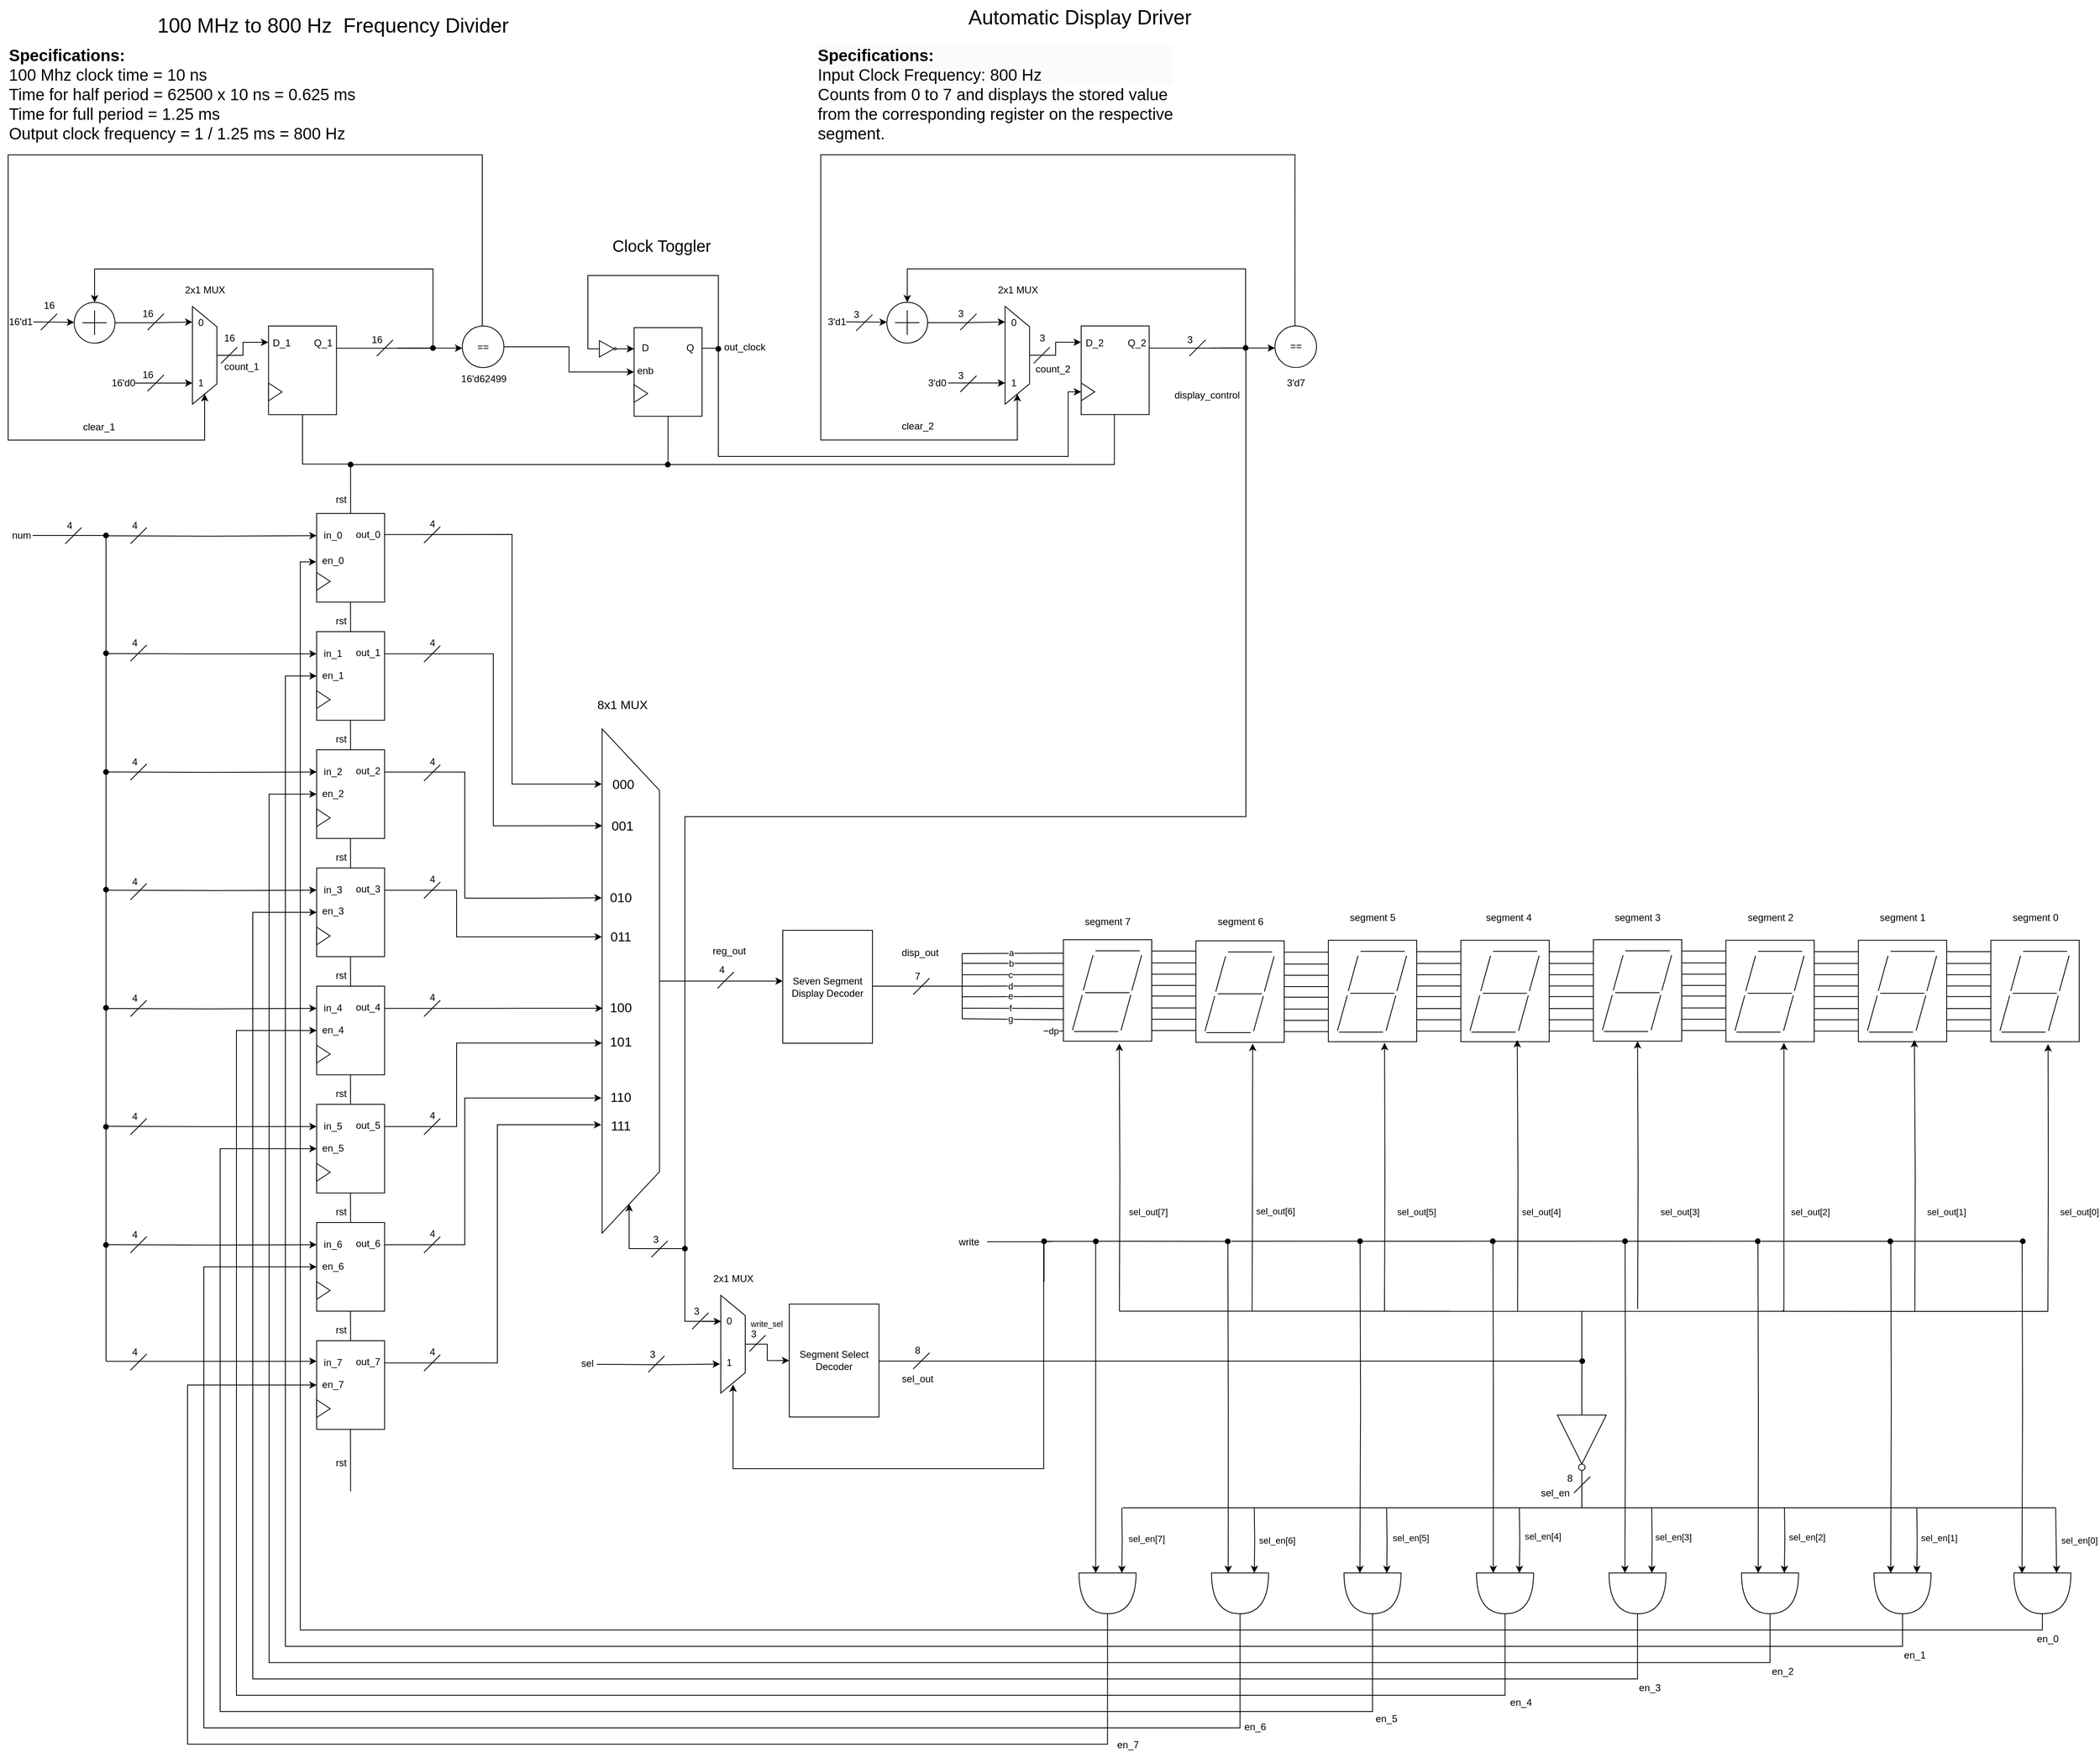 <mxfile version="26.0.9">
  <diagram name="Page-1" id="TLtxB7esEMijS6krM0kL">
    <mxGraphModel dx="1669" dy="1390" grid="1" gridSize="10" guides="1" tooltips="1" connect="1" arrows="1" fold="1" page="1" pageScale="1" pageWidth="900" pageHeight="700" math="0" shadow="0">
      <root>
        <mxCell id="0" />
        <mxCell id="1" parent="0" />
        <mxCell id="ecnfo4OH-dt6vmVNhMm7-327" style="edgeStyle=orthogonalEdgeStyle;rounded=0;orthogonalLoop=1;jettySize=auto;html=1;exitX=1;exitY=0.25;exitDx=0;exitDy=0;entryX=0.109;entryY=1.004;entryDx=0;entryDy=0;entryPerimeter=0;" parent="1" target="ecnfo4OH-dt6vmVNhMm7-306" edge="1">
          <mxGeometry relative="1" as="geometry">
            <mxPoint x="788.33" y="522.66" as="targetPoint" />
            <mxPoint x="529.997" y="239.847" as="sourcePoint" />
            <Array as="points">
              <mxPoint x="698" y="240" />
              <mxPoint x="698" y="546" />
              <mxPoint x="808" y="546" />
            </Array>
          </mxGeometry>
        </mxCell>
        <mxCell id="ecnfo4OH-dt6vmVNhMm7-375" style="edgeStyle=orthogonalEdgeStyle;rounded=0;orthogonalLoop=1;jettySize=auto;html=1;exitX=0;exitY=0.25;exitDx=0;exitDy=0;entryX=0;entryY=0.25;entryDx=0;entryDy=0;" parent="1" target="ecnfo4OH-dt6vmVNhMm7-204" edge="1">
          <mxGeometry relative="1" as="geometry">
            <mxPoint x="200.0" y="241.387" as="sourcePoint" />
          </mxGeometry>
        </mxCell>
        <mxCell id="ecnfo4OH-dt6vmVNhMm7-204" value="" style="rounded=0;whiteSpace=wrap;html=1;container=0;" parent="1" vertex="1">
          <mxGeometry x="458.333" y="214" width="83.333" height="108.75" as="geometry" />
        </mxCell>
        <mxCell id="ecnfo4OH-dt6vmVNhMm7-205" value="in_0" style="text;html=1;align=center;verticalAlign=middle;resizable=0;points=[];autosize=1;strokeColor=none;fillColor=none;container=0;" parent="1" vertex="1">
          <mxGeometry x="453" y="226.25" width="50" height="30" as="geometry" />
        </mxCell>
        <mxCell id="ecnfo4OH-dt6vmVNhMm7-206" value="en_0" style="text;html=1;align=center;verticalAlign=middle;resizable=0;points=[];autosize=1;strokeColor=none;fillColor=none;container=0;" parent="1" vertex="1">
          <mxGeometry x="453" y="257.05" width="50" height="30" as="geometry" />
        </mxCell>
        <mxCell id="ecnfo4OH-dt6vmVNhMm7-207" value="rst" style="text;html=1;align=center;verticalAlign=middle;resizable=0;points=[];autosize=1;strokeColor=none;fillColor=none;container=0;" parent="1" vertex="1">
          <mxGeometry x="468" y="330.725" width="40" height="30" as="geometry" />
        </mxCell>
        <mxCell id="ecnfo4OH-dt6vmVNhMm7-208" value="" style="triangle;whiteSpace=wrap;html=1;container=0;" parent="1" vertex="1">
          <mxGeometry x="458.333" y="286.5" width="16.667" height="21.75" as="geometry" />
        </mxCell>
        <mxCell id="ecnfo4OH-dt6vmVNhMm7-209" value="" style="endArrow=none;html=1;rounded=0;" parent="1" edge="1">
          <mxGeometry width="50" height="50" relative="1" as="geometry">
            <mxPoint x="499.808" y="322.75" as="sourcePoint" />
            <mxPoint x="500" y="359" as="targetPoint" />
          </mxGeometry>
        </mxCell>
        <mxCell id="ecnfo4OH-dt6vmVNhMm7-210" value="out_0" style="text;html=1;align=center;verticalAlign=middle;resizable=0;points=[];autosize=1;strokeColor=none;fillColor=none;container=0;" parent="1" vertex="1">
          <mxGeometry x="496" y="225.25" width="50" height="30" as="geometry" />
        </mxCell>
        <mxCell id="ecnfo4OH-dt6vmVNhMm7-376" style="edgeStyle=orthogonalEdgeStyle;rounded=0;orthogonalLoop=1;jettySize=auto;html=1;exitX=0;exitY=0.25;exitDx=0;exitDy=0;entryX=0;entryY=0.25;entryDx=0;entryDy=0;" parent="1" target="ecnfo4OH-dt6vmVNhMm7-219" edge="1">
          <mxGeometry relative="1" as="geometry">
            <mxPoint x="200.0" y="385.903" as="sourcePoint" />
          </mxGeometry>
        </mxCell>
        <mxCell id="ecnfo4OH-dt6vmVNhMm7-219" value="" style="rounded=0;whiteSpace=wrap;html=1;container=0;" parent="1" vertex="1">
          <mxGeometry x="458.333" y="359" width="83.333" height="108.75" as="geometry" />
        </mxCell>
        <mxCell id="ecnfo4OH-dt6vmVNhMm7-220" value="in_1" style="text;html=1;align=center;verticalAlign=middle;resizable=0;points=[];autosize=1;strokeColor=none;fillColor=none;container=0;" parent="1" vertex="1">
          <mxGeometry x="453" y="371.25" width="50" height="30" as="geometry" />
        </mxCell>
        <mxCell id="ecnfo4OH-dt6vmVNhMm7-221" value="en_1" style="text;html=1;align=center;verticalAlign=middle;resizable=0;points=[];autosize=1;strokeColor=none;fillColor=none;container=0;" parent="1" vertex="1">
          <mxGeometry x="453" y="398.05" width="50" height="30" as="geometry" />
        </mxCell>
        <mxCell id="ecnfo4OH-dt6vmVNhMm7-222" value="rst" style="text;html=1;align=center;verticalAlign=middle;resizable=0;points=[];autosize=1;strokeColor=none;fillColor=none;container=0;" parent="1" vertex="1">
          <mxGeometry x="468" y="475.725" width="40" height="30" as="geometry" />
        </mxCell>
        <mxCell id="ecnfo4OH-dt6vmVNhMm7-223" value="" style="triangle;whiteSpace=wrap;html=1;container=0;" parent="1" vertex="1">
          <mxGeometry x="458.333" y="431.5" width="16.667" height="21.75" as="geometry" />
        </mxCell>
        <mxCell id="ecnfo4OH-dt6vmVNhMm7-224" value="" style="endArrow=none;html=1;rounded=0;" parent="1" edge="1">
          <mxGeometry width="50" height="50" relative="1" as="geometry">
            <mxPoint x="499.808" y="467.75" as="sourcePoint" />
            <mxPoint x="500" y="504" as="targetPoint" />
          </mxGeometry>
        </mxCell>
        <mxCell id="ecnfo4OH-dt6vmVNhMm7-225" value="out_1" style="text;html=1;align=center;verticalAlign=middle;resizable=0;points=[];autosize=1;strokeColor=none;fillColor=none;container=0;" parent="1" vertex="1">
          <mxGeometry x="496" y="370.25" width="50" height="30" as="geometry" />
        </mxCell>
        <mxCell id="ecnfo4OH-dt6vmVNhMm7-377" style="edgeStyle=orthogonalEdgeStyle;rounded=0;orthogonalLoop=1;jettySize=auto;html=1;exitX=0;exitY=0.25;exitDx=0;exitDy=0;entryX=0;entryY=0.25;entryDx=0;entryDy=0;" parent="1" target="ecnfo4OH-dt6vmVNhMm7-230" edge="1">
          <mxGeometry relative="1" as="geometry">
            <mxPoint x="200.0" y="531.065" as="sourcePoint" />
          </mxGeometry>
        </mxCell>
        <mxCell id="ecnfo4OH-dt6vmVNhMm7-230" value="" style="rounded=0;whiteSpace=wrap;html=1;container=0;" parent="1" vertex="1">
          <mxGeometry x="458.333" y="504" width="83.333" height="108.75" as="geometry" />
        </mxCell>
        <mxCell id="ecnfo4OH-dt6vmVNhMm7-231" value="in_2" style="text;html=1;align=center;verticalAlign=middle;resizable=0;points=[];autosize=1;strokeColor=none;fillColor=none;container=0;" parent="1" vertex="1">
          <mxGeometry x="453" y="516.25" width="50" height="30" as="geometry" />
        </mxCell>
        <mxCell id="ecnfo4OH-dt6vmVNhMm7-232" value="en_2" style="text;html=1;align=center;verticalAlign=middle;resizable=0;points=[];autosize=1;strokeColor=none;fillColor=none;container=0;" parent="1" vertex="1">
          <mxGeometry x="453" y="543.05" width="50" height="30" as="geometry" />
        </mxCell>
        <mxCell id="ecnfo4OH-dt6vmVNhMm7-233" value="rst" style="text;html=1;align=center;verticalAlign=middle;resizable=0;points=[];autosize=1;strokeColor=none;fillColor=none;container=0;" parent="1" vertex="1">
          <mxGeometry x="468" y="620.725" width="40" height="30" as="geometry" />
        </mxCell>
        <mxCell id="ecnfo4OH-dt6vmVNhMm7-234" value="" style="triangle;whiteSpace=wrap;html=1;container=0;" parent="1" vertex="1">
          <mxGeometry x="458.333" y="576.5" width="16.667" height="21.75" as="geometry" />
        </mxCell>
        <mxCell id="ecnfo4OH-dt6vmVNhMm7-235" value="" style="endArrow=none;html=1;rounded=0;" parent="1" edge="1">
          <mxGeometry width="50" height="50" relative="1" as="geometry">
            <mxPoint x="499.808" y="612.75" as="sourcePoint" />
            <mxPoint x="500" y="649" as="targetPoint" />
          </mxGeometry>
        </mxCell>
        <mxCell id="ecnfo4OH-dt6vmVNhMm7-236" value="out_2" style="text;html=1;align=center;verticalAlign=middle;resizable=0;points=[];autosize=1;strokeColor=none;fillColor=none;container=0;" parent="1" vertex="1">
          <mxGeometry x="496" y="515.25" width="50" height="30" as="geometry" />
        </mxCell>
        <mxCell id="ecnfo4OH-dt6vmVNhMm7-378" style="edgeStyle=orthogonalEdgeStyle;rounded=0;orthogonalLoop=1;jettySize=auto;html=1;exitX=0;exitY=0.25;exitDx=0;exitDy=0;entryX=0;entryY=0.25;entryDx=0;entryDy=0;" parent="1" target="ecnfo4OH-dt6vmVNhMm7-241" edge="1">
          <mxGeometry relative="1" as="geometry">
            <mxPoint x="200.0" y="676.226" as="sourcePoint" />
          </mxGeometry>
        </mxCell>
        <mxCell id="ecnfo4OH-dt6vmVNhMm7-241" value="" style="rounded=0;whiteSpace=wrap;html=1;container=0;" parent="1" vertex="1">
          <mxGeometry x="458.333" y="649" width="83.333" height="108.75" as="geometry" />
        </mxCell>
        <mxCell id="ecnfo4OH-dt6vmVNhMm7-242" value="in_3" style="text;html=1;align=center;verticalAlign=middle;resizable=0;points=[];autosize=1;strokeColor=none;fillColor=none;container=0;" parent="1" vertex="1">
          <mxGeometry x="453" y="661.25" width="50" height="30" as="geometry" />
        </mxCell>
        <mxCell id="ecnfo4OH-dt6vmVNhMm7-243" value="en_3" style="text;html=1;align=center;verticalAlign=middle;resizable=0;points=[];autosize=1;strokeColor=none;fillColor=none;container=0;" parent="1" vertex="1">
          <mxGeometry x="453" y="687.05" width="50" height="30" as="geometry" />
        </mxCell>
        <mxCell id="ecnfo4OH-dt6vmVNhMm7-244" value="rst" style="text;html=1;align=center;verticalAlign=middle;resizable=0;points=[];autosize=1;strokeColor=none;fillColor=none;container=0;" parent="1" vertex="1">
          <mxGeometry x="468" y="765.725" width="40" height="30" as="geometry" />
        </mxCell>
        <mxCell id="ecnfo4OH-dt6vmVNhMm7-245" value="" style="triangle;whiteSpace=wrap;html=1;container=0;" parent="1" vertex="1">
          <mxGeometry x="458.333" y="721.5" width="16.667" height="21.75" as="geometry" />
        </mxCell>
        <mxCell id="ecnfo4OH-dt6vmVNhMm7-246" value="" style="endArrow=none;html=1;rounded=0;" parent="1" edge="1">
          <mxGeometry width="50" height="50" relative="1" as="geometry">
            <mxPoint x="499.808" y="757.75" as="sourcePoint" />
            <mxPoint x="500" y="794" as="targetPoint" />
          </mxGeometry>
        </mxCell>
        <mxCell id="ecnfo4OH-dt6vmVNhMm7-247" value="out_3" style="text;html=1;align=center;verticalAlign=middle;resizable=0;points=[];autosize=1;strokeColor=none;fillColor=none;container=0;" parent="1" vertex="1">
          <mxGeometry x="496" y="660.25" width="50" height="30" as="geometry" />
        </mxCell>
        <mxCell id="ecnfo4OH-dt6vmVNhMm7-379" style="edgeStyle=orthogonalEdgeStyle;rounded=0;orthogonalLoop=1;jettySize=auto;html=1;exitX=0;exitY=0.25;exitDx=0;exitDy=0;entryX=0;entryY=0.25;entryDx=0;entryDy=0;" parent="1" target="ecnfo4OH-dt6vmVNhMm7-252" edge="1">
          <mxGeometry relative="1" as="geometry">
            <mxPoint x="200.0" y="821.387" as="sourcePoint" />
          </mxGeometry>
        </mxCell>
        <mxCell id="ecnfo4OH-dt6vmVNhMm7-252" value="" style="rounded=0;whiteSpace=wrap;html=1;container=0;" parent="1" vertex="1">
          <mxGeometry x="458.333" y="794" width="83.333" height="108.75" as="geometry" />
        </mxCell>
        <mxCell id="ecnfo4OH-dt6vmVNhMm7-253" value="in_4" style="text;html=1;align=center;verticalAlign=middle;resizable=0;points=[];autosize=1;strokeColor=none;fillColor=none;container=0;" parent="1" vertex="1">
          <mxGeometry x="453" y="806.25" width="50" height="30" as="geometry" />
        </mxCell>
        <mxCell id="ecnfo4OH-dt6vmVNhMm7-254" value="en_4" style="text;html=1;align=center;verticalAlign=middle;resizable=0;points=[];autosize=1;strokeColor=none;fillColor=none;container=0;" parent="1" vertex="1">
          <mxGeometry x="453" y="833.05" width="50" height="30" as="geometry" />
        </mxCell>
        <mxCell id="ecnfo4OH-dt6vmVNhMm7-255" value="rst" style="text;html=1;align=center;verticalAlign=middle;resizable=0;points=[];autosize=1;strokeColor=none;fillColor=none;container=0;" parent="1" vertex="1">
          <mxGeometry x="468" y="910.725" width="40" height="30" as="geometry" />
        </mxCell>
        <mxCell id="ecnfo4OH-dt6vmVNhMm7-256" value="" style="triangle;whiteSpace=wrap;html=1;container=0;" parent="1" vertex="1">
          <mxGeometry x="458.333" y="866.5" width="16.667" height="21.75" as="geometry" />
        </mxCell>
        <mxCell id="ecnfo4OH-dt6vmVNhMm7-257" value="" style="endArrow=none;html=1;rounded=0;" parent="1" edge="1">
          <mxGeometry width="50" height="50" relative="1" as="geometry">
            <mxPoint x="499.808" y="902.75" as="sourcePoint" />
            <mxPoint x="500" y="939" as="targetPoint" />
          </mxGeometry>
        </mxCell>
        <mxCell id="ecnfo4OH-dt6vmVNhMm7-258" value="out_4" style="text;html=1;align=center;verticalAlign=middle;resizable=0;points=[];autosize=1;strokeColor=none;fillColor=none;container=0;" parent="1" vertex="1">
          <mxGeometry x="496" y="805.25" width="50" height="30" as="geometry" />
        </mxCell>
        <mxCell id="ecnfo4OH-dt6vmVNhMm7-380" style="edgeStyle=orthogonalEdgeStyle;rounded=0;orthogonalLoop=1;jettySize=auto;html=1;exitX=0;exitY=0.25;exitDx=0;exitDy=0;entryX=0;entryY=0.25;entryDx=0;entryDy=0;" parent="1" target="ecnfo4OH-dt6vmVNhMm7-274" edge="1">
          <mxGeometry relative="1" as="geometry">
            <mxPoint x="200.0" y="965.903" as="sourcePoint" />
          </mxGeometry>
        </mxCell>
        <mxCell id="ecnfo4OH-dt6vmVNhMm7-274" value="" style="rounded=0;whiteSpace=wrap;html=1;container=0;" parent="1" vertex="1">
          <mxGeometry x="458.333" y="939.0" width="83.333" height="108.75" as="geometry" />
        </mxCell>
        <mxCell id="ecnfo4OH-dt6vmVNhMm7-275" value="in_5" style="text;html=1;align=center;verticalAlign=middle;resizable=0;points=[];autosize=1;strokeColor=none;fillColor=none;container=0;" parent="1" vertex="1">
          <mxGeometry x="453" y="951.25" width="50" height="30" as="geometry" />
        </mxCell>
        <mxCell id="ecnfo4OH-dt6vmVNhMm7-276" value="en_5" style="text;html=1;align=center;verticalAlign=middle;resizable=0;points=[];autosize=1;strokeColor=none;fillColor=none;container=0;" parent="1" vertex="1">
          <mxGeometry x="453" y="978.05" width="50" height="30" as="geometry" />
        </mxCell>
        <mxCell id="ecnfo4OH-dt6vmVNhMm7-277" value="rst" style="text;html=1;align=center;verticalAlign=middle;resizable=0;points=[];autosize=1;strokeColor=none;fillColor=none;container=0;" parent="1" vertex="1">
          <mxGeometry x="468" y="1055.725" width="40" height="30" as="geometry" />
        </mxCell>
        <mxCell id="ecnfo4OH-dt6vmVNhMm7-278" value="" style="triangle;whiteSpace=wrap;html=1;container=0;" parent="1" vertex="1">
          <mxGeometry x="458.333" y="1011.5" width="16.667" height="21.75" as="geometry" />
        </mxCell>
        <mxCell id="ecnfo4OH-dt6vmVNhMm7-279" value="" style="endArrow=none;html=1;rounded=0;" parent="1" edge="1">
          <mxGeometry width="50" height="50" relative="1" as="geometry">
            <mxPoint x="499.808" y="1047.75" as="sourcePoint" />
            <mxPoint x="500" y="1084" as="targetPoint" />
          </mxGeometry>
        </mxCell>
        <mxCell id="ecnfo4OH-dt6vmVNhMm7-280" value="out_5" style="text;html=1;align=center;verticalAlign=middle;resizable=0;points=[];autosize=1;strokeColor=none;fillColor=none;container=0;" parent="1" vertex="1">
          <mxGeometry x="496" y="950.25" width="50" height="30" as="geometry" />
        </mxCell>
        <mxCell id="ecnfo4OH-dt6vmVNhMm7-384" style="edgeStyle=orthogonalEdgeStyle;rounded=0;orthogonalLoop=1;jettySize=auto;html=1;exitX=0;exitY=0.25;exitDx=0;exitDy=0;entryX=0;entryY=0.25;entryDx=0;entryDy=0;" parent="1" target="ecnfo4OH-dt6vmVNhMm7-285" edge="1">
          <mxGeometry relative="1" as="geometry">
            <mxPoint x="200.0" y="1111.065" as="sourcePoint" />
          </mxGeometry>
        </mxCell>
        <mxCell id="ecnfo4OH-dt6vmVNhMm7-285" value="" style="rounded=0;whiteSpace=wrap;html=1;container=0;" parent="1" vertex="1">
          <mxGeometry x="458.333" y="1084" width="83.333" height="108.75" as="geometry" />
        </mxCell>
        <mxCell id="ecnfo4OH-dt6vmVNhMm7-286" value="in_6" style="text;html=1;align=center;verticalAlign=middle;resizable=0;points=[];autosize=1;strokeColor=none;fillColor=none;container=0;" parent="1" vertex="1">
          <mxGeometry x="453" y="1096.25" width="50" height="30" as="geometry" />
        </mxCell>
        <mxCell id="ecnfo4OH-dt6vmVNhMm7-287" value="en_6" style="text;html=1;align=center;verticalAlign=middle;resizable=0;points=[];autosize=1;strokeColor=none;fillColor=none;container=0;" parent="1" vertex="1">
          <mxGeometry x="453" y="1123.05" width="50" height="30" as="geometry" />
        </mxCell>
        <mxCell id="ecnfo4OH-dt6vmVNhMm7-288" value="rst" style="text;html=1;align=center;verticalAlign=middle;resizable=0;points=[];autosize=1;strokeColor=none;fillColor=none;container=0;" parent="1" vertex="1">
          <mxGeometry x="468" y="1200.725" width="40" height="30" as="geometry" />
        </mxCell>
        <mxCell id="ecnfo4OH-dt6vmVNhMm7-289" value="" style="triangle;whiteSpace=wrap;html=1;container=0;" parent="1" vertex="1">
          <mxGeometry x="458.333" y="1156.5" width="16.667" height="21.75" as="geometry" />
        </mxCell>
        <mxCell id="ecnfo4OH-dt6vmVNhMm7-290" value="" style="endArrow=none;html=1;rounded=0;" parent="1" edge="1">
          <mxGeometry width="50" height="50" relative="1" as="geometry">
            <mxPoint x="499.808" y="1192.75" as="sourcePoint" />
            <mxPoint x="500" y="1229" as="targetPoint" />
          </mxGeometry>
        </mxCell>
        <mxCell id="ecnfo4OH-dt6vmVNhMm7-291" value="out_6" style="text;html=1;align=center;verticalAlign=middle;resizable=0;points=[];autosize=1;strokeColor=none;fillColor=none;container=0;" parent="1" vertex="1">
          <mxGeometry x="496" y="1095.25" width="50" height="30" as="geometry" />
        </mxCell>
        <mxCell id="ecnfo4OH-dt6vmVNhMm7-385" style="edgeStyle=orthogonalEdgeStyle;rounded=0;orthogonalLoop=1;jettySize=auto;html=1;exitX=0;exitY=0.25;exitDx=0;exitDy=0;entryX=0;entryY=0.25;entryDx=0;entryDy=0;" parent="1" edge="1">
          <mxGeometry relative="1" as="geometry">
            <mxPoint x="458.333" y="1254.187" as="targetPoint" />
            <mxPoint x="200.0" y="1254.226" as="sourcePoint" />
          </mxGeometry>
        </mxCell>
        <mxCell id="ecnfo4OH-dt6vmVNhMm7-296" value="" style="rounded=0;whiteSpace=wrap;html=1;container=0;" parent="1" vertex="1">
          <mxGeometry x="458.333" y="1229.0" width="83.333" height="108.75" as="geometry" />
        </mxCell>
        <mxCell id="ecnfo4OH-dt6vmVNhMm7-297" value="in_7" style="text;html=1;align=center;verticalAlign=middle;resizable=0;points=[];autosize=1;strokeColor=none;fillColor=none;container=0;" parent="1" vertex="1">
          <mxGeometry x="453" y="1241.25" width="50" height="30" as="geometry" />
        </mxCell>
        <mxCell id="ecnfo4OH-dt6vmVNhMm7-298" value="en_7" style="text;html=1;align=center;verticalAlign=middle;resizable=0;points=[];autosize=1;strokeColor=none;fillColor=none;container=0;" parent="1" vertex="1">
          <mxGeometry x="453" y="1268.05" width="50" height="30" as="geometry" />
        </mxCell>
        <mxCell id="ecnfo4OH-dt6vmVNhMm7-299" value="rst" style="text;html=1;align=center;verticalAlign=middle;resizable=0;points=[];autosize=1;strokeColor=none;fillColor=none;container=0;" parent="1" vertex="1">
          <mxGeometry x="468" y="1364.005" width="40" height="30" as="geometry" />
        </mxCell>
        <mxCell id="ecnfo4OH-dt6vmVNhMm7-300" value="" style="triangle;whiteSpace=wrap;html=1;container=0;" parent="1" vertex="1">
          <mxGeometry x="458.333" y="1301.5" width="16.667" height="21.75" as="geometry" />
        </mxCell>
        <mxCell id="ecnfo4OH-dt6vmVNhMm7-301" value="" style="endArrow=none;html=1;rounded=0;" parent="1" edge="1">
          <mxGeometry width="50" height="50" relative="1" as="geometry">
            <mxPoint x="499.808" y="1337.75" as="sourcePoint" />
            <mxPoint x="500" y="1414" as="targetPoint" />
          </mxGeometry>
        </mxCell>
        <mxCell id="ecnfo4OH-dt6vmVNhMm7-302" value="out_7" style="text;html=1;align=center;verticalAlign=middle;resizable=0;points=[];autosize=1;strokeColor=none;fillColor=none;container=0;" parent="1" vertex="1">
          <mxGeometry x="496" y="1240.25" width="50" height="30" as="geometry" />
        </mxCell>
        <mxCell id="ecnfo4OH-dt6vmVNhMm7-342" style="edgeStyle=orthogonalEdgeStyle;rounded=0;orthogonalLoop=1;jettySize=auto;html=1;exitX=0.5;exitY=0;exitDx=0;exitDy=0;" parent="1" source="ecnfo4OH-dt6vmVNhMm7-306" edge="1">
          <mxGeometry relative="1" as="geometry">
            <mxPoint x="1030" y="787.706" as="targetPoint" />
          </mxGeometry>
        </mxCell>
        <mxCell id="0WWqZJ1e9FoO65VM5oEF-97" style="edgeStyle=orthogonalEdgeStyle;rounded=0;orthogonalLoop=1;jettySize=auto;html=1;exitX=1;exitY=0.5;exitDx=0;exitDy=0;entryX=1;entryY=0.5;entryDx=0;entryDy=0;" parent="1" edge="1">
          <mxGeometry relative="1" as="geometry">
            <mxPoint x="841.596" y="1061.354" as="targetPoint" />
            <mxPoint x="1598" y="12.8" as="sourcePoint" />
            <Array as="points">
              <mxPoint x="1598" y="586" />
              <mxPoint x="910" y="586" />
              <mxPoint x="910" y="1116" />
              <mxPoint x="842" y="1116" />
            </Array>
          </mxGeometry>
        </mxCell>
        <mxCell id="ecnfo4OH-dt6vmVNhMm7-306" value="" style="shape=trapezoid;perimeter=trapezoidPerimeter;whiteSpace=wrap;html=1;fixedSize=1;rotation=90;size=75.25;container=0;" parent="1" vertex="1">
          <mxGeometry x="534.306" y="752.489" width="618.579" height="70.403" as="geometry" />
        </mxCell>
        <mxCell id="ecnfo4OH-dt6vmVNhMm7-310" value="000" style="text;html=1;align=center;verticalAlign=middle;resizable=0;points=[];autosize=1;strokeColor=none;fillColor=none;fontSize=16;container=0;" parent="1" vertex="1">
          <mxGeometry x="809" y="531.247" width="50" height="30" as="geometry" />
        </mxCell>
        <mxCell id="ecnfo4OH-dt6vmVNhMm7-311" value="001" style="text;html=1;align=center;verticalAlign=middle;resizable=0;points=[];autosize=1;strokeColor=none;fillColor=none;fontSize=16;container=0;" parent="1" vertex="1">
          <mxGeometry x="807.6" y="582.36" width="50" height="30" as="geometry" />
        </mxCell>
        <mxCell id="ecnfo4OH-dt6vmVNhMm7-312" value="010" style="text;html=1;align=center;verticalAlign=middle;resizable=0;points=[];autosize=1;strokeColor=none;fillColor=none;fontSize=16;container=0;" parent="1" vertex="1">
          <mxGeometry x="805.6" y="669.769" width="50" height="30" as="geometry" />
        </mxCell>
        <mxCell id="ecnfo4OH-dt6vmVNhMm7-313" value="011" style="text;html=1;align=center;verticalAlign=middle;resizable=0;points=[];autosize=1;strokeColor=none;fillColor=none;fontSize=16;container=0;" parent="1" vertex="1">
          <mxGeometry x="805.6" y="718.226" width="50" height="30" as="geometry" />
        </mxCell>
        <mxCell id="ecnfo4OH-dt6vmVNhMm7-314" value="100" style="text;html=1;align=center;verticalAlign=middle;resizable=0;points=[];autosize=1;strokeColor=none;fillColor=none;fontSize=16;container=0;" parent="1" vertex="1">
          <mxGeometry x="805.6" y="805.25" width="50" height="30" as="geometry" />
        </mxCell>
        <mxCell id="ecnfo4OH-dt6vmVNhMm7-315" value="101" style="text;html=1;align=center;verticalAlign=middle;resizable=0;points=[];autosize=1;strokeColor=none;fillColor=none;fontSize=16;container=0;" parent="1" vertex="1">
          <mxGeometry x="805.6" y="847.199" width="50" height="30" as="geometry" />
        </mxCell>
        <mxCell id="ecnfo4OH-dt6vmVNhMm7-316" value="110" style="text;html=1;align=center;verticalAlign=middle;resizable=0;points=[];autosize=1;strokeColor=none;fillColor=none;fontSize=16;container=0;" parent="1" vertex="1">
          <mxGeometry x="805.6" y="915.446" width="50" height="30" as="geometry" />
        </mxCell>
        <mxCell id="ecnfo4OH-dt6vmVNhMm7-317" value="111" style="text;html=1;align=center;verticalAlign=middle;resizable=0;points=[];autosize=1;strokeColor=none;fillColor=none;fontSize=16;container=0;" parent="1" vertex="1">
          <mxGeometry x="805.6" y="950.253" width="50" height="30" as="geometry" />
        </mxCell>
        <mxCell id="ecnfo4OH-dt6vmVNhMm7-308" value="&lt;font style=&quot;font-size: 15px;&quot;&gt;8x1 MUX&lt;/font&gt;" style="text;html=1;align=center;verticalAlign=middle;resizable=0;points=[];autosize=1;strokeColor=none;fillColor=none;rotation=0;fontSize=30;container=0;" parent="1" vertex="1">
          <mxGeometry x="787.594" y="417.746" width="90" height="50" as="geometry" />
        </mxCell>
        <mxCell id="ecnfo4OH-dt6vmVNhMm7-330" style="edgeStyle=orthogonalEdgeStyle;rounded=0;orthogonalLoop=1;jettySize=auto;html=1;exitX=1;exitY=0.25;exitDx=0;exitDy=0;entryX=0.192;entryY=0.998;entryDx=0;entryDy=0;entryPerimeter=0;" parent="1" source="ecnfo4OH-dt6vmVNhMm7-219" target="ecnfo4OH-dt6vmVNhMm7-306" edge="1">
          <mxGeometry relative="1" as="geometry" />
        </mxCell>
        <mxCell id="ecnfo4OH-dt6vmVNhMm7-331" style="edgeStyle=orthogonalEdgeStyle;rounded=0;orthogonalLoop=1;jettySize=auto;html=1;exitX=1;exitY=0.25;exitDx=0;exitDy=0;entryX=0.335;entryY=1.005;entryDx=0;entryDy=0;entryPerimeter=0;" parent="1" source="ecnfo4OH-dt6vmVNhMm7-230" target="ecnfo4OH-dt6vmVNhMm7-306" edge="1">
          <mxGeometry relative="1" as="geometry">
            <Array as="points">
              <mxPoint x="640" y="531" />
              <mxPoint x="640" y="686" />
              <mxPoint x="730" y="686" />
            </Array>
          </mxGeometry>
        </mxCell>
        <mxCell id="ecnfo4OH-dt6vmVNhMm7-332" style="edgeStyle=orthogonalEdgeStyle;rounded=0;orthogonalLoop=1;jettySize=auto;html=1;exitX=1;exitY=0.25;exitDx=0;exitDy=0;entryX=0.052;entryY=0.509;entryDx=0;entryDy=0;entryPerimeter=0;" parent="1" source="ecnfo4OH-dt6vmVNhMm7-241" target="ecnfo4OH-dt6vmVNhMm7-313" edge="1">
          <mxGeometry relative="1" as="geometry">
            <Array as="points">
              <mxPoint x="630" y="676" />
              <mxPoint x="630" y="734" />
            </Array>
          </mxGeometry>
        </mxCell>
        <mxCell id="ecnfo4OH-dt6vmVNhMm7-333" style="edgeStyle=orthogonalEdgeStyle;rounded=0;orthogonalLoop=1;jettySize=auto;html=1;exitX=1;exitY=0.25;exitDx=0;exitDy=0;entryX=0.554;entryY=0.99;entryDx=0;entryDy=0;entryPerimeter=0;" parent="1" source="ecnfo4OH-dt6vmVNhMm7-252" target="ecnfo4OH-dt6vmVNhMm7-306" edge="1">
          <mxGeometry relative="1" as="geometry" />
        </mxCell>
        <mxCell id="ecnfo4OH-dt6vmVNhMm7-334" style="edgeStyle=orthogonalEdgeStyle;rounded=0;orthogonalLoop=1;jettySize=auto;html=1;exitX=1;exitY=0.25;exitDx=0;exitDy=0;entryX=0.623;entryY=1.003;entryDx=0;entryDy=0;entryPerimeter=0;" parent="1" source="ecnfo4OH-dt6vmVNhMm7-274" target="ecnfo4OH-dt6vmVNhMm7-306" edge="1">
          <mxGeometry relative="1" as="geometry">
            <mxPoint x="800" y="864" as="targetPoint" />
            <Array as="points">
              <mxPoint x="630" y="966" />
              <mxPoint x="630" y="864" />
            </Array>
          </mxGeometry>
        </mxCell>
        <mxCell id="ecnfo4OH-dt6vmVNhMm7-337" style="edgeStyle=orthogonalEdgeStyle;rounded=0;orthogonalLoop=1;jettySize=auto;html=1;exitX=1;exitY=0.25;exitDx=0;exitDy=0;entryX=0.786;entryY=1.014;entryDx=0;entryDy=0;entryPerimeter=0;" parent="1" source="ecnfo4OH-dt6vmVNhMm7-296" target="ecnfo4OH-dt6vmVNhMm7-306" edge="1">
          <mxGeometry relative="1" as="geometry">
            <Array as="points">
              <mxPoint x="680" y="1256" />
              <mxPoint x="680" y="964" />
              <mxPoint x="807" y="964" />
            </Array>
          </mxGeometry>
        </mxCell>
        <mxCell id="ecnfo4OH-dt6vmVNhMm7-339" style="edgeStyle=orthogonalEdgeStyle;rounded=0;orthogonalLoop=1;jettySize=auto;html=1;exitX=1;exitY=0.25;exitDx=0;exitDy=0;entryX=0.732;entryY=1.01;entryDx=0;entryDy=0;entryPerimeter=0;" parent="1" source="ecnfo4OH-dt6vmVNhMm7-285" target="ecnfo4OH-dt6vmVNhMm7-306" edge="1">
          <mxGeometry relative="1" as="geometry">
            <Array as="points">
              <mxPoint x="640" y="1111" />
              <mxPoint x="640" y="931" />
            </Array>
          </mxGeometry>
        </mxCell>
        <mxCell id="ecnfo4OH-dt6vmVNhMm7-344" value="&lt;div&gt;Seven Segment Display Decoder&lt;/div&gt;" style="rounded=0;whiteSpace=wrap;html=1;" parent="1" vertex="1">
          <mxGeometry x="1030" y="725.46" width="110" height="138.54" as="geometry" />
        </mxCell>
        <mxCell id="ecnfo4OH-dt6vmVNhMm7-345" value="" style="endArrow=none;html=1;rounded=0;" parent="1" edge="1">
          <mxGeometry width="50" height="50" relative="1" as="geometry">
            <mxPoint x="590" y="250.25" as="sourcePoint" />
            <mxPoint x="610" y="230.25" as="targetPoint" />
          </mxGeometry>
        </mxCell>
        <mxCell id="ecnfo4OH-dt6vmVNhMm7-346" value="4" style="text;html=1;align=center;verticalAlign=middle;resizable=0;points=[];autosize=1;strokeColor=none;fillColor=none;" parent="1" vertex="1">
          <mxGeometry x="585" y="212" width="30" height="30" as="geometry" />
        </mxCell>
        <mxCell id="ecnfo4OH-dt6vmVNhMm7-347" value="" style="endArrow=none;html=1;rounded=0;" parent="1" edge="1">
          <mxGeometry width="50" height="50" relative="1" as="geometry">
            <mxPoint x="590" y="396.25" as="sourcePoint" />
            <mxPoint x="610" y="376.25" as="targetPoint" />
          </mxGeometry>
        </mxCell>
        <mxCell id="ecnfo4OH-dt6vmVNhMm7-348" value="4" style="text;html=1;align=center;verticalAlign=middle;resizable=0;points=[];autosize=1;strokeColor=none;fillColor=none;" parent="1" vertex="1">
          <mxGeometry x="585" y="358" width="30" height="30" as="geometry" />
        </mxCell>
        <mxCell id="ecnfo4OH-dt6vmVNhMm7-349" value="" style="endArrow=none;html=1;rounded=0;" parent="1" edge="1">
          <mxGeometry width="50" height="50" relative="1" as="geometry">
            <mxPoint x="590" y="542.25" as="sourcePoint" />
            <mxPoint x="610" y="522.25" as="targetPoint" />
          </mxGeometry>
        </mxCell>
        <mxCell id="ecnfo4OH-dt6vmVNhMm7-350" value="4" style="text;html=1;align=center;verticalAlign=middle;resizable=0;points=[];autosize=1;strokeColor=none;fillColor=none;" parent="1" vertex="1">
          <mxGeometry x="585" y="504" width="30" height="30" as="geometry" />
        </mxCell>
        <mxCell id="ecnfo4OH-dt6vmVNhMm7-351" value="" style="endArrow=none;html=1;rounded=0;" parent="1" edge="1">
          <mxGeometry width="50" height="50" relative="1" as="geometry">
            <mxPoint x="590" y="686.25" as="sourcePoint" />
            <mxPoint x="610" y="666.25" as="targetPoint" />
          </mxGeometry>
        </mxCell>
        <mxCell id="ecnfo4OH-dt6vmVNhMm7-352" value="4" style="text;html=1;align=center;verticalAlign=middle;resizable=0;points=[];autosize=1;strokeColor=none;fillColor=none;" parent="1" vertex="1">
          <mxGeometry x="585" y="648" width="30" height="30" as="geometry" />
        </mxCell>
        <mxCell id="ecnfo4OH-dt6vmVNhMm7-353" value="" style="endArrow=none;html=1;rounded=0;" parent="1" edge="1">
          <mxGeometry width="50" height="50" relative="1" as="geometry">
            <mxPoint x="590" y="831.25" as="sourcePoint" />
            <mxPoint x="610" y="811.25" as="targetPoint" />
          </mxGeometry>
        </mxCell>
        <mxCell id="ecnfo4OH-dt6vmVNhMm7-354" value="4" style="text;html=1;align=center;verticalAlign=middle;resizable=0;points=[];autosize=1;strokeColor=none;fillColor=none;" parent="1" vertex="1">
          <mxGeometry x="585" y="793" width="30" height="30" as="geometry" />
        </mxCell>
        <mxCell id="ecnfo4OH-dt6vmVNhMm7-355" value="" style="endArrow=none;html=1;rounded=0;" parent="1" edge="1">
          <mxGeometry width="50" height="50" relative="1" as="geometry">
            <mxPoint x="590" y="976.25" as="sourcePoint" />
            <mxPoint x="610" y="956.25" as="targetPoint" />
          </mxGeometry>
        </mxCell>
        <mxCell id="ecnfo4OH-dt6vmVNhMm7-356" value="4" style="text;html=1;align=center;verticalAlign=middle;resizable=0;points=[];autosize=1;strokeColor=none;fillColor=none;" parent="1" vertex="1">
          <mxGeometry x="585" y="938" width="30" height="30" as="geometry" />
        </mxCell>
        <mxCell id="ecnfo4OH-dt6vmVNhMm7-359" value="" style="endArrow=none;html=1;rounded=0;" parent="1" edge="1">
          <mxGeometry width="50" height="50" relative="1" as="geometry">
            <mxPoint x="590" y="1121.25" as="sourcePoint" />
            <mxPoint x="610" y="1101.25" as="targetPoint" />
          </mxGeometry>
        </mxCell>
        <mxCell id="ecnfo4OH-dt6vmVNhMm7-360" value="4" style="text;html=1;align=center;verticalAlign=middle;resizable=0;points=[];autosize=1;strokeColor=none;fillColor=none;" parent="1" vertex="1">
          <mxGeometry x="585" y="1083" width="30" height="30" as="geometry" />
        </mxCell>
        <mxCell id="ecnfo4OH-dt6vmVNhMm7-361" value="" style="endArrow=none;html=1;rounded=0;" parent="1" edge="1">
          <mxGeometry width="50" height="50" relative="1" as="geometry">
            <mxPoint x="590" y="1266.25" as="sourcePoint" />
            <mxPoint x="610" y="1246.25" as="targetPoint" />
          </mxGeometry>
        </mxCell>
        <mxCell id="ecnfo4OH-dt6vmVNhMm7-362" value="4" style="text;html=1;align=center;verticalAlign=middle;resizable=0;points=[];autosize=1;strokeColor=none;fillColor=none;" parent="1" vertex="1">
          <mxGeometry x="585" y="1228" width="30" height="30" as="geometry" />
        </mxCell>
        <mxCell id="ecnfo4OH-dt6vmVNhMm7-367" value="" style="endArrow=none;html=1;rounded=0;" parent="1" edge="1">
          <mxGeometry width="50" height="50" relative="1" as="geometry">
            <mxPoint x="1140" y="794" as="sourcePoint" />
            <mxPoint x="1250" y="794" as="targetPoint" />
          </mxGeometry>
        </mxCell>
        <mxCell id="ecnfo4OH-dt6vmVNhMm7-368" value="" style="endArrow=none;html=1;rounded=0;" parent="1" edge="1">
          <mxGeometry width="50" height="50" relative="1" as="geometry">
            <mxPoint x="1190" y="804.25" as="sourcePoint" />
            <mxPoint x="1210" y="784.25" as="targetPoint" />
          </mxGeometry>
        </mxCell>
        <mxCell id="ecnfo4OH-dt6vmVNhMm7-369" value="7" style="text;html=1;align=center;verticalAlign=middle;resizable=0;points=[];autosize=1;strokeColor=none;fillColor=none;" parent="1" vertex="1">
          <mxGeometry x="1180" y="766.72" width="30" height="30" as="geometry" />
        </mxCell>
        <mxCell id="ecnfo4OH-dt6vmVNhMm7-372" value="" style="endArrow=none;html=1;rounded=0;" parent="1" edge="1">
          <mxGeometry width="50" height="50" relative="1" as="geometry">
            <mxPoint x="1250" y="834" as="sourcePoint" />
            <mxPoint x="1250" y="754" as="targetPoint" />
          </mxGeometry>
        </mxCell>
        <mxCell id="ecnfo4OH-dt6vmVNhMm7-19" value="" style="endArrow=none;html=1;rounded=0;" parent="1" edge="1">
          <mxGeometry width="50" height="50" relative="1" as="geometry">
            <mxPoint x="1250" y="754" as="sourcePoint" />
            <mxPoint x="1374.167" y="753.521" as="targetPoint" />
          </mxGeometry>
        </mxCell>
        <mxCell id="ecnfo4OH-dt6vmVNhMm7-185" value="a" style="edgeLabel;html=1;align=center;verticalAlign=middle;resizable=0;points=[];container=0;" parent="ecnfo4OH-dt6vmVNhMm7-19" vertex="1" connectable="0">
          <mxGeometry x="0.048" y="-2" relative="1" as="geometry">
            <mxPoint x="-5" y="-3" as="offset" />
          </mxGeometry>
        </mxCell>
        <mxCell id="ecnfo4OH-dt6vmVNhMm7-29" value="" style="endArrow=none;html=1;rounded=0;" parent="1" edge="1">
          <mxGeometry width="50" height="50" relative="1" as="geometry">
            <mxPoint x="1250" y="766" as="sourcePoint" />
            <mxPoint x="1374.167" y="766.041" as="targetPoint" />
          </mxGeometry>
        </mxCell>
        <mxCell id="ecnfo4OH-dt6vmVNhMm7-187" value="b" style="edgeLabel;html=1;align=center;verticalAlign=middle;resizable=0;points=[];container=0;" parent="ecnfo4OH-dt6vmVNhMm7-29" vertex="1" connectable="0">
          <mxGeometry x="-0.041" relative="1" as="geometry">
            <mxPoint as="offset" />
          </mxGeometry>
        </mxCell>
        <mxCell id="ecnfo4OH-dt6vmVNhMm7-30" value="" style="endArrow=none;html=1;rounded=0;" parent="1" edge="1">
          <mxGeometry width="50" height="50" relative="1" as="geometry">
            <mxPoint x="1250" y="780" as="sourcePoint" />
            <mxPoint x="1374.167" y="779.871" as="targetPoint" />
          </mxGeometry>
        </mxCell>
        <mxCell id="ecnfo4OH-dt6vmVNhMm7-188" value="c" style="edgeLabel;html=1;align=center;verticalAlign=middle;resizable=0;points=[];container=0;" parent="ecnfo4OH-dt6vmVNhMm7-30" vertex="1" connectable="0">
          <mxGeometry x="-0.017" relative="1" as="geometry">
            <mxPoint x="-2" as="offset" />
          </mxGeometry>
        </mxCell>
        <mxCell id="ecnfo4OH-dt6vmVNhMm7-31" value="" style="endArrow=none;html=1;rounded=0;" parent="1" edge="1">
          <mxGeometry width="50" height="50" relative="1" as="geometry">
            <mxPoint x="1250" y="794" as="sourcePoint" />
            <mxPoint x="1374.167" y="793.7" as="targetPoint" />
          </mxGeometry>
        </mxCell>
        <mxCell id="ecnfo4OH-dt6vmVNhMm7-189" value="d" style="edgeLabel;html=1;align=center;verticalAlign=middle;resizable=0;points=[];container=0;" parent="ecnfo4OH-dt6vmVNhMm7-31" vertex="1" connectable="0">
          <mxGeometry x="-0.005" relative="1" as="geometry">
            <mxPoint x="-3" as="offset" />
          </mxGeometry>
        </mxCell>
        <mxCell id="ecnfo4OH-dt6vmVNhMm7-32" value="" style="endArrow=none;html=1;rounded=0;" parent="1" edge="1">
          <mxGeometry width="50" height="50" relative="1" as="geometry">
            <mxPoint x="1250" y="807" as="sourcePoint" />
            <mxPoint x="1374.167" y="806.706" as="targetPoint" />
          </mxGeometry>
        </mxCell>
        <mxCell id="ecnfo4OH-dt6vmVNhMm7-190" value="e" style="edgeLabel;html=1;align=center;verticalAlign=middle;resizable=0;points=[];container=0;" parent="ecnfo4OH-dt6vmVNhMm7-32" vertex="1" connectable="0">
          <mxGeometry x="-0.017" y="1" relative="1" as="geometry">
            <mxPoint x="-2" as="offset" />
          </mxGeometry>
        </mxCell>
        <mxCell id="ecnfo4OH-dt6vmVNhMm7-33" value="" style="endArrow=none;html=1;rounded=0;" parent="1" edge="1">
          <mxGeometry width="50" height="50" relative="1" as="geometry">
            <mxPoint x="1250" y="821" as="sourcePoint" />
            <mxPoint x="1374.167" y="821.358" as="targetPoint" />
          </mxGeometry>
        </mxCell>
        <mxCell id="ecnfo4OH-dt6vmVNhMm7-191" value="f" style="edgeLabel;html=1;align=center;verticalAlign=middle;resizable=0;points=[];container=0;" parent="ecnfo4OH-dt6vmVNhMm7-33" vertex="1" connectable="0">
          <mxGeometry x="-0.017" relative="1" as="geometry">
            <mxPoint x="-2" as="offset" />
          </mxGeometry>
        </mxCell>
        <mxCell id="ecnfo4OH-dt6vmVNhMm7-34" value="" style="endArrow=none;html=1;rounded=0;" parent="1" edge="1">
          <mxGeometry width="50" height="50" relative="1" as="geometry">
            <mxPoint x="1250" y="834" as="sourcePoint" />
            <mxPoint x="1374.167" y="835.187" as="targetPoint" />
          </mxGeometry>
        </mxCell>
        <mxCell id="ecnfo4OH-dt6vmVNhMm7-192" value="g" style="edgeLabel;html=1;align=center;verticalAlign=middle;resizable=0;points=[];container=0;" parent="ecnfo4OH-dt6vmVNhMm7-34" vertex="1" connectable="0">
          <mxGeometry x="-0.017" y="1" relative="1" as="geometry">
            <mxPoint x="-2" as="offset" />
          </mxGeometry>
        </mxCell>
        <mxCell id="ecnfo4OH-dt6vmVNhMm7-35" value="" style="endArrow=none;html=1;rounded=0;" parent="1" edge="1">
          <mxGeometry width="50" height="50" relative="1" as="geometry">
            <mxPoint x="1350" y="849" as="sourcePoint" />
            <mxPoint x="1375.167" y="849.017" as="targetPoint" />
          </mxGeometry>
        </mxCell>
        <mxCell id="ecnfo4OH-dt6vmVNhMm7-193" value="dp" style="edgeLabel;html=1;align=center;verticalAlign=middle;resizable=0;points=[];container=0;" parent="ecnfo4OH-dt6vmVNhMm7-35" vertex="1" connectable="0">
          <mxGeometry x="0.067" y="-2" relative="1" as="geometry">
            <mxPoint x="-2" y="-2" as="offset" />
          </mxGeometry>
        </mxCell>
        <mxCell id="ecnfo4OH-dt6vmVNhMm7-36" value="" style="endArrow=none;html=1;rounded=0;" parent="1" edge="1">
          <mxGeometry width="50" height="50" relative="1" as="geometry">
            <mxPoint x="1482.5" y="750.919" as="sourcePoint" />
            <mxPoint x="1536.667" y="750.919" as="targetPoint" />
          </mxGeometry>
        </mxCell>
        <mxCell id="ecnfo4OH-dt6vmVNhMm7-37" value="" style="endArrow=none;html=1;rounded=0;" parent="1" edge="1">
          <mxGeometry width="50" height="50" relative="1" as="geometry">
            <mxPoint x="1482.5" y="765.44" as="sourcePoint" />
            <mxPoint x="1536.667" y="765.44" as="targetPoint" />
          </mxGeometry>
        </mxCell>
        <mxCell id="ecnfo4OH-dt6vmVNhMm7-38" value="" style="endArrow=none;html=1;rounded=0;" parent="1" edge="1">
          <mxGeometry width="50" height="50" relative="1" as="geometry">
            <mxPoint x="1482.5" y="779.269" as="sourcePoint" />
            <mxPoint x="1536.667" y="779.269" as="targetPoint" />
          </mxGeometry>
        </mxCell>
        <mxCell id="ecnfo4OH-dt6vmVNhMm7-39" value="" style="endArrow=none;html=1;rounded=0;" parent="1" edge="1">
          <mxGeometry width="50" height="50" relative="1" as="geometry">
            <mxPoint x="1482.5" y="793.098" as="sourcePoint" />
            <mxPoint x="1536.667" y="793.098" as="targetPoint" />
          </mxGeometry>
        </mxCell>
        <mxCell id="ecnfo4OH-dt6vmVNhMm7-40" value="" style="endArrow=none;html=1;rounded=0;" parent="1" edge="1">
          <mxGeometry width="50" height="50" relative="1" as="geometry">
            <mxPoint x="1482.5" y="806.105" as="sourcePoint" />
            <mxPoint x="1536.667" y="806.105" as="targetPoint" />
          </mxGeometry>
        </mxCell>
        <mxCell id="ecnfo4OH-dt6vmVNhMm7-41" value="" style="endArrow=none;html=1;rounded=0;" parent="1" edge="1">
          <mxGeometry width="50" height="50" relative="1" as="geometry">
            <mxPoint x="1482.5" y="820.757" as="sourcePoint" />
            <mxPoint x="1536.667" y="820.757" as="targetPoint" />
          </mxGeometry>
        </mxCell>
        <mxCell id="ecnfo4OH-dt6vmVNhMm7-42" value="" style="endArrow=none;html=1;rounded=0;" parent="1" edge="1">
          <mxGeometry width="50" height="50" relative="1" as="geometry">
            <mxPoint x="1482.5" y="834.586" as="sourcePoint" />
            <mxPoint x="1536.667" y="834.586" as="targetPoint" />
          </mxGeometry>
        </mxCell>
        <mxCell id="ecnfo4OH-dt6vmVNhMm7-43" value="" style="endArrow=none;html=1;rounded=0;" parent="1" edge="1">
          <mxGeometry width="50" height="50" relative="1" as="geometry">
            <mxPoint x="1482.5" y="848.415" as="sourcePoint" />
            <mxPoint x="1536.667" y="848.415" as="targetPoint" />
          </mxGeometry>
        </mxCell>
        <mxCell id="ecnfo4OH-dt6vmVNhMm7-1" value="" style="rounded=0;whiteSpace=wrap;html=1;container=0;" parent="1" vertex="1">
          <mxGeometry x="1374.167" y="737" width="108.333" height="124.463" as="geometry" />
        </mxCell>
        <mxCell id="ecnfo4OH-dt6vmVNhMm7-2" value="" style="endArrow=none;html=1;rounded=0;" parent="1" edge="1">
          <mxGeometry width="50" height="50" relative="1" as="geometry">
            <mxPoint x="1398.56" y="799.296" as="sourcePoint" />
            <mxPoint x="1410.561" y="756.005" as="targetPoint" />
          </mxGeometry>
        </mxCell>
        <mxCell id="ecnfo4OH-dt6vmVNhMm7-3" value="" style="endArrow=none;html=1;rounded=0;" parent="1" edge="1">
          <mxGeometry width="50" height="50" relative="1" as="geometry">
            <mxPoint x="1385.319" y="847.999" as="sourcePoint" />
            <mxPoint x="1397.32" y="804.708" as="targetPoint" />
          </mxGeometry>
        </mxCell>
        <mxCell id="ecnfo4OH-dt6vmVNhMm7-4" value="" style="endArrow=none;html=1;rounded=0;" parent="1" edge="1">
          <mxGeometry width="50" height="50" relative="1" as="geometry">
            <mxPoint x="1458.143" y="799.296" as="sourcePoint" />
            <mxPoint x="1470.144" y="756.005" as="targetPoint" />
          </mxGeometry>
        </mxCell>
        <mxCell id="ecnfo4OH-dt6vmVNhMm7-5" value="" style="endArrow=none;html=1;rounded=0;" parent="1" edge="1">
          <mxGeometry width="50" height="50" relative="1" as="geometry">
            <mxPoint x="1444.902" y="847.999" as="sourcePoint" />
            <mxPoint x="1456.903" y="804.708" as="targetPoint" />
          </mxGeometry>
        </mxCell>
        <mxCell id="ecnfo4OH-dt6vmVNhMm7-6" value="" style="endArrow=none;html=1;rounded=0;" parent="1" edge="1">
          <mxGeometry width="50" height="50" relative="1" as="geometry">
            <mxPoint x="1413.606" y="750.594" as="sourcePoint" />
            <mxPoint x="1467.773" y="750.594" as="targetPoint" />
          </mxGeometry>
        </mxCell>
        <mxCell id="ecnfo4OH-dt6vmVNhMm7-7" value="" style="endArrow=none;html=1;rounded=0;" parent="1" edge="1">
          <mxGeometry width="50" height="50" relative="1" as="geometry">
            <mxPoint x="1400.967" y="802.002" as="sourcePoint" />
            <mxPoint x="1455.134" y="802.002" as="targetPoint" />
          </mxGeometry>
        </mxCell>
        <mxCell id="ecnfo4OH-dt6vmVNhMm7-8" value="" style="endArrow=none;html=1;rounded=0;" parent="1" edge="1">
          <mxGeometry width="50" height="50" relative="1" as="geometry">
            <mxPoint x="1387.125" y="849.623" as="sourcePoint" />
            <mxPoint x="1441.291" y="849.623" as="targetPoint" />
          </mxGeometry>
        </mxCell>
        <mxCell id="ecnfo4OH-dt6vmVNhMm7-57" value="" style="endArrow=none;html=1;rounded=0;" parent="1" edge="1">
          <mxGeometry width="50" height="50" relative="1" as="geometry">
            <mxPoint x="1645.0" y="752.302" as="sourcePoint" />
            <mxPoint x="1699.167" y="752.302" as="targetPoint" />
          </mxGeometry>
        </mxCell>
        <mxCell id="ecnfo4OH-dt6vmVNhMm7-58" value="" style="endArrow=none;html=1;rounded=0;" parent="1" edge="1">
          <mxGeometry width="50" height="50" relative="1" as="geometry">
            <mxPoint x="1645.0" y="766.823" as="sourcePoint" />
            <mxPoint x="1699.167" y="766.823" as="targetPoint" />
          </mxGeometry>
        </mxCell>
        <mxCell id="ecnfo4OH-dt6vmVNhMm7-59" value="" style="endArrow=none;html=1;rounded=0;" parent="1" edge="1">
          <mxGeometry width="50" height="50" relative="1" as="geometry">
            <mxPoint x="1645.0" y="780.652" as="sourcePoint" />
            <mxPoint x="1699.167" y="780.652" as="targetPoint" />
          </mxGeometry>
        </mxCell>
        <mxCell id="ecnfo4OH-dt6vmVNhMm7-60" value="" style="endArrow=none;html=1;rounded=0;" parent="1" edge="1">
          <mxGeometry width="50" height="50" relative="1" as="geometry">
            <mxPoint x="1645.0" y="794.481" as="sourcePoint" />
            <mxPoint x="1699.167" y="794.481" as="targetPoint" />
          </mxGeometry>
        </mxCell>
        <mxCell id="ecnfo4OH-dt6vmVNhMm7-61" value="" style="endArrow=none;html=1;rounded=0;" parent="1" edge="1">
          <mxGeometry width="50" height="50" relative="1" as="geometry">
            <mxPoint x="1645.0" y="807.487" as="sourcePoint" />
            <mxPoint x="1699.167" y="807.487" as="targetPoint" />
          </mxGeometry>
        </mxCell>
        <mxCell id="ecnfo4OH-dt6vmVNhMm7-62" value="" style="endArrow=none;html=1;rounded=0;" parent="1" edge="1">
          <mxGeometry width="50" height="50" relative="1" as="geometry">
            <mxPoint x="1645.0" y="822.139" as="sourcePoint" />
            <mxPoint x="1699.167" y="822.139" as="targetPoint" />
          </mxGeometry>
        </mxCell>
        <mxCell id="ecnfo4OH-dt6vmVNhMm7-63" value="" style="endArrow=none;html=1;rounded=0;" parent="1" edge="1">
          <mxGeometry width="50" height="50" relative="1" as="geometry">
            <mxPoint x="1645.0" y="835.969" as="sourcePoint" />
            <mxPoint x="1699.167" y="835.969" as="targetPoint" />
          </mxGeometry>
        </mxCell>
        <mxCell id="ecnfo4OH-dt6vmVNhMm7-64" value="" style="endArrow=none;html=1;rounded=0;" parent="1" edge="1">
          <mxGeometry width="50" height="50" relative="1" as="geometry">
            <mxPoint x="1645.0" y="849.798" as="sourcePoint" />
            <mxPoint x="1699.167" y="849.798" as="targetPoint" />
          </mxGeometry>
        </mxCell>
        <mxCell id="ecnfo4OH-dt6vmVNhMm7-65" value="" style="rounded=0;whiteSpace=wrap;html=1;container=0;" parent="1" vertex="1">
          <mxGeometry x="1536.667" y="738.383" width="108.333" height="124.463" as="geometry" />
        </mxCell>
        <mxCell id="ecnfo4OH-dt6vmVNhMm7-66" value="" style="endArrow=none;html=1;rounded=0;" parent="1" edge="1">
          <mxGeometry width="50" height="50" relative="1" as="geometry">
            <mxPoint x="1561.06" y="800.679" as="sourcePoint" />
            <mxPoint x="1573.061" y="757.388" as="targetPoint" />
          </mxGeometry>
        </mxCell>
        <mxCell id="ecnfo4OH-dt6vmVNhMm7-67" value="" style="endArrow=none;html=1;rounded=0;" parent="1" edge="1">
          <mxGeometry width="50" height="50" relative="1" as="geometry">
            <mxPoint x="1547.819" y="849.382" as="sourcePoint" />
            <mxPoint x="1559.82" y="806.091" as="targetPoint" />
          </mxGeometry>
        </mxCell>
        <mxCell id="ecnfo4OH-dt6vmVNhMm7-68" value="" style="endArrow=none;html=1;rounded=0;" parent="1" edge="1">
          <mxGeometry width="50" height="50" relative="1" as="geometry">
            <mxPoint x="1620.643" y="800.679" as="sourcePoint" />
            <mxPoint x="1632.644" y="757.388" as="targetPoint" />
          </mxGeometry>
        </mxCell>
        <mxCell id="ecnfo4OH-dt6vmVNhMm7-69" value="" style="endArrow=none;html=1;rounded=0;" parent="1" edge="1">
          <mxGeometry width="50" height="50" relative="1" as="geometry">
            <mxPoint x="1607.402" y="849.382" as="sourcePoint" />
            <mxPoint x="1619.403" y="806.091" as="targetPoint" />
          </mxGeometry>
        </mxCell>
        <mxCell id="ecnfo4OH-dt6vmVNhMm7-70" value="" style="endArrow=none;html=1;rounded=0;" parent="1" edge="1">
          <mxGeometry width="50" height="50" relative="1" as="geometry">
            <mxPoint x="1576.106" y="751.976" as="sourcePoint" />
            <mxPoint x="1630.273" y="751.976" as="targetPoint" />
          </mxGeometry>
        </mxCell>
        <mxCell id="ecnfo4OH-dt6vmVNhMm7-71" value="" style="endArrow=none;html=1;rounded=0;" parent="1" edge="1">
          <mxGeometry width="50" height="50" relative="1" as="geometry">
            <mxPoint x="1563.467" y="803.385" as="sourcePoint" />
            <mxPoint x="1617.634" y="803.385" as="targetPoint" />
          </mxGeometry>
        </mxCell>
        <mxCell id="ecnfo4OH-dt6vmVNhMm7-72" value="" style="endArrow=none;html=1;rounded=0;" parent="1" edge="1">
          <mxGeometry width="50" height="50" relative="1" as="geometry">
            <mxPoint x="1549.625" y="851.006" as="sourcePoint" />
            <mxPoint x="1603.791" y="851.006" as="targetPoint" />
          </mxGeometry>
        </mxCell>
        <mxCell id="ecnfo4OH-dt6vmVNhMm7-74" value="" style="endArrow=none;html=1;rounded=0;" parent="1" edge="1">
          <mxGeometry width="50" height="50" relative="1" as="geometry">
            <mxPoint x="1807.5" y="751.611" as="sourcePoint" />
            <mxPoint x="1861.667" y="751.611" as="targetPoint" />
          </mxGeometry>
        </mxCell>
        <mxCell id="ecnfo4OH-dt6vmVNhMm7-75" value="" style="endArrow=none;html=1;rounded=0;" parent="1" edge="1">
          <mxGeometry width="50" height="50" relative="1" as="geometry">
            <mxPoint x="1807.5" y="766.131" as="sourcePoint" />
            <mxPoint x="1861.667" y="766.131" as="targetPoint" />
          </mxGeometry>
        </mxCell>
        <mxCell id="ecnfo4OH-dt6vmVNhMm7-76" value="" style="endArrow=none;html=1;rounded=0;" parent="1" edge="1">
          <mxGeometry width="50" height="50" relative="1" as="geometry">
            <mxPoint x="1807.5" y="779.96" as="sourcePoint" />
            <mxPoint x="1861.667" y="779.96" as="targetPoint" />
          </mxGeometry>
        </mxCell>
        <mxCell id="ecnfo4OH-dt6vmVNhMm7-77" value="" style="endArrow=none;html=1;rounded=0;" parent="1" edge="1">
          <mxGeometry width="50" height="50" relative="1" as="geometry">
            <mxPoint x="1807.5" y="793.79" as="sourcePoint" />
            <mxPoint x="1861.667" y="793.79" as="targetPoint" />
          </mxGeometry>
        </mxCell>
        <mxCell id="ecnfo4OH-dt6vmVNhMm7-78" value="" style="endArrow=none;html=1;rounded=0;" parent="1" edge="1">
          <mxGeometry width="50" height="50" relative="1" as="geometry">
            <mxPoint x="1807.5" y="806.796" as="sourcePoint" />
            <mxPoint x="1861.667" y="806.796" as="targetPoint" />
          </mxGeometry>
        </mxCell>
        <mxCell id="ecnfo4OH-dt6vmVNhMm7-79" value="" style="endArrow=none;html=1;rounded=0;" parent="1" edge="1">
          <mxGeometry width="50" height="50" relative="1" as="geometry">
            <mxPoint x="1807.5" y="821.448" as="sourcePoint" />
            <mxPoint x="1861.667" y="821.448" as="targetPoint" />
          </mxGeometry>
        </mxCell>
        <mxCell id="ecnfo4OH-dt6vmVNhMm7-80" value="" style="endArrow=none;html=1;rounded=0;" parent="1" edge="1">
          <mxGeometry width="50" height="50" relative="1" as="geometry">
            <mxPoint x="1807.5" y="835.277" as="sourcePoint" />
            <mxPoint x="1861.667" y="835.277" as="targetPoint" />
          </mxGeometry>
        </mxCell>
        <mxCell id="ecnfo4OH-dt6vmVNhMm7-81" value="" style="endArrow=none;html=1;rounded=0;" parent="1" edge="1">
          <mxGeometry width="50" height="50" relative="1" as="geometry">
            <mxPoint x="1807.5" y="849.106" as="sourcePoint" />
            <mxPoint x="1861.667" y="849.106" as="targetPoint" />
          </mxGeometry>
        </mxCell>
        <mxCell id="ecnfo4OH-dt6vmVNhMm7-82" value="" style="rounded=0;whiteSpace=wrap;html=1;container=0;" parent="1" vertex="1">
          <mxGeometry x="1699.167" y="737.691" width="108.333" height="124.463" as="geometry" />
        </mxCell>
        <mxCell id="ecnfo4OH-dt6vmVNhMm7-83" value="" style="endArrow=none;html=1;rounded=0;" parent="1" edge="1">
          <mxGeometry width="50" height="50" relative="1" as="geometry">
            <mxPoint x="1723.56" y="799.988" as="sourcePoint" />
            <mxPoint x="1735.561" y="756.696" as="targetPoint" />
          </mxGeometry>
        </mxCell>
        <mxCell id="ecnfo4OH-dt6vmVNhMm7-84" value="" style="endArrow=none;html=1;rounded=0;" parent="1" edge="1">
          <mxGeometry width="50" height="50" relative="1" as="geometry">
            <mxPoint x="1710.319" y="848.691" as="sourcePoint" />
            <mxPoint x="1722.32" y="805.399" as="targetPoint" />
          </mxGeometry>
        </mxCell>
        <mxCell id="ecnfo4OH-dt6vmVNhMm7-85" value="" style="endArrow=none;html=1;rounded=0;" parent="1" edge="1">
          <mxGeometry width="50" height="50" relative="1" as="geometry">
            <mxPoint x="1783.143" y="799.988" as="sourcePoint" />
            <mxPoint x="1795.144" y="756.696" as="targetPoint" />
          </mxGeometry>
        </mxCell>
        <mxCell id="ecnfo4OH-dt6vmVNhMm7-86" value="" style="endArrow=none;html=1;rounded=0;" parent="1" edge="1">
          <mxGeometry width="50" height="50" relative="1" as="geometry">
            <mxPoint x="1769.902" y="848.691" as="sourcePoint" />
            <mxPoint x="1781.903" y="805.399" as="targetPoint" />
          </mxGeometry>
        </mxCell>
        <mxCell id="ecnfo4OH-dt6vmVNhMm7-87" value="" style="endArrow=none;html=1;rounded=0;" parent="1" edge="1">
          <mxGeometry width="50" height="50" relative="1" as="geometry">
            <mxPoint x="1738.606" y="751.285" as="sourcePoint" />
            <mxPoint x="1792.773" y="751.285" as="targetPoint" />
          </mxGeometry>
        </mxCell>
        <mxCell id="ecnfo4OH-dt6vmVNhMm7-88" value="" style="endArrow=none;html=1;rounded=0;" parent="1" edge="1">
          <mxGeometry width="50" height="50" relative="1" as="geometry">
            <mxPoint x="1725.967" y="802.694" as="sourcePoint" />
            <mxPoint x="1780.134" y="802.694" as="targetPoint" />
          </mxGeometry>
        </mxCell>
        <mxCell id="ecnfo4OH-dt6vmVNhMm7-89" value="" style="endArrow=none;html=1;rounded=0;" parent="1" edge="1">
          <mxGeometry width="50" height="50" relative="1" as="geometry">
            <mxPoint x="1712.125" y="850.314" as="sourcePoint" />
            <mxPoint x="1766.291" y="850.314" as="targetPoint" />
          </mxGeometry>
        </mxCell>
        <mxCell id="ecnfo4OH-dt6vmVNhMm7-91" value="" style="endArrow=none;html=1;rounded=0;" parent="1" edge="1">
          <mxGeometry width="50" height="50" relative="1" as="geometry">
            <mxPoint x="1970.0" y="751.611" as="sourcePoint" />
            <mxPoint x="2024.167" y="751.611" as="targetPoint" />
          </mxGeometry>
        </mxCell>
        <mxCell id="ecnfo4OH-dt6vmVNhMm7-92" value="" style="endArrow=none;html=1;rounded=0;" parent="1" edge="1">
          <mxGeometry width="50" height="50" relative="1" as="geometry">
            <mxPoint x="1970.0" y="766.131" as="sourcePoint" />
            <mxPoint x="2024.167" y="766.131" as="targetPoint" />
          </mxGeometry>
        </mxCell>
        <mxCell id="ecnfo4OH-dt6vmVNhMm7-93" value="" style="endArrow=none;html=1;rounded=0;" parent="1" edge="1">
          <mxGeometry width="50" height="50" relative="1" as="geometry">
            <mxPoint x="1970.0" y="779.96" as="sourcePoint" />
            <mxPoint x="2024.167" y="779.96" as="targetPoint" />
          </mxGeometry>
        </mxCell>
        <mxCell id="ecnfo4OH-dt6vmVNhMm7-94" value="" style="endArrow=none;html=1;rounded=0;" parent="1" edge="1">
          <mxGeometry width="50" height="50" relative="1" as="geometry">
            <mxPoint x="1970.0" y="793.79" as="sourcePoint" />
            <mxPoint x="2024.167" y="793.79" as="targetPoint" />
          </mxGeometry>
        </mxCell>
        <mxCell id="ecnfo4OH-dt6vmVNhMm7-95" value="" style="endArrow=none;html=1;rounded=0;" parent="1" edge="1">
          <mxGeometry width="50" height="50" relative="1" as="geometry">
            <mxPoint x="1970.0" y="806.796" as="sourcePoint" />
            <mxPoint x="2024.167" y="806.796" as="targetPoint" />
          </mxGeometry>
        </mxCell>
        <mxCell id="ecnfo4OH-dt6vmVNhMm7-96" value="" style="endArrow=none;html=1;rounded=0;" parent="1" edge="1">
          <mxGeometry width="50" height="50" relative="1" as="geometry">
            <mxPoint x="1970.0" y="821.448" as="sourcePoint" />
            <mxPoint x="2024.167" y="821.448" as="targetPoint" />
          </mxGeometry>
        </mxCell>
        <mxCell id="ecnfo4OH-dt6vmVNhMm7-97" value="" style="endArrow=none;html=1;rounded=0;" parent="1" edge="1">
          <mxGeometry width="50" height="50" relative="1" as="geometry">
            <mxPoint x="1970.0" y="835.277" as="sourcePoint" />
            <mxPoint x="2024.167" y="835.277" as="targetPoint" />
          </mxGeometry>
        </mxCell>
        <mxCell id="ecnfo4OH-dt6vmVNhMm7-98" value="" style="endArrow=none;html=1;rounded=0;" parent="1" edge="1">
          <mxGeometry width="50" height="50" relative="1" as="geometry">
            <mxPoint x="1970.0" y="849.106" as="sourcePoint" />
            <mxPoint x="2024.167" y="849.106" as="targetPoint" />
          </mxGeometry>
        </mxCell>
        <mxCell id="ecnfo4OH-dt6vmVNhMm7-99" value="" style="rounded=0;whiteSpace=wrap;html=1;container=0;" parent="1" vertex="1">
          <mxGeometry x="1861.667" y="737.691" width="108.333" height="124.463" as="geometry" />
        </mxCell>
        <mxCell id="ecnfo4OH-dt6vmVNhMm7-100" value="" style="endArrow=none;html=1;rounded=0;" parent="1" edge="1">
          <mxGeometry width="50" height="50" relative="1" as="geometry">
            <mxPoint x="1886.06" y="799.988" as="sourcePoint" />
            <mxPoint x="1898.061" y="756.696" as="targetPoint" />
          </mxGeometry>
        </mxCell>
        <mxCell id="ecnfo4OH-dt6vmVNhMm7-101" value="" style="endArrow=none;html=1;rounded=0;" parent="1" edge="1">
          <mxGeometry width="50" height="50" relative="1" as="geometry">
            <mxPoint x="1872.819" y="848.691" as="sourcePoint" />
            <mxPoint x="1884.82" y="805.399" as="targetPoint" />
          </mxGeometry>
        </mxCell>
        <mxCell id="ecnfo4OH-dt6vmVNhMm7-102" value="" style="endArrow=none;html=1;rounded=0;" parent="1" edge="1">
          <mxGeometry width="50" height="50" relative="1" as="geometry">
            <mxPoint x="1945.643" y="799.988" as="sourcePoint" />
            <mxPoint x="1957.644" y="756.696" as="targetPoint" />
          </mxGeometry>
        </mxCell>
        <mxCell id="ecnfo4OH-dt6vmVNhMm7-103" value="" style="endArrow=none;html=1;rounded=0;" parent="1" edge="1">
          <mxGeometry width="50" height="50" relative="1" as="geometry">
            <mxPoint x="1932.402" y="848.691" as="sourcePoint" />
            <mxPoint x="1944.403" y="805.399" as="targetPoint" />
          </mxGeometry>
        </mxCell>
        <mxCell id="ecnfo4OH-dt6vmVNhMm7-104" value="" style="endArrow=none;html=1;rounded=0;" parent="1" edge="1">
          <mxGeometry width="50" height="50" relative="1" as="geometry">
            <mxPoint x="1901.106" y="751.285" as="sourcePoint" />
            <mxPoint x="1955.273" y="751.285" as="targetPoint" />
          </mxGeometry>
        </mxCell>
        <mxCell id="ecnfo4OH-dt6vmVNhMm7-105" value="" style="endArrow=none;html=1;rounded=0;" parent="1" edge="1">
          <mxGeometry width="50" height="50" relative="1" as="geometry">
            <mxPoint x="1888.467" y="802.694" as="sourcePoint" />
            <mxPoint x="1942.634" y="802.694" as="targetPoint" />
          </mxGeometry>
        </mxCell>
        <mxCell id="ecnfo4OH-dt6vmVNhMm7-106" value="" style="endArrow=none;html=1;rounded=0;" parent="1" edge="1">
          <mxGeometry width="50" height="50" relative="1" as="geometry">
            <mxPoint x="1874.625" y="850.314" as="sourcePoint" />
            <mxPoint x="1928.791" y="850.314" as="targetPoint" />
          </mxGeometry>
        </mxCell>
        <mxCell id="ecnfo4OH-dt6vmVNhMm7-108" value="" style="endArrow=none;html=1;rounded=0;" parent="1" edge="1">
          <mxGeometry width="50" height="50" relative="1" as="geometry">
            <mxPoint x="2132.5" y="750.919" as="sourcePoint" />
            <mxPoint x="2186.667" y="750.919" as="targetPoint" />
          </mxGeometry>
        </mxCell>
        <mxCell id="ecnfo4OH-dt6vmVNhMm7-109" value="" style="endArrow=none;html=1;rounded=0;" parent="1" edge="1">
          <mxGeometry width="50" height="50" relative="1" as="geometry">
            <mxPoint x="2132.5" y="765.44" as="sourcePoint" />
            <mxPoint x="2186.667" y="765.44" as="targetPoint" />
          </mxGeometry>
        </mxCell>
        <mxCell id="ecnfo4OH-dt6vmVNhMm7-110" value="" style="endArrow=none;html=1;rounded=0;" parent="1" edge="1">
          <mxGeometry width="50" height="50" relative="1" as="geometry">
            <mxPoint x="2132.5" y="779.269" as="sourcePoint" />
            <mxPoint x="2186.667" y="779.269" as="targetPoint" />
          </mxGeometry>
        </mxCell>
        <mxCell id="ecnfo4OH-dt6vmVNhMm7-111" value="" style="endArrow=none;html=1;rounded=0;" parent="1" edge="1">
          <mxGeometry width="50" height="50" relative="1" as="geometry">
            <mxPoint x="2132.5" y="793.098" as="sourcePoint" />
            <mxPoint x="2186.667" y="793.098" as="targetPoint" />
          </mxGeometry>
        </mxCell>
        <mxCell id="ecnfo4OH-dt6vmVNhMm7-112" value="" style="endArrow=none;html=1;rounded=0;" parent="1" edge="1">
          <mxGeometry width="50" height="50" relative="1" as="geometry">
            <mxPoint x="2132.5" y="806.105" as="sourcePoint" />
            <mxPoint x="2186.667" y="806.105" as="targetPoint" />
          </mxGeometry>
        </mxCell>
        <mxCell id="ecnfo4OH-dt6vmVNhMm7-113" value="" style="endArrow=none;html=1;rounded=0;" parent="1" edge="1">
          <mxGeometry width="50" height="50" relative="1" as="geometry">
            <mxPoint x="2132.5" y="820.757" as="sourcePoint" />
            <mxPoint x="2186.667" y="820.757" as="targetPoint" />
          </mxGeometry>
        </mxCell>
        <mxCell id="ecnfo4OH-dt6vmVNhMm7-114" value="" style="endArrow=none;html=1;rounded=0;" parent="1" edge="1">
          <mxGeometry width="50" height="50" relative="1" as="geometry">
            <mxPoint x="2132.5" y="834.586" as="sourcePoint" />
            <mxPoint x="2186.667" y="834.586" as="targetPoint" />
          </mxGeometry>
        </mxCell>
        <mxCell id="ecnfo4OH-dt6vmVNhMm7-115" value="" style="endArrow=none;html=1;rounded=0;" parent="1" edge="1">
          <mxGeometry width="50" height="50" relative="1" as="geometry">
            <mxPoint x="2132.5" y="848.415" as="sourcePoint" />
            <mxPoint x="2186.667" y="848.415" as="targetPoint" />
          </mxGeometry>
        </mxCell>
        <mxCell id="TWBr-O4leoBuWWuleWCN-18" style="edgeStyle=orthogonalEdgeStyle;rounded=0;orthogonalLoop=1;jettySize=auto;html=1;exitX=0.5;exitY=1;exitDx=0;exitDy=0;entryX=0.5;entryY=1;entryDx=0;entryDy=0;" edge="1" parent="1" target="ecnfo4OH-dt6vmVNhMm7-116">
          <mxGeometry relative="1" as="geometry">
            <mxPoint x="2078.484" y="1190" as="sourcePoint" />
          </mxGeometry>
        </mxCell>
        <mxCell id="ecnfo4OH-dt6vmVNhMm7-116" value="" style="rounded=0;whiteSpace=wrap;html=1;container=0;" parent="1" vertex="1">
          <mxGeometry x="2024.167" y="737" width="108.333" height="124.463" as="geometry" />
        </mxCell>
        <mxCell id="ecnfo4OH-dt6vmVNhMm7-117" value="" style="endArrow=none;html=1;rounded=0;" parent="1" edge="1">
          <mxGeometry width="50" height="50" relative="1" as="geometry">
            <mxPoint x="2048.56" y="799.296" as="sourcePoint" />
            <mxPoint x="2060.561" y="756.005" as="targetPoint" />
          </mxGeometry>
        </mxCell>
        <mxCell id="ecnfo4OH-dt6vmVNhMm7-118" value="" style="endArrow=none;html=1;rounded=0;" parent="1" edge="1">
          <mxGeometry width="50" height="50" relative="1" as="geometry">
            <mxPoint x="2035.319" y="847.999" as="sourcePoint" />
            <mxPoint x="2047.32" y="804.708" as="targetPoint" />
          </mxGeometry>
        </mxCell>
        <mxCell id="ecnfo4OH-dt6vmVNhMm7-119" value="" style="endArrow=none;html=1;rounded=0;" parent="1" edge="1">
          <mxGeometry width="50" height="50" relative="1" as="geometry">
            <mxPoint x="2108.143" y="799.296" as="sourcePoint" />
            <mxPoint x="2120.144" y="756.005" as="targetPoint" />
          </mxGeometry>
        </mxCell>
        <mxCell id="ecnfo4OH-dt6vmVNhMm7-120" value="" style="endArrow=none;html=1;rounded=0;" parent="1" edge="1">
          <mxGeometry width="50" height="50" relative="1" as="geometry">
            <mxPoint x="2094.902" y="847.999" as="sourcePoint" />
            <mxPoint x="2106.903" y="804.708" as="targetPoint" />
          </mxGeometry>
        </mxCell>
        <mxCell id="ecnfo4OH-dt6vmVNhMm7-121" value="" style="endArrow=none;html=1;rounded=0;" parent="1" edge="1">
          <mxGeometry width="50" height="50" relative="1" as="geometry">
            <mxPoint x="2063.606" y="750.594" as="sourcePoint" />
            <mxPoint x="2117.773" y="750.594" as="targetPoint" />
          </mxGeometry>
        </mxCell>
        <mxCell id="ecnfo4OH-dt6vmVNhMm7-122" value="" style="endArrow=none;html=1;rounded=0;" parent="1" edge="1">
          <mxGeometry width="50" height="50" relative="1" as="geometry">
            <mxPoint x="2050.967" y="802.002" as="sourcePoint" />
            <mxPoint x="2105.134" y="802.002" as="targetPoint" />
          </mxGeometry>
        </mxCell>
        <mxCell id="ecnfo4OH-dt6vmVNhMm7-123" value="" style="endArrow=none;html=1;rounded=0;" parent="1" edge="1">
          <mxGeometry width="50" height="50" relative="1" as="geometry">
            <mxPoint x="2037.125" y="849.623" as="sourcePoint" />
            <mxPoint x="2091.291" y="849.623" as="targetPoint" />
          </mxGeometry>
        </mxCell>
        <mxCell id="ecnfo4OH-dt6vmVNhMm7-125" value="" style="endArrow=none;html=1;rounded=0;" parent="1" edge="1">
          <mxGeometry width="50" height="50" relative="1" as="geometry">
            <mxPoint x="2295.0" y="751.611" as="sourcePoint" />
            <mxPoint x="2349.167" y="751.611" as="targetPoint" />
          </mxGeometry>
        </mxCell>
        <mxCell id="ecnfo4OH-dt6vmVNhMm7-126" value="" style="endArrow=none;html=1;rounded=0;" parent="1" edge="1">
          <mxGeometry width="50" height="50" relative="1" as="geometry">
            <mxPoint x="2295.0" y="766.131" as="sourcePoint" />
            <mxPoint x="2349.167" y="766.131" as="targetPoint" />
          </mxGeometry>
        </mxCell>
        <mxCell id="ecnfo4OH-dt6vmVNhMm7-127" value="" style="endArrow=none;html=1;rounded=0;" parent="1" edge="1">
          <mxGeometry width="50" height="50" relative="1" as="geometry">
            <mxPoint x="2295.0" y="779.96" as="sourcePoint" />
            <mxPoint x="2349.167" y="779.96" as="targetPoint" />
          </mxGeometry>
        </mxCell>
        <mxCell id="ecnfo4OH-dt6vmVNhMm7-128" value="" style="endArrow=none;html=1;rounded=0;" parent="1" edge="1">
          <mxGeometry width="50" height="50" relative="1" as="geometry">
            <mxPoint x="2295.0" y="793.79" as="sourcePoint" />
            <mxPoint x="2349.167" y="793.79" as="targetPoint" />
          </mxGeometry>
        </mxCell>
        <mxCell id="ecnfo4OH-dt6vmVNhMm7-129" value="" style="endArrow=none;html=1;rounded=0;" parent="1" edge="1">
          <mxGeometry width="50" height="50" relative="1" as="geometry">
            <mxPoint x="2295.0" y="806.796" as="sourcePoint" />
            <mxPoint x="2349.167" y="806.796" as="targetPoint" />
          </mxGeometry>
        </mxCell>
        <mxCell id="ecnfo4OH-dt6vmVNhMm7-130" value="" style="endArrow=none;html=1;rounded=0;" parent="1" edge="1">
          <mxGeometry width="50" height="50" relative="1" as="geometry">
            <mxPoint x="2295.0" y="821.448" as="sourcePoint" />
            <mxPoint x="2349.167" y="821.448" as="targetPoint" />
          </mxGeometry>
        </mxCell>
        <mxCell id="ecnfo4OH-dt6vmVNhMm7-131" value="" style="endArrow=none;html=1;rounded=0;" parent="1" edge="1">
          <mxGeometry width="50" height="50" relative="1" as="geometry">
            <mxPoint x="2295.0" y="835.277" as="sourcePoint" />
            <mxPoint x="2349.167" y="835.277" as="targetPoint" />
          </mxGeometry>
        </mxCell>
        <mxCell id="ecnfo4OH-dt6vmVNhMm7-132" value="" style="endArrow=none;html=1;rounded=0;" parent="1" edge="1">
          <mxGeometry width="50" height="50" relative="1" as="geometry">
            <mxPoint x="2295.0" y="849.106" as="sourcePoint" />
            <mxPoint x="2349.167" y="849.106" as="targetPoint" />
          </mxGeometry>
        </mxCell>
        <mxCell id="ecnfo4OH-dt6vmVNhMm7-133" value="" style="rounded=0;whiteSpace=wrap;html=1;container=0;" parent="1" vertex="1">
          <mxGeometry x="2186.667" y="737.691" width="108.333" height="124.463" as="geometry" />
        </mxCell>
        <mxCell id="ecnfo4OH-dt6vmVNhMm7-134" value="" style="endArrow=none;html=1;rounded=0;" parent="1" edge="1">
          <mxGeometry width="50" height="50" relative="1" as="geometry">
            <mxPoint x="2211.06" y="799.988" as="sourcePoint" />
            <mxPoint x="2223.061" y="756.696" as="targetPoint" />
          </mxGeometry>
        </mxCell>
        <mxCell id="ecnfo4OH-dt6vmVNhMm7-135" value="" style="endArrow=none;html=1;rounded=0;" parent="1" edge="1">
          <mxGeometry width="50" height="50" relative="1" as="geometry">
            <mxPoint x="2197.819" y="848.691" as="sourcePoint" />
            <mxPoint x="2209.82" y="805.399" as="targetPoint" />
          </mxGeometry>
        </mxCell>
        <mxCell id="ecnfo4OH-dt6vmVNhMm7-136" value="" style="endArrow=none;html=1;rounded=0;" parent="1" edge="1">
          <mxGeometry width="50" height="50" relative="1" as="geometry">
            <mxPoint x="2270.643" y="799.988" as="sourcePoint" />
            <mxPoint x="2282.644" y="756.696" as="targetPoint" />
          </mxGeometry>
        </mxCell>
        <mxCell id="ecnfo4OH-dt6vmVNhMm7-137" value="" style="endArrow=none;html=1;rounded=0;" parent="1" edge="1">
          <mxGeometry width="50" height="50" relative="1" as="geometry">
            <mxPoint x="2257.402" y="848.691" as="sourcePoint" />
            <mxPoint x="2269.403" y="805.399" as="targetPoint" />
          </mxGeometry>
        </mxCell>
        <mxCell id="ecnfo4OH-dt6vmVNhMm7-138" value="" style="endArrow=none;html=1;rounded=0;" parent="1" edge="1">
          <mxGeometry width="50" height="50" relative="1" as="geometry">
            <mxPoint x="2226.106" y="751.285" as="sourcePoint" />
            <mxPoint x="2280.273" y="751.285" as="targetPoint" />
          </mxGeometry>
        </mxCell>
        <mxCell id="ecnfo4OH-dt6vmVNhMm7-139" value="" style="endArrow=none;html=1;rounded=0;" parent="1" edge="1">
          <mxGeometry width="50" height="50" relative="1" as="geometry">
            <mxPoint x="2213.467" y="802.694" as="sourcePoint" />
            <mxPoint x="2267.634" y="802.694" as="targetPoint" />
          </mxGeometry>
        </mxCell>
        <mxCell id="ecnfo4OH-dt6vmVNhMm7-140" value="" style="endArrow=none;html=1;rounded=0;" parent="1" edge="1">
          <mxGeometry width="50" height="50" relative="1" as="geometry">
            <mxPoint x="2199.625" y="850.314" as="sourcePoint" />
            <mxPoint x="2253.791" y="850.314" as="targetPoint" />
          </mxGeometry>
        </mxCell>
        <mxCell id="ecnfo4OH-dt6vmVNhMm7-142" value="" style="endArrow=none;html=1;rounded=0;" parent="1" edge="1">
          <mxGeometry width="50" height="50" relative="1" as="geometry">
            <mxPoint x="2457.5" y="751.611" as="sourcePoint" />
            <mxPoint x="2511.667" y="751.611" as="targetPoint" />
          </mxGeometry>
        </mxCell>
        <mxCell id="ecnfo4OH-dt6vmVNhMm7-143" value="" style="endArrow=none;html=1;rounded=0;" parent="1" edge="1">
          <mxGeometry width="50" height="50" relative="1" as="geometry">
            <mxPoint x="2457.5" y="766.131" as="sourcePoint" />
            <mxPoint x="2511.667" y="766.131" as="targetPoint" />
          </mxGeometry>
        </mxCell>
        <mxCell id="ecnfo4OH-dt6vmVNhMm7-144" value="" style="endArrow=none;html=1;rounded=0;" parent="1" edge="1">
          <mxGeometry width="50" height="50" relative="1" as="geometry">
            <mxPoint x="2457.5" y="779.96" as="sourcePoint" />
            <mxPoint x="2511.667" y="779.96" as="targetPoint" />
          </mxGeometry>
        </mxCell>
        <mxCell id="ecnfo4OH-dt6vmVNhMm7-145" value="" style="endArrow=none;html=1;rounded=0;" parent="1" edge="1">
          <mxGeometry width="50" height="50" relative="1" as="geometry">
            <mxPoint x="2457.5" y="793.79" as="sourcePoint" />
            <mxPoint x="2511.667" y="793.79" as="targetPoint" />
          </mxGeometry>
        </mxCell>
        <mxCell id="ecnfo4OH-dt6vmVNhMm7-146" value="" style="endArrow=none;html=1;rounded=0;" parent="1" edge="1">
          <mxGeometry width="50" height="50" relative="1" as="geometry">
            <mxPoint x="2457.5" y="806.796" as="sourcePoint" />
            <mxPoint x="2511.667" y="806.796" as="targetPoint" />
          </mxGeometry>
        </mxCell>
        <mxCell id="ecnfo4OH-dt6vmVNhMm7-147" value="" style="endArrow=none;html=1;rounded=0;" parent="1" edge="1">
          <mxGeometry width="50" height="50" relative="1" as="geometry">
            <mxPoint x="2457.5" y="821.448" as="sourcePoint" />
            <mxPoint x="2511.667" y="821.448" as="targetPoint" />
          </mxGeometry>
        </mxCell>
        <mxCell id="ecnfo4OH-dt6vmVNhMm7-148" value="" style="endArrow=none;html=1;rounded=0;" parent="1" edge="1">
          <mxGeometry width="50" height="50" relative="1" as="geometry">
            <mxPoint x="2457.5" y="835.277" as="sourcePoint" />
            <mxPoint x="2511.667" y="835.277" as="targetPoint" />
          </mxGeometry>
        </mxCell>
        <mxCell id="ecnfo4OH-dt6vmVNhMm7-149" value="" style="endArrow=none;html=1;rounded=0;" parent="1" edge="1">
          <mxGeometry width="50" height="50" relative="1" as="geometry">
            <mxPoint x="2457.5" y="849.106" as="sourcePoint" />
            <mxPoint x="2511.667" y="849.106" as="targetPoint" />
          </mxGeometry>
        </mxCell>
        <mxCell id="ecnfo4OH-dt6vmVNhMm7-150" value="" style="rounded=0;whiteSpace=wrap;html=1;container=0;" parent="1" vertex="1">
          <mxGeometry x="2349.167" y="737.691" width="108.333" height="124.463" as="geometry" />
        </mxCell>
        <mxCell id="ecnfo4OH-dt6vmVNhMm7-151" value="" style="endArrow=none;html=1;rounded=0;" parent="1" edge="1">
          <mxGeometry width="50" height="50" relative="1" as="geometry">
            <mxPoint x="2373.56" y="799.988" as="sourcePoint" />
            <mxPoint x="2385.561" y="756.696" as="targetPoint" />
          </mxGeometry>
        </mxCell>
        <mxCell id="ecnfo4OH-dt6vmVNhMm7-152" value="" style="endArrow=none;html=1;rounded=0;" parent="1" edge="1">
          <mxGeometry width="50" height="50" relative="1" as="geometry">
            <mxPoint x="2360.319" y="848.691" as="sourcePoint" />
            <mxPoint x="2372.32" y="805.399" as="targetPoint" />
          </mxGeometry>
        </mxCell>
        <mxCell id="ecnfo4OH-dt6vmVNhMm7-153" value="" style="endArrow=none;html=1;rounded=0;" parent="1" edge="1">
          <mxGeometry width="50" height="50" relative="1" as="geometry">
            <mxPoint x="2433.143" y="799.988" as="sourcePoint" />
            <mxPoint x="2445.144" y="756.696" as="targetPoint" />
          </mxGeometry>
        </mxCell>
        <mxCell id="ecnfo4OH-dt6vmVNhMm7-154" value="" style="endArrow=none;html=1;rounded=0;" parent="1" edge="1">
          <mxGeometry width="50" height="50" relative="1" as="geometry">
            <mxPoint x="2419.902" y="848.691" as="sourcePoint" />
            <mxPoint x="2431.903" y="805.399" as="targetPoint" />
          </mxGeometry>
        </mxCell>
        <mxCell id="ecnfo4OH-dt6vmVNhMm7-155" value="" style="endArrow=none;html=1;rounded=0;" parent="1" edge="1">
          <mxGeometry width="50" height="50" relative="1" as="geometry">
            <mxPoint x="2388.606" y="751.285" as="sourcePoint" />
            <mxPoint x="2442.773" y="751.285" as="targetPoint" />
          </mxGeometry>
        </mxCell>
        <mxCell id="ecnfo4OH-dt6vmVNhMm7-156" value="" style="endArrow=none;html=1;rounded=0;" parent="1" edge="1">
          <mxGeometry width="50" height="50" relative="1" as="geometry">
            <mxPoint x="2375.967" y="802.694" as="sourcePoint" />
            <mxPoint x="2430.134" y="802.694" as="targetPoint" />
          </mxGeometry>
        </mxCell>
        <mxCell id="ecnfo4OH-dt6vmVNhMm7-157" value="" style="endArrow=none;html=1;rounded=0;" parent="1" edge="1">
          <mxGeometry width="50" height="50" relative="1" as="geometry">
            <mxPoint x="2362.125" y="850.314" as="sourcePoint" />
            <mxPoint x="2416.291" y="850.314" as="targetPoint" />
          </mxGeometry>
        </mxCell>
        <mxCell id="TWBr-O4leoBuWWuleWCN-17" style="edgeStyle=orthogonalEdgeStyle;rounded=0;orthogonalLoop=1;jettySize=auto;html=1;exitX=0.5;exitY=1;exitDx=0;exitDy=0;entryX=0.5;entryY=1;entryDx=0;entryDy=0;" edge="1" parent="1">
          <mxGeometry relative="1" as="geometry">
            <mxPoint x="2581.833" y="865.154" as="targetPoint" />
            <mxPoint x="2581.581" y="1193" as="sourcePoint" />
          </mxGeometry>
        </mxCell>
        <mxCell id="ecnfo4OH-dt6vmVNhMm7-167" value="" style="rounded=0;whiteSpace=wrap;html=1;container=0;" parent="1" vertex="1">
          <mxGeometry x="2511.667" y="737.691" width="108.333" height="124.463" as="geometry" />
        </mxCell>
        <mxCell id="ecnfo4OH-dt6vmVNhMm7-168" value="" style="endArrow=none;html=1;rounded=0;" parent="1" edge="1">
          <mxGeometry width="50" height="50" relative="1" as="geometry">
            <mxPoint x="2536.06" y="799.988" as="sourcePoint" />
            <mxPoint x="2548.061" y="756.696" as="targetPoint" />
          </mxGeometry>
        </mxCell>
        <mxCell id="ecnfo4OH-dt6vmVNhMm7-169" value="" style="endArrow=none;html=1;rounded=0;" parent="1" edge="1">
          <mxGeometry width="50" height="50" relative="1" as="geometry">
            <mxPoint x="2522.819" y="848.691" as="sourcePoint" />
            <mxPoint x="2534.82" y="805.399" as="targetPoint" />
          </mxGeometry>
        </mxCell>
        <mxCell id="ecnfo4OH-dt6vmVNhMm7-170" value="" style="endArrow=none;html=1;rounded=0;" parent="1" edge="1">
          <mxGeometry width="50" height="50" relative="1" as="geometry">
            <mxPoint x="2595.643" y="799.988" as="sourcePoint" />
            <mxPoint x="2607.644" y="756.696" as="targetPoint" />
          </mxGeometry>
        </mxCell>
        <mxCell id="ecnfo4OH-dt6vmVNhMm7-171" value="" style="endArrow=none;html=1;rounded=0;" parent="1" edge="1">
          <mxGeometry width="50" height="50" relative="1" as="geometry">
            <mxPoint x="2582.402" y="848.691" as="sourcePoint" />
            <mxPoint x="2594.403" y="805.399" as="targetPoint" />
          </mxGeometry>
        </mxCell>
        <mxCell id="ecnfo4OH-dt6vmVNhMm7-172" value="" style="endArrow=none;html=1;rounded=0;" parent="1" edge="1">
          <mxGeometry width="50" height="50" relative="1" as="geometry">
            <mxPoint x="2551.106" y="751.285" as="sourcePoint" />
            <mxPoint x="2605.273" y="751.285" as="targetPoint" />
          </mxGeometry>
        </mxCell>
        <mxCell id="ecnfo4OH-dt6vmVNhMm7-173" value="" style="endArrow=none;html=1;rounded=0;" parent="1" edge="1">
          <mxGeometry width="50" height="50" relative="1" as="geometry">
            <mxPoint x="2538.467" y="802.694" as="sourcePoint" />
            <mxPoint x="2592.634" y="802.694" as="targetPoint" />
          </mxGeometry>
        </mxCell>
        <mxCell id="ecnfo4OH-dt6vmVNhMm7-174" value="" style="endArrow=none;html=1;rounded=0;" parent="1" edge="1">
          <mxGeometry width="50" height="50" relative="1" as="geometry">
            <mxPoint x="2524.625" y="850.314" as="sourcePoint" />
            <mxPoint x="2578.791" y="850.314" as="targetPoint" />
          </mxGeometry>
        </mxCell>
        <mxCell id="ecnfo4OH-dt6vmVNhMm7-386" value="" style="endArrow=none;html=1;rounded=0;" parent="1" edge="1">
          <mxGeometry width="50" height="50" relative="1" as="geometry">
            <mxPoint x="200" y="1254" as="sourcePoint" />
            <mxPoint x="200" y="241.05" as="targetPoint" />
          </mxGeometry>
        </mxCell>
        <mxCell id="ecnfo4OH-dt6vmVNhMm7-387" value="" style="endArrow=oval;html=1;rounded=0;endFill=1;" parent="1" edge="1">
          <mxGeometry width="50" height="50" relative="1" as="geometry">
            <mxPoint x="110" y="241" as="sourcePoint" />
            <mxPoint x="200" y="241" as="targetPoint" />
          </mxGeometry>
        </mxCell>
        <mxCell id="ecnfo4OH-dt6vmVNhMm7-388" value="" style="endArrow=none;html=1;rounded=0;" parent="1" edge="1">
          <mxGeometry width="50" height="50" relative="1" as="geometry">
            <mxPoint x="150" y="251.25" as="sourcePoint" />
            <mxPoint x="170" y="231.25" as="targetPoint" />
          </mxGeometry>
        </mxCell>
        <mxCell id="ecnfo4OH-dt6vmVNhMm7-389" value="4" style="text;html=1;align=center;verticalAlign=middle;resizable=0;points=[];autosize=1;strokeColor=none;fillColor=none;" parent="1" vertex="1">
          <mxGeometry x="140" y="214" width="30" height="30" as="geometry" />
        </mxCell>
        <mxCell id="ecnfo4OH-dt6vmVNhMm7-390" value="num" style="text;html=1;align=center;verticalAlign=middle;resizable=0;points=[];autosize=1;strokeColor=none;fillColor=none;" parent="1" vertex="1">
          <mxGeometry x="71" y="226" width="50" height="30" as="geometry" />
        </mxCell>
        <mxCell id="ecnfo4OH-dt6vmVNhMm7-391" value="" style="endArrow=none;html=1;rounded=0;" parent="1" edge="1">
          <mxGeometry width="50" height="50" relative="1" as="geometry">
            <mxPoint x="230" y="251.25" as="sourcePoint" />
            <mxPoint x="250" y="231.25" as="targetPoint" />
          </mxGeometry>
        </mxCell>
        <mxCell id="ecnfo4OH-dt6vmVNhMm7-392" value="4" style="text;html=1;align=center;verticalAlign=middle;resizable=0;points=[];autosize=1;strokeColor=none;fillColor=none;" parent="1" vertex="1">
          <mxGeometry x="220" y="214" width="30" height="30" as="geometry" />
        </mxCell>
        <mxCell id="ecnfo4OH-dt6vmVNhMm7-393" value="" style="endArrow=none;html=1;rounded=0;" parent="1" edge="1">
          <mxGeometry width="50" height="50" relative="1" as="geometry">
            <mxPoint x="230" y="395.25" as="sourcePoint" />
            <mxPoint x="250" y="375.25" as="targetPoint" />
          </mxGeometry>
        </mxCell>
        <mxCell id="ecnfo4OH-dt6vmVNhMm7-394" value="4" style="text;html=1;align=center;verticalAlign=middle;resizable=0;points=[];autosize=1;strokeColor=none;fillColor=none;" parent="1" vertex="1">
          <mxGeometry x="220" y="358" width="30" height="30" as="geometry" />
        </mxCell>
        <mxCell id="ecnfo4OH-dt6vmVNhMm7-395" value="" style="endArrow=none;html=1;rounded=0;" parent="1" edge="1">
          <mxGeometry width="50" height="50" relative="1" as="geometry">
            <mxPoint x="230" y="541.25" as="sourcePoint" />
            <mxPoint x="250" y="521.25" as="targetPoint" />
          </mxGeometry>
        </mxCell>
        <mxCell id="ecnfo4OH-dt6vmVNhMm7-396" value="4" style="text;html=1;align=center;verticalAlign=middle;resizable=0;points=[];autosize=1;strokeColor=none;fillColor=none;" parent="1" vertex="1">
          <mxGeometry x="220" y="504" width="30" height="30" as="geometry" />
        </mxCell>
        <mxCell id="ecnfo4OH-dt6vmVNhMm7-397" value="" style="endArrow=none;html=1;rounded=0;" parent="1" edge="1">
          <mxGeometry width="50" height="50" relative="1" as="geometry">
            <mxPoint x="230" y="687.98" as="sourcePoint" />
            <mxPoint x="250" y="667.98" as="targetPoint" />
          </mxGeometry>
        </mxCell>
        <mxCell id="ecnfo4OH-dt6vmVNhMm7-398" value="4" style="text;html=1;align=center;verticalAlign=middle;resizable=0;points=[];autosize=1;strokeColor=none;fillColor=none;" parent="1" vertex="1">
          <mxGeometry x="220" y="650.73" width="30" height="30" as="geometry" />
        </mxCell>
        <mxCell id="ecnfo4OH-dt6vmVNhMm7-399" value="" style="endArrow=none;html=1;rounded=0;" parent="1" edge="1">
          <mxGeometry width="50" height="50" relative="1" as="geometry">
            <mxPoint x="230" y="831.25" as="sourcePoint" />
            <mxPoint x="250" y="811.25" as="targetPoint" />
          </mxGeometry>
        </mxCell>
        <mxCell id="ecnfo4OH-dt6vmVNhMm7-400" value="4" style="text;html=1;align=center;verticalAlign=middle;resizable=0;points=[];autosize=1;strokeColor=none;fillColor=none;" parent="1" vertex="1">
          <mxGeometry x="220" y="794" width="30" height="30" as="geometry" />
        </mxCell>
        <mxCell id="ecnfo4OH-dt6vmVNhMm7-401" value="" style="endArrow=none;html=1;rounded=0;" parent="1" edge="1">
          <mxGeometry width="50" height="50" relative="1" as="geometry">
            <mxPoint x="230" y="976.25" as="sourcePoint" />
            <mxPoint x="250" y="956.25" as="targetPoint" />
          </mxGeometry>
        </mxCell>
        <mxCell id="ecnfo4OH-dt6vmVNhMm7-402" value="4" style="text;html=1;align=center;verticalAlign=middle;resizable=0;points=[];autosize=1;strokeColor=none;fillColor=none;" parent="1" vertex="1">
          <mxGeometry x="220" y="939" width="30" height="30" as="geometry" />
        </mxCell>
        <mxCell id="ecnfo4OH-dt6vmVNhMm7-403" value="" style="endArrow=none;html=1;rounded=0;" parent="1" edge="1">
          <mxGeometry width="50" height="50" relative="1" as="geometry">
            <mxPoint x="230" y="1121.25" as="sourcePoint" />
            <mxPoint x="250" y="1101.25" as="targetPoint" />
          </mxGeometry>
        </mxCell>
        <mxCell id="ecnfo4OH-dt6vmVNhMm7-404" value="4" style="text;html=1;align=center;verticalAlign=middle;resizable=0;points=[];autosize=1;strokeColor=none;fillColor=none;" parent="1" vertex="1">
          <mxGeometry x="220" y="1084" width="30" height="30" as="geometry" />
        </mxCell>
        <mxCell id="ecnfo4OH-dt6vmVNhMm7-405" value="" style="endArrow=none;html=1;rounded=0;" parent="1" edge="1">
          <mxGeometry width="50" height="50" relative="1" as="geometry">
            <mxPoint x="230" y="1265.25" as="sourcePoint" />
            <mxPoint x="250" y="1245.25" as="targetPoint" />
          </mxGeometry>
        </mxCell>
        <mxCell id="ecnfo4OH-dt6vmVNhMm7-406" value="4" style="text;html=1;align=center;verticalAlign=middle;resizable=0;points=[];autosize=1;strokeColor=none;fillColor=none;" parent="1" vertex="1">
          <mxGeometry x="220" y="1228" width="30" height="30" as="geometry" />
        </mxCell>
        <mxCell id="ecnfo4OH-dt6vmVNhMm7-438" style="edgeStyle=orthogonalEdgeStyle;rounded=0;orthogonalLoop=1;jettySize=auto;html=1;exitX=0;exitY=0.75;exitDx=0;exitDy=0;exitPerimeter=0;entryX=0.633;entryY=1.024;entryDx=0;entryDy=0;entryPerimeter=0;" parent="1" edge="1" target="ecnfo4OH-dt6vmVNhMm7-1">
          <mxGeometry relative="1" as="geometry">
            <mxPoint x="1443.33" y="1066.05" as="targetPoint" />
            <mxPoint x="1442.857" y="1193" as="sourcePoint" />
          </mxGeometry>
        </mxCell>
        <mxCell id="AXxAv8NkNZgMeMFvsbXw-25" value="sel_out[7]" style="edgeLabel;html=1;align=center;verticalAlign=middle;resizable=0;points=[];" parent="ecnfo4OH-dt6vmVNhMm7-438" vertex="1" connectable="0">
          <mxGeometry x="-0.425" relative="1" as="geometry">
            <mxPoint x="35" y="-28" as="offset" />
          </mxGeometry>
        </mxCell>
        <mxCell id="ecnfo4OH-dt6vmVNhMm7-439" style="edgeStyle=orthogonalEdgeStyle;rounded=0;orthogonalLoop=1;jettySize=auto;html=1;exitX=0;exitY=0.75;exitDx=0;exitDy=0;exitPerimeter=0;entryX=0.643;entryY=1.013;entryDx=0;entryDy=0;entryPerimeter=0;" parent="1" edge="1" target="ecnfo4OH-dt6vmVNhMm7-65">
          <mxGeometry relative="1" as="geometry">
            <mxPoint x="1605.83" y="1066.05" as="targetPoint" />
            <mxPoint x="1605.6" y="1193" as="sourcePoint" />
          </mxGeometry>
        </mxCell>
        <mxCell id="ecnfo4OH-dt6vmVNhMm7-440" style="edgeStyle=orthogonalEdgeStyle;rounded=0;orthogonalLoop=1;jettySize=auto;html=1;exitX=0;exitY=0.75;exitDx=0;exitDy=0;exitPerimeter=0;entryX=0.636;entryY=1.011;entryDx=0;entryDy=0;entryPerimeter=0;" parent="1" edge="1" target="ecnfo4OH-dt6vmVNhMm7-82">
          <mxGeometry relative="1" as="geometry">
            <mxPoint x="1768.33" y="1066.05" as="targetPoint" />
            <mxPoint x="1768" y="1193" as="sourcePoint" />
          </mxGeometry>
        </mxCell>
        <mxCell id="ecnfo4OH-dt6vmVNhMm7-441" style="edgeStyle=orthogonalEdgeStyle;rounded=0;orthogonalLoop=1;jettySize=auto;html=1;exitX=0;exitY=0.75;exitDx=0;exitDy=0;exitPerimeter=0;entryX=0.638;entryY=0.983;entryDx=0;entryDy=0;entryPerimeter=0;" parent="1" edge="1" target="ecnfo4OH-dt6vmVNhMm7-99">
          <mxGeometry relative="1" as="geometry">
            <mxPoint x="1930.83" y="1066.05" as="targetPoint" />
            <mxPoint x="1931.2" y="1193" as="sourcePoint" />
          </mxGeometry>
        </mxCell>
        <mxCell id="ecnfo4OH-dt6vmVNhMm7-444" style="edgeStyle=orthogonalEdgeStyle;rounded=0;orthogonalLoop=1;jettySize=auto;html=1;exitX=0;exitY=0.75;exitDx=0;exitDy=0;exitPerimeter=0;entryX=0.657;entryY=1.011;entryDx=0;entryDy=0;entryPerimeter=0;" parent="1" edge="1" target="ecnfo4OH-dt6vmVNhMm7-133">
          <mxGeometry relative="1" as="geometry">
            <mxPoint x="2255.83" y="1065.05" as="targetPoint" />
            <mxPoint x="2256" y="1192" as="sourcePoint" />
            <Array as="points">
              <mxPoint x="2258" y="1192" />
            </Array>
          </mxGeometry>
        </mxCell>
        <mxCell id="ecnfo4OH-dt6vmVNhMm7-445" style="edgeStyle=orthogonalEdgeStyle;rounded=0;orthogonalLoop=1;jettySize=auto;html=1;exitX=0;exitY=0.75;exitDx=0;exitDy=0;exitPerimeter=0;entryX=0.634;entryY=0.983;entryDx=0;entryDy=0;entryPerimeter=0;" parent="1" edge="1">
          <mxGeometry relative="1" as="geometry">
            <mxPoint x="2417.85" y="860.038" as="targetPoint" />
            <mxPoint x="2418.4" y="1193" as="sourcePoint" />
          </mxGeometry>
        </mxCell>
        <mxCell id="ecnfo4OH-dt6vmVNhMm7-419" style="edgeStyle=orthogonalEdgeStyle;rounded=0;orthogonalLoop=1;jettySize=auto;html=1;exitX=0;exitY=0.25;exitDx=0;exitDy=0;exitPerimeter=0;entryX=0;entryY=0.25;entryDx=0;entryDy=0;entryPerimeter=0;endArrow=none;startFill=0;" parent="1" target="ecnfo4OH-dt6vmVNhMm7-415" edge="1">
          <mxGeometry relative="1" as="geometry">
            <mxPoint x="1413.33" y="1087.05" as="sourcePoint" />
          </mxGeometry>
        </mxCell>
        <mxCell id="ecnfo4OH-dt6vmVNhMm7-422" style="edgeStyle=orthogonalEdgeStyle;rounded=0;orthogonalLoop=1;jettySize=auto;html=1;exitX=0;exitY=0.25;exitDx=0;exitDy=0;exitPerimeter=0;entryX=0;entryY=0.25;entryDx=0;entryDy=0;entryPerimeter=0;endArrow=none;startFill=0;" parent="1" source="ecnfo4OH-dt6vmVNhMm7-409" edge="1">
          <mxGeometry relative="1" as="geometry">
            <mxPoint x="1575.83" y="1087.05" as="targetPoint" />
          </mxGeometry>
        </mxCell>
        <mxCell id="ecnfo4OH-dt6vmVNhMm7-423" style="edgeStyle=orthogonalEdgeStyle;rounded=0;orthogonalLoop=1;jettySize=auto;html=1;exitX=0;exitY=0.25;exitDx=0;exitDy=0;exitPerimeter=0;entryX=0;entryY=0.25;entryDx=0;entryDy=0;entryPerimeter=0;endArrow=none;startFill=0;" parent="1" source="ecnfo4OH-dt6vmVNhMm7-410" edge="1">
          <mxGeometry relative="1" as="geometry">
            <mxPoint x="1738.33" y="1087.05" as="targetPoint" />
          </mxGeometry>
        </mxCell>
        <mxCell id="ecnfo4OH-dt6vmVNhMm7-424" style="edgeStyle=orthogonalEdgeStyle;rounded=0;orthogonalLoop=1;jettySize=auto;html=1;exitX=0;exitY=0.25;exitDx=0;exitDy=0;exitPerimeter=0;entryX=0;entryY=0.25;entryDx=0;entryDy=0;entryPerimeter=0;endArrow=none;startFill=0;" parent="1" source="ecnfo4OH-dt6vmVNhMm7-411" edge="1">
          <mxGeometry relative="1" as="geometry">
            <mxPoint x="1900.83" y="1087.05" as="targetPoint" />
          </mxGeometry>
        </mxCell>
        <mxCell id="ecnfo4OH-dt6vmVNhMm7-425" style="edgeStyle=orthogonalEdgeStyle;rounded=0;orthogonalLoop=1;jettySize=auto;html=1;exitX=0;exitY=0.25;exitDx=0;exitDy=0;exitPerimeter=0;entryX=0;entryY=0.25;entryDx=0;entryDy=0;entryPerimeter=0;endArrow=none;startFill=0;" parent="1" source="ecnfo4OH-dt6vmVNhMm7-412" edge="1">
          <mxGeometry relative="1" as="geometry">
            <mxPoint x="2063.33" y="1087.05" as="targetPoint" />
          </mxGeometry>
        </mxCell>
        <mxCell id="ecnfo4OH-dt6vmVNhMm7-426" style="edgeStyle=orthogonalEdgeStyle;rounded=0;orthogonalLoop=1;jettySize=auto;html=1;exitX=0;exitY=0.25;exitDx=0;exitDy=0;exitPerimeter=0;entryX=0;entryY=0.25;entryDx=0;entryDy=0;entryPerimeter=0;endArrow=none;startFill=0;" parent="1" source="ecnfo4OH-dt6vmVNhMm7-414" edge="1">
          <mxGeometry relative="1" as="geometry">
            <mxPoint x="2225.83" y="1087.05" as="targetPoint" />
          </mxGeometry>
        </mxCell>
        <mxCell id="ecnfo4OH-dt6vmVNhMm7-428" value="write" style="text;html=1;align=center;verticalAlign=middle;resizable=0;points=[];autosize=1;strokeColor=none;fillColor=none;" parent="1" vertex="1">
          <mxGeometry x="1232.67" y="1093.05" width="50" height="30" as="geometry" />
        </mxCell>
        <mxCell id="ecnfo4OH-dt6vmVNhMm7-429" value="" style="endArrow=oval;html=1;rounded=0;endFill=1;" parent="1" edge="1">
          <mxGeometry width="50" height="50" relative="1" as="geometry">
            <mxPoint x="1410" y="1107" as="sourcePoint" />
            <mxPoint x="1575.83" y="1107.07" as="targetPoint" />
          </mxGeometry>
        </mxCell>
        <mxCell id="ecnfo4OH-dt6vmVNhMm7-431" value="" style="endArrow=oval;html=1;rounded=0;endFill=1;" parent="1" edge="1">
          <mxGeometry width="50" height="50" relative="1" as="geometry">
            <mxPoint x="1580" y="1107" as="sourcePoint" />
            <mxPoint x="1738" y="1106.93" as="targetPoint" />
          </mxGeometry>
        </mxCell>
        <mxCell id="ecnfo4OH-dt6vmVNhMm7-432" value="" style="endArrow=oval;html=1;rounded=0;endFill=1;" parent="1" edge="1">
          <mxGeometry width="50" height="50" relative="1" as="geometry">
            <mxPoint x="1740" y="1107" as="sourcePoint" />
            <mxPoint x="1900.83" y="1106.93" as="targetPoint" />
          </mxGeometry>
        </mxCell>
        <mxCell id="ecnfo4OH-dt6vmVNhMm7-433" value="" style="endArrow=oval;html=1;rounded=0;endFill=1;" parent="1" edge="1">
          <mxGeometry width="50" height="50" relative="1" as="geometry">
            <mxPoint x="1900" y="1107" as="sourcePoint" />
            <mxPoint x="2063" y="1106.93" as="targetPoint" />
          </mxGeometry>
        </mxCell>
        <mxCell id="ecnfo4OH-dt6vmVNhMm7-434" value="" style="endArrow=oval;html=1;rounded=0;endFill=1;" parent="1" edge="1">
          <mxGeometry width="50" height="50" relative="1" as="geometry">
            <mxPoint x="2060" y="1107" as="sourcePoint" />
            <mxPoint x="2225.83" y="1106.93" as="targetPoint" />
          </mxGeometry>
        </mxCell>
        <mxCell id="ecnfo4OH-dt6vmVNhMm7-435" value="" style="endArrow=oval;html=1;rounded=0;endFill=1;" parent="1" edge="1">
          <mxGeometry width="50" height="50" relative="1" as="geometry">
            <mxPoint x="2230" y="1107" as="sourcePoint" />
            <mxPoint x="2388.33" y="1107.05" as="targetPoint" />
          </mxGeometry>
        </mxCell>
        <mxCell id="ecnfo4OH-dt6vmVNhMm7-436" value="" style="endArrow=oval;html=1;rounded=0;endFill=1;" parent="1" edge="1">
          <mxGeometry width="50" height="50" relative="1" as="geometry">
            <mxPoint x="2390" y="1107" as="sourcePoint" />
            <mxPoint x="2550.83" y="1106.94" as="targetPoint" />
          </mxGeometry>
        </mxCell>
        <mxCell id="ecnfo4OH-dt6vmVNhMm7-468" value="" style="endArrow=none;html=1;rounded=0;" parent="1" edge="1">
          <mxGeometry width="50" height="50" relative="1" as="geometry">
            <mxPoint x="1443" y="1192.75" as="sourcePoint" />
            <mxPoint x="2581.778" y="1193" as="targetPoint" />
          </mxGeometry>
        </mxCell>
        <mxCell id="ecnfo4OH-dt6vmVNhMm7-469" value="" style="endArrow=none;html=1;rounded=0;" parent="1" edge="1">
          <mxGeometry width="50" height="50" relative="1" as="geometry">
            <mxPoint x="2010" y="1254" as="sourcePoint" />
            <mxPoint x="2010" y="1192.75" as="targetPoint" />
          </mxGeometry>
        </mxCell>
        <mxCell id="ecnfo4OH-dt6vmVNhMm7-470" value="Segment Select Decoder" style="rounded=0;whiteSpace=wrap;html=1;" parent="1" vertex="1">
          <mxGeometry x="1038" y="1184.05" width="110" height="138.54" as="geometry" />
        </mxCell>
        <mxCell id="ecnfo4OH-dt6vmVNhMm7-471" value="" style="endArrow=none;html=1;rounded=0;" parent="1" edge="1">
          <mxGeometry width="50" height="50" relative="1" as="geometry">
            <mxPoint x="1148.345" y="1254" as="sourcePoint" />
            <mxPoint x="2010" y="1254" as="targetPoint" />
          </mxGeometry>
        </mxCell>
        <mxCell id="ecnfo4OH-dt6vmVNhMm7-474" style="edgeStyle=orthogonalEdgeStyle;rounded=0;orthogonalLoop=1;jettySize=auto;html=1;exitX=0.5;exitY=0;exitDx=0;exitDy=0;" parent="1" edge="1">
          <mxGeometry relative="1" as="geometry">
            <mxPoint x="953" y="1257.676" as="targetPoint" />
            <mxPoint x="802" y="1257.97" as="sourcePoint" />
          </mxGeometry>
        </mxCell>
        <mxCell id="ecnfo4OH-dt6vmVNhMm7-475" value="sel" style="text;html=1;align=center;verticalAlign=middle;resizable=0;points=[];autosize=1;strokeColor=none;fillColor=none;" parent="1" vertex="1">
          <mxGeometry x="770" y="1242.25" width="40" height="30" as="geometry" />
        </mxCell>
        <mxCell id="ecnfo4OH-dt6vmVNhMm7-479" value="" style="endArrow=none;html=1;rounded=0;" parent="1" edge="1">
          <mxGeometry width="50" height="50" relative="1" as="geometry">
            <mxPoint x="950" y="796.72" as="sourcePoint" />
            <mxPoint x="970" y="776.72" as="targetPoint" />
            <Array as="points">
              <mxPoint x="960" y="786.47" />
            </Array>
          </mxGeometry>
        </mxCell>
        <mxCell id="ecnfo4OH-dt6vmVNhMm7-480" value="4" style="text;html=1;align=center;verticalAlign=middle;resizable=0;points=[];autosize=1;strokeColor=none;fillColor=none;" parent="1" vertex="1">
          <mxGeometry x="940" y="759.19" width="30" height="30" as="geometry" />
        </mxCell>
        <mxCell id="ecnfo4OH-dt6vmVNhMm7-483" value="" style="endArrow=none;html=1;rounded=0;" parent="1" edge="1">
          <mxGeometry width="50" height="50" relative="1" as="geometry">
            <mxPoint x="865" y="1267.79" as="sourcePoint" />
            <mxPoint x="885" y="1247.79" as="targetPoint" />
            <Array as="points">
              <mxPoint x="875" y="1257.54" />
            </Array>
          </mxGeometry>
        </mxCell>
        <mxCell id="ecnfo4OH-dt6vmVNhMm7-484" value="3" style="text;html=1;align=center;verticalAlign=middle;resizable=0;points=[];autosize=1;strokeColor=none;fillColor=none;" parent="1" vertex="1">
          <mxGeometry x="855" y="1231.26" width="30" height="30" as="geometry" />
        </mxCell>
        <mxCell id="ecnfo4OH-dt6vmVNhMm7-485" value="" style="endArrow=none;html=1;rounded=0;" parent="1" edge="1">
          <mxGeometry width="50" height="50" relative="1" as="geometry">
            <mxPoint x="1190" y="1263.77" as="sourcePoint" />
            <mxPoint x="1210" y="1243.77" as="targetPoint" />
          </mxGeometry>
        </mxCell>
        <mxCell id="ecnfo4OH-dt6vmVNhMm7-486" value="8" style="text;html=1;align=center;verticalAlign=middle;resizable=0;points=[];autosize=1;strokeColor=none;fillColor=none;" parent="1" vertex="1">
          <mxGeometry x="1180" y="1226.24" width="30" height="30" as="geometry" />
        </mxCell>
        <mxCell id="ecnfo4OH-dt6vmVNhMm7-487" value="" style="endArrow=none;html=1;rounded=0;" parent="1" edge="1">
          <mxGeometry width="50" height="50" relative="1" as="geometry">
            <mxPoint x="1447" y="1434" as="sourcePoint" />
            <mxPoint x="2591" y="1434" as="targetPoint" />
          </mxGeometry>
        </mxCell>
        <mxCell id="ecnfo4OH-dt6vmVNhMm7-493" style="edgeStyle=orthogonalEdgeStyle;rounded=0;orthogonalLoop=1;jettySize=auto;html=1;exitX=0;exitY=0.5;exitDx=0;exitDy=0;exitPerimeter=0;endArrow=none;startFill=0;" parent="1" source="ecnfo4OH-dt6vmVNhMm7-489" edge="1">
          <mxGeometry relative="1" as="geometry">
            <mxPoint x="2010.082" y="1254" as="targetPoint" />
          </mxGeometry>
        </mxCell>
        <mxCell id="ecnfo4OH-dt6vmVNhMm7-494" style="edgeStyle=orthogonalEdgeStyle;rounded=0;orthogonalLoop=1;jettySize=auto;html=1;exitX=1;exitY=0.5;exitDx=0;exitDy=0;exitPerimeter=0;endArrow=none;startFill=0;" parent="1" source="ecnfo4OH-dt6vmVNhMm7-489" edge="1">
          <mxGeometry relative="1" as="geometry">
            <mxPoint x="2010" y="1434" as="targetPoint" />
          </mxGeometry>
        </mxCell>
        <mxCell id="ecnfo4OH-dt6vmVNhMm7-489" value="" style="verticalLabelPosition=bottom;shadow=0;dashed=0;align=center;html=1;verticalAlign=top;shape=mxgraph.electrical.logic_gates.inverter_2;rotation=90;" parent="1" vertex="1">
          <mxGeometry x="1960" y="1323.25" width="100" height="60" as="geometry" />
        </mxCell>
        <mxCell id="ecnfo4OH-dt6vmVNhMm7-495" value="" style="endArrow=oval;html=1;rounded=0;endFill=1;" parent="1" edge="1">
          <mxGeometry width="50" height="50" relative="1" as="geometry">
            <mxPoint x="1980.52" y="1254.05" as="sourcePoint" />
            <mxPoint x="2010.52" y="1254.05" as="targetPoint" />
          </mxGeometry>
        </mxCell>
        <mxCell id="ecnfo4OH-dt6vmVNhMm7-504" style="edgeStyle=orthogonalEdgeStyle;rounded=0;orthogonalLoop=1;jettySize=auto;html=1;exitX=0;exitY=0.25;exitDx=0;exitDy=0;exitPerimeter=0;entryX=0;entryY=0.25;entryDx=0;entryDy=0;entryPerimeter=0;" parent="1" target="ecnfo4OH-dt6vmVNhMm7-496" edge="1">
          <mxGeometry relative="1" as="geometry">
            <mxPoint x="1445.846" y="1434" as="sourcePoint" />
          </mxGeometry>
        </mxCell>
        <mxCell id="ecnfo4OH-dt6vmVNhMm7-512" value="sel_en[7]" style="edgeLabel;html=1;align=center;verticalAlign=middle;resizable=0;points=[];" parent="ecnfo4OH-dt6vmVNhMm7-504" vertex="1" connectable="0">
          <mxGeometry x="-0.062" y="1" relative="1" as="geometry">
            <mxPoint x="28" as="offset" />
          </mxGeometry>
        </mxCell>
        <mxCell id="ecnfo4OH-dt6vmVNhMm7-520" style="edgeStyle=orthogonalEdgeStyle;rounded=0;orthogonalLoop=1;jettySize=auto;html=1;exitX=0;exitY=0.75;exitDx=0;exitDy=0;exitPerimeter=0;entryX=0;entryY=0.75;entryDx=0;entryDy=0;entryPerimeter=0;" parent="1" edge="1">
          <mxGeometry relative="1" as="geometry">
            <mxPoint x="1413.83" y="1514" as="targetPoint" />
            <mxPoint x="1413.789" y="1104" as="sourcePoint" />
          </mxGeometry>
        </mxCell>
        <mxCell id="ecnfo4OH-dt6vmVNhMm7-536" style="edgeStyle=orthogonalEdgeStyle;rounded=0;orthogonalLoop=1;jettySize=auto;html=1;exitX=1;exitY=0.5;exitDx=0;exitDy=0;exitPerimeter=0;entryX=0;entryY=0.5;entryDx=0;entryDy=0;" parent="1" source="ecnfo4OH-dt6vmVNhMm7-496" target="ecnfo4OH-dt6vmVNhMm7-296" edge="1">
          <mxGeometry relative="1" as="geometry">
            <Array as="points">
              <mxPoint x="1428" y="1724" />
              <mxPoint x="300" y="1724" />
              <mxPoint x="300" y="1283" />
            </Array>
          </mxGeometry>
        </mxCell>
        <mxCell id="ecnfo4OH-dt6vmVNhMm7-496" value="" style="shape=or;whiteSpace=wrap;html=1;rotation=90;" parent="1" vertex="1">
          <mxGeometry x="1403.33" y="1504" width="50" height="70" as="geometry" />
        </mxCell>
        <mxCell id="ecnfo4OH-dt6vmVNhMm7-505" style="edgeStyle=orthogonalEdgeStyle;rounded=0;orthogonalLoop=1;jettySize=auto;html=1;exitX=0;exitY=0.25;exitDx=0;exitDy=0;exitPerimeter=0;entryX=0;entryY=0.25;entryDx=0;entryDy=0;entryPerimeter=0;" parent="1" target="ecnfo4OH-dt6vmVNhMm7-497" edge="1">
          <mxGeometry relative="1" as="geometry">
            <mxPoint x="1608.279" y="1434" as="sourcePoint" />
          </mxGeometry>
        </mxCell>
        <mxCell id="ecnfo4OH-dt6vmVNhMm7-513" value="sel_en[6]" style="edgeLabel;html=1;align=center;verticalAlign=middle;resizable=0;points=[];" parent="ecnfo4OH-dt6vmVNhMm7-505" vertex="1" connectable="0">
          <mxGeometry x="-0.024" y="-1" relative="1" as="geometry">
            <mxPoint x="28" as="offset" />
          </mxGeometry>
        </mxCell>
        <mxCell id="ecnfo4OH-dt6vmVNhMm7-521" style="edgeStyle=orthogonalEdgeStyle;rounded=0;orthogonalLoop=1;jettySize=auto;html=1;exitX=0;exitY=0.75;exitDx=0;exitDy=0;exitPerimeter=0;" parent="1" edge="1">
          <mxGeometry relative="1" as="geometry">
            <mxPoint x="1576.33" y="1514" as="targetPoint" />
            <mxPoint x="1575.895" y="1104" as="sourcePoint" />
          </mxGeometry>
        </mxCell>
        <mxCell id="AXxAv8NkNZgMeMFvsbXw-26" value="sel_out[6]" style="edgeLabel;html=1;align=center;verticalAlign=middle;resizable=0;points=[];" parent="ecnfo4OH-dt6vmVNhMm7-521" vertex="1" connectable="0">
          <mxGeometry x="-0.752" y="3" relative="1" as="geometry">
            <mxPoint x="55" y="-85" as="offset" />
          </mxGeometry>
        </mxCell>
        <mxCell id="ecnfo4OH-dt6vmVNhMm7-535" style="edgeStyle=orthogonalEdgeStyle;rounded=0;orthogonalLoop=1;jettySize=auto;html=1;exitX=1;exitY=0.5;exitDx=0;exitDy=0;exitPerimeter=0;entryX=0;entryY=0.5;entryDx=0;entryDy=0;" parent="1" source="ecnfo4OH-dt6vmVNhMm7-497" target="ecnfo4OH-dt6vmVNhMm7-285" edge="1">
          <mxGeometry relative="1" as="geometry">
            <Array as="points">
              <mxPoint x="1591" y="1704" />
              <mxPoint x="320" y="1704" />
              <mxPoint x="320" y="1138" />
            </Array>
          </mxGeometry>
        </mxCell>
        <mxCell id="ecnfo4OH-dt6vmVNhMm7-497" value="" style="shape=or;whiteSpace=wrap;html=1;rotation=90;" parent="1" vertex="1">
          <mxGeometry x="1565.83" y="1504" width="50" height="70" as="geometry" />
        </mxCell>
        <mxCell id="ecnfo4OH-dt6vmVNhMm7-506" style="edgeStyle=orthogonalEdgeStyle;rounded=0;orthogonalLoop=1;jettySize=auto;html=1;exitX=0;exitY=0.25;exitDx=0;exitDy=0;exitPerimeter=0;entryX=0;entryY=0.25;entryDx=0;entryDy=0;entryPerimeter=0;" parent="1" target="ecnfo4OH-dt6vmVNhMm7-498" edge="1">
          <mxGeometry relative="1" as="geometry">
            <mxPoint x="1770.605" y="1434" as="sourcePoint" />
          </mxGeometry>
        </mxCell>
        <mxCell id="ecnfo4OH-dt6vmVNhMm7-514" value="sel_en[5]" style="edgeLabel;html=1;align=center;verticalAlign=middle;resizable=0;points=[];" parent="ecnfo4OH-dt6vmVNhMm7-506" vertex="1" connectable="0">
          <mxGeometry x="-0.091" y="1" relative="1" as="geometry">
            <mxPoint x="28" as="offset" />
          </mxGeometry>
        </mxCell>
        <mxCell id="ecnfo4OH-dt6vmVNhMm7-522" style="edgeStyle=orthogonalEdgeStyle;rounded=0;orthogonalLoop=1;jettySize=auto;html=1;exitX=0;exitY=0.75;exitDx=0;exitDy=0;exitPerimeter=0;entryX=0;entryY=0.75;entryDx=0;entryDy=0;entryPerimeter=0;" parent="1" edge="1">
          <mxGeometry relative="1" as="geometry">
            <mxPoint x="1737.83" y="1514" as="targetPoint" />
            <mxPoint x="1738.053" y="1104" as="sourcePoint" />
          </mxGeometry>
        </mxCell>
        <mxCell id="AXxAv8NkNZgMeMFvsbXw-27" value="sel_out[5]" style="edgeLabel;html=1;align=center;verticalAlign=middle;resizable=0;points=[];" parent="ecnfo4OH-dt6vmVNhMm7-522" vertex="1" connectable="0">
          <mxGeometry x="-0.745" y="-2" relative="1" as="geometry">
            <mxPoint x="71" y="-86" as="offset" />
          </mxGeometry>
        </mxCell>
        <mxCell id="ecnfo4OH-dt6vmVNhMm7-534" style="edgeStyle=orthogonalEdgeStyle;rounded=0;orthogonalLoop=1;jettySize=auto;html=1;exitX=1;exitY=0.5;exitDx=0;exitDy=0;exitPerimeter=0;entryX=0;entryY=0.5;entryDx=0;entryDy=0;" parent="1" source="ecnfo4OH-dt6vmVNhMm7-498" target="ecnfo4OH-dt6vmVNhMm7-274" edge="1">
          <mxGeometry relative="1" as="geometry">
            <Array as="points">
              <mxPoint x="1753" y="1684" />
              <mxPoint x="340" y="1684" />
              <mxPoint x="340" y="993" />
            </Array>
          </mxGeometry>
        </mxCell>
        <mxCell id="ecnfo4OH-dt6vmVNhMm7-498" value="" style="shape=or;whiteSpace=wrap;html=1;rotation=90;" parent="1" vertex="1">
          <mxGeometry x="1728.33" y="1504" width="50" height="70" as="geometry" />
        </mxCell>
        <mxCell id="ecnfo4OH-dt6vmVNhMm7-507" style="edgeStyle=orthogonalEdgeStyle;rounded=0;orthogonalLoop=1;jettySize=auto;html=1;exitX=0;exitY=0.25;exitDx=0;exitDy=0;exitPerimeter=0;entryX=0;entryY=0.25;entryDx=0;entryDy=0;entryPerimeter=0;" parent="1" target="ecnfo4OH-dt6vmVNhMm7-499" edge="1">
          <mxGeometry relative="1" as="geometry">
            <mxPoint x="1933.395" y="1434" as="sourcePoint" />
          </mxGeometry>
        </mxCell>
        <mxCell id="ecnfo4OH-dt6vmVNhMm7-515" value="sel_en[4]" style="edgeLabel;html=1;align=center;verticalAlign=middle;resizable=0;points=[];" parent="ecnfo4OH-dt6vmVNhMm7-507" vertex="1" connectable="0">
          <mxGeometry x="-0.142" relative="1" as="geometry">
            <mxPoint x="28" as="offset" />
          </mxGeometry>
        </mxCell>
        <mxCell id="ecnfo4OH-dt6vmVNhMm7-524" style="edgeStyle=orthogonalEdgeStyle;rounded=0;orthogonalLoop=1;jettySize=auto;html=1;exitX=0;exitY=0.75;exitDx=0;exitDy=0;exitPerimeter=0;entryX=0;entryY=0.75;entryDx=0;entryDy=0;entryPerimeter=0;" parent="1" edge="1">
          <mxGeometry relative="1" as="geometry">
            <mxPoint x="1901.33" y="1514" as="targetPoint" />
            <mxPoint x="1901" y="1104" as="sourcePoint" />
          </mxGeometry>
        </mxCell>
        <mxCell id="AXxAv8NkNZgMeMFvsbXw-28" value="sel_out[4]" style="edgeLabel;html=1;align=center;verticalAlign=middle;resizable=0;points=[];" parent="ecnfo4OH-dt6vmVNhMm7-524" vertex="1" connectable="0">
          <mxGeometry x="-0.749" y="-1" relative="1" as="geometry">
            <mxPoint x="60" y="-85" as="offset" />
          </mxGeometry>
        </mxCell>
        <mxCell id="ecnfo4OH-dt6vmVNhMm7-533" style="edgeStyle=orthogonalEdgeStyle;rounded=0;orthogonalLoop=1;jettySize=auto;html=1;exitX=1;exitY=0.5;exitDx=0;exitDy=0;exitPerimeter=0;entryX=0;entryY=0.5;entryDx=0;entryDy=0;" parent="1" source="ecnfo4OH-dt6vmVNhMm7-499" target="ecnfo4OH-dt6vmVNhMm7-252" edge="1">
          <mxGeometry relative="1" as="geometry">
            <Array as="points">
              <mxPoint x="1916" y="1664" />
              <mxPoint x="360" y="1664" />
              <mxPoint x="360" y="848" />
            </Array>
          </mxGeometry>
        </mxCell>
        <mxCell id="ecnfo4OH-dt6vmVNhMm7-499" value="" style="shape=or;whiteSpace=wrap;html=1;rotation=90;" parent="1" vertex="1">
          <mxGeometry x="1890.83" y="1504" width="50" height="70" as="geometry" />
        </mxCell>
        <mxCell id="ecnfo4OH-dt6vmVNhMm7-508" style="edgeStyle=orthogonalEdgeStyle;rounded=0;orthogonalLoop=1;jettySize=auto;html=1;exitX=0;exitY=0.25;exitDx=0;exitDy=0;exitPerimeter=0;entryX=0;entryY=0.25;entryDx=0;entryDy=0;entryPerimeter=0;" parent="1" target="ecnfo4OH-dt6vmVNhMm7-500" edge="1">
          <mxGeometry relative="1" as="geometry">
            <mxPoint x="2095.721" y="1434" as="sourcePoint" />
          </mxGeometry>
        </mxCell>
        <mxCell id="ecnfo4OH-dt6vmVNhMm7-516" value="sel_en[3]" style="edgeLabel;html=1;align=center;verticalAlign=middle;resizable=0;points=[];" parent="ecnfo4OH-dt6vmVNhMm7-508" vertex="1" connectable="0">
          <mxGeometry x="-0.117" y="-2" relative="1" as="geometry">
            <mxPoint x="28" as="offset" />
          </mxGeometry>
        </mxCell>
        <mxCell id="ecnfo4OH-dt6vmVNhMm7-525" style="edgeStyle=orthogonalEdgeStyle;rounded=0;orthogonalLoop=1;jettySize=auto;html=1;exitX=0;exitY=0.75;exitDx=0;exitDy=0;exitPerimeter=0;entryX=0;entryY=0.75;entryDx=0;entryDy=0;entryPerimeter=0;" parent="1" edge="1">
          <mxGeometry relative="1" as="geometry">
            <mxPoint x="2062.83" y="1514" as="targetPoint" />
            <mxPoint x="2063" y="1104" as="sourcePoint" />
          </mxGeometry>
        </mxCell>
        <mxCell id="AXxAv8NkNZgMeMFvsbXw-29" value="sel_out[3]" style="edgeLabel;html=1;align=center;verticalAlign=middle;resizable=0;points=[];" parent="ecnfo4OH-dt6vmVNhMm7-525" vertex="1" connectable="0">
          <mxGeometry x="-0.745" relative="1" as="geometry">
            <mxPoint x="67" y="-86" as="offset" />
          </mxGeometry>
        </mxCell>
        <mxCell id="ecnfo4OH-dt6vmVNhMm7-532" style="edgeStyle=orthogonalEdgeStyle;rounded=0;orthogonalLoop=1;jettySize=auto;html=1;exitX=1;exitY=0.5;exitDx=0;exitDy=0;exitPerimeter=0;entryX=0;entryY=0.5;entryDx=0;entryDy=0;" parent="1" source="ecnfo4OH-dt6vmVNhMm7-500" target="ecnfo4OH-dt6vmVNhMm7-241" edge="1">
          <mxGeometry relative="1" as="geometry">
            <Array as="points">
              <mxPoint x="2078" y="1644" />
              <mxPoint x="380" y="1644" />
              <mxPoint x="380" y="703" />
            </Array>
          </mxGeometry>
        </mxCell>
        <mxCell id="ecnfo4OH-dt6vmVNhMm7-500" value="" style="shape=or;whiteSpace=wrap;html=1;rotation=90;" parent="1" vertex="1">
          <mxGeometry x="2053.33" y="1504" width="50" height="70" as="geometry" />
        </mxCell>
        <mxCell id="ecnfo4OH-dt6vmVNhMm7-509" style="edgeStyle=orthogonalEdgeStyle;rounded=0;orthogonalLoop=1;jettySize=auto;html=1;exitX=0;exitY=0.25;exitDx=0;exitDy=0;exitPerimeter=0;entryX=0;entryY=0.25;entryDx=0;entryDy=0;entryPerimeter=0;" parent="1" target="ecnfo4OH-dt6vmVNhMm7-501" edge="1">
          <mxGeometry relative="1" as="geometry">
            <mxPoint x="2258.512" y="1434" as="sourcePoint" />
          </mxGeometry>
        </mxCell>
        <mxCell id="ecnfo4OH-dt6vmVNhMm7-517" value="sel_en[2]" style="edgeLabel;html=1;align=center;verticalAlign=middle;resizable=0;points=[];" parent="ecnfo4OH-dt6vmVNhMm7-509" vertex="1" connectable="0">
          <mxGeometry x="-0.12" y="-1" relative="1" as="geometry">
            <mxPoint x="28" as="offset" />
          </mxGeometry>
        </mxCell>
        <mxCell id="ecnfo4OH-dt6vmVNhMm7-526" style="edgeStyle=orthogonalEdgeStyle;rounded=0;orthogonalLoop=1;jettySize=auto;html=1;exitX=0;exitY=0.75;exitDx=0;exitDy=0;exitPerimeter=0;entryX=0;entryY=0.75;entryDx=0;entryDy=0;entryPerimeter=0;" parent="1" edge="1">
          <mxGeometry relative="1" as="geometry">
            <mxPoint x="2226.33" y="1514" as="targetPoint" />
            <mxPoint x="2226" y="1104" as="sourcePoint" />
          </mxGeometry>
        </mxCell>
        <mxCell id="AXxAv8NkNZgMeMFvsbXw-30" value="sel_out[2]" style="edgeLabel;html=1;align=center;verticalAlign=middle;resizable=0;points=[];" parent="ecnfo4OH-dt6vmVNhMm7-526" vertex="1" connectable="0">
          <mxGeometry x="-0.732" y="-1" relative="1" as="geometry">
            <mxPoint x="65" y="-88" as="offset" />
          </mxGeometry>
        </mxCell>
        <mxCell id="ecnfo4OH-dt6vmVNhMm7-531" style="edgeStyle=orthogonalEdgeStyle;rounded=0;orthogonalLoop=1;jettySize=auto;html=1;exitX=1;exitY=0.5;exitDx=0;exitDy=0;exitPerimeter=0;entryX=0;entryY=0.5;entryDx=0;entryDy=0;" parent="1" source="ecnfo4OH-dt6vmVNhMm7-501" target="ecnfo4OH-dt6vmVNhMm7-230" edge="1">
          <mxGeometry relative="1" as="geometry">
            <mxPoint x="390" y="485.6" as="targetPoint" />
            <Array as="points">
              <mxPoint x="2241" y="1624" />
              <mxPoint x="400" y="1624" />
              <mxPoint x="400" y="558" />
            </Array>
          </mxGeometry>
        </mxCell>
        <mxCell id="ecnfo4OH-dt6vmVNhMm7-501" value="" style="shape=or;whiteSpace=wrap;html=1;rotation=90;" parent="1" vertex="1">
          <mxGeometry x="2215.83" y="1504" width="50" height="70" as="geometry" />
        </mxCell>
        <mxCell id="ecnfo4OH-dt6vmVNhMm7-510" style="edgeStyle=orthogonalEdgeStyle;rounded=0;orthogonalLoop=1;jettySize=auto;html=1;exitX=0;exitY=0.25;exitDx=0;exitDy=0;exitPerimeter=0;entryX=0;entryY=0.25;entryDx=0;entryDy=0;entryPerimeter=0;" parent="1" target="ecnfo4OH-dt6vmVNhMm7-502" edge="1">
          <mxGeometry relative="1" as="geometry">
            <mxPoint x="2420.837" y="1434" as="sourcePoint" />
          </mxGeometry>
        </mxCell>
        <mxCell id="ecnfo4OH-dt6vmVNhMm7-518" value="sel_en[1]" style="edgeLabel;html=1;align=center;verticalAlign=middle;resizable=0;points=[];" parent="ecnfo4OH-dt6vmVNhMm7-510" vertex="1" connectable="0">
          <mxGeometry x="-0.086" y="-2" relative="1" as="geometry">
            <mxPoint x="28" as="offset" />
          </mxGeometry>
        </mxCell>
        <mxCell id="ecnfo4OH-dt6vmVNhMm7-527" style="edgeStyle=orthogonalEdgeStyle;rounded=0;orthogonalLoop=1;jettySize=auto;html=1;exitX=0;exitY=0.75;exitDx=0;exitDy=0;exitPerimeter=0;entryX=0;entryY=0.75;entryDx=0;entryDy=0;entryPerimeter=0;" parent="1" edge="1">
          <mxGeometry relative="1" as="geometry">
            <mxPoint x="2388.83" y="1514" as="targetPoint" />
            <mxPoint x="2389" y="1104" as="sourcePoint" />
          </mxGeometry>
        </mxCell>
        <mxCell id="AXxAv8NkNZgMeMFvsbXw-31" value="sel_out[1]" style="edgeLabel;html=1;align=center;verticalAlign=middle;resizable=0;points=[];" parent="ecnfo4OH-dt6vmVNhMm7-527" vertex="1" connectable="0">
          <mxGeometry x="-0.719" y="2" relative="1" as="geometry">
            <mxPoint x="66" y="-91" as="offset" />
          </mxGeometry>
        </mxCell>
        <mxCell id="ecnfo4OH-dt6vmVNhMm7-530" style="edgeStyle=orthogonalEdgeStyle;rounded=0;orthogonalLoop=1;jettySize=auto;html=1;exitX=1;exitY=0.5;exitDx=0;exitDy=0;exitPerimeter=0;entryX=0;entryY=0.5;entryDx=0;entryDy=0;" parent="1" source="ecnfo4OH-dt6vmVNhMm7-502" target="ecnfo4OH-dt6vmVNhMm7-219" edge="1">
          <mxGeometry relative="1" as="geometry">
            <Array as="points">
              <mxPoint x="2403" y="1604" />
              <mxPoint x="420" y="1604" />
              <mxPoint x="420" y="413" />
            </Array>
          </mxGeometry>
        </mxCell>
        <mxCell id="ecnfo4OH-dt6vmVNhMm7-502" value="" style="shape=or;whiteSpace=wrap;html=1;rotation=90;" parent="1" vertex="1">
          <mxGeometry x="2378.33" y="1504" width="50" height="70" as="geometry" />
        </mxCell>
        <mxCell id="ecnfo4OH-dt6vmVNhMm7-511" style="edgeStyle=orthogonalEdgeStyle;rounded=0;orthogonalLoop=1;jettySize=auto;html=1;exitX=0;exitY=0.25;exitDx=0;exitDy=0;exitPerimeter=0;entryX=0;entryY=0.25;entryDx=0;entryDy=0;entryPerimeter=0;" parent="1" target="ecnfo4OH-dt6vmVNhMm7-503" edge="1">
          <mxGeometry relative="1" as="geometry">
            <mxPoint x="2591.163" y="1434" as="sourcePoint" />
          </mxGeometry>
        </mxCell>
        <mxCell id="ecnfo4OH-dt6vmVNhMm7-519" value="sel_en[0]" style="edgeLabel;html=1;align=center;verticalAlign=middle;resizable=0;points=[];" parent="ecnfo4OH-dt6vmVNhMm7-511" vertex="1" connectable="0">
          <mxGeometry x="-0.009" relative="1" as="geometry">
            <mxPoint x="28" as="offset" />
          </mxGeometry>
        </mxCell>
        <mxCell id="ecnfo4OH-dt6vmVNhMm7-528" style="edgeStyle=orthogonalEdgeStyle;rounded=0;orthogonalLoop=1;jettySize=auto;html=1;exitX=0;exitY=0.75;exitDx=0;exitDy=0;exitPerimeter=0;entryX=0;entryY=0.75;entryDx=0;entryDy=0;entryPerimeter=0;" parent="1" edge="1">
          <mxGeometry relative="1" as="geometry">
            <mxPoint x="2549.83" y="1514.5" as="targetPoint" />
            <mxPoint x="2550" y="1104" as="sourcePoint" />
          </mxGeometry>
        </mxCell>
        <mxCell id="AXxAv8NkNZgMeMFvsbXw-32" value="sel_out[0]" style="edgeLabel;html=1;align=center;verticalAlign=middle;resizable=0;points=[];" parent="ecnfo4OH-dt6vmVNhMm7-528" vertex="1" connectable="0">
          <mxGeometry x="-0.716" y="-3" relative="1" as="geometry">
            <mxPoint x="73" y="-92" as="offset" />
          </mxGeometry>
        </mxCell>
        <mxCell id="ecnfo4OH-dt6vmVNhMm7-529" style="edgeStyle=orthogonalEdgeStyle;rounded=0;orthogonalLoop=1;jettySize=auto;html=1;exitX=1;exitY=0.5;exitDx=0;exitDy=0;exitPerimeter=0;entryX=-0.006;entryY=0.546;entryDx=0;entryDy=0;entryPerimeter=0;" parent="1" source="ecnfo4OH-dt6vmVNhMm7-503" target="ecnfo4OH-dt6vmVNhMm7-204" edge="1">
          <mxGeometry relative="1" as="geometry" />
        </mxCell>
        <mxCell id="ecnfo4OH-dt6vmVNhMm7-503" value="" style="shape=or;whiteSpace=wrap;html=1;rotation=90;" parent="1" vertex="1">
          <mxGeometry x="2549.83" y="1504" width="50" height="70" as="geometry" />
        </mxCell>
        <mxCell id="0WWqZJ1e9FoO65VM5oEF-2" value="" style="endArrow=oval;html=1;rounded=0;endFill=1;" parent="1" edge="1">
          <mxGeometry width="50" height="50" relative="1" as="geometry">
            <mxPoint x="1354" y="1107.11" as="sourcePoint" />
            <mxPoint x="1414" y="1107.11" as="targetPoint" />
          </mxGeometry>
        </mxCell>
        <mxCell id="0WWqZJ1e9FoO65VM5oEF-56" value="" style="group" parent="1" vertex="1" connectable="0">
          <mxGeometry x="79.33" y="-406" width="936.67" height="530" as="geometry" />
        </mxCell>
        <mxCell id="0WWqZJ1e9FoO65VM5oEF-4" value="" style="rounded=0;whiteSpace=wrap;html=1;container=0;" parent="0WWqZJ1e9FoO65VM5oEF-56" vertex="1">
          <mxGeometry x="320.003" y="390" width="83.333" height="108.75" as="geometry" />
        </mxCell>
        <mxCell id="0WWqZJ1e9FoO65VM5oEF-5" value="" style="triangle;whiteSpace=wrap;html=1;container=0;" parent="0WWqZJ1e9FoO65VM5oEF-56" vertex="1">
          <mxGeometry x="320.003" y="460" width="16.667" height="21.75" as="geometry" />
        </mxCell>
        <mxCell id="0WWqZJ1e9FoO65VM5oEF-6" value="D_1" style="text;html=1;align=center;verticalAlign=middle;resizable=0;points=[];autosize=1;strokeColor=none;fillColor=none;" parent="0WWqZJ1e9FoO65VM5oEF-56" vertex="1">
          <mxGeometry x="310.34" y="396" width="50" height="30" as="geometry" />
        </mxCell>
        <mxCell id="0WWqZJ1e9FoO65VM5oEF-7" value="Q_1" style="text;html=1;align=center;verticalAlign=middle;resizable=0;points=[];autosize=1;strokeColor=none;fillColor=none;" parent="0WWqZJ1e9FoO65VM5oEF-56" vertex="1">
          <mxGeometry x="361.67" y="396" width="50" height="30" as="geometry" />
        </mxCell>
        <mxCell id="0WWqZJ1e9FoO65VM5oEF-15" style="edgeStyle=orthogonalEdgeStyle;rounded=0;orthogonalLoop=1;jettySize=auto;html=1;exitX=1;exitY=0.5;exitDx=0;exitDy=0;exitPerimeter=0;entryX=0.159;entryY=0.998;entryDx=0;entryDy=0;entryPerimeter=0;" parent="0WWqZJ1e9FoO65VM5oEF-56" source="0WWqZJ1e9FoO65VM5oEF-8" target="0WWqZJ1e9FoO65VM5oEF-9" edge="1">
          <mxGeometry relative="1" as="geometry">
            <mxPoint x="211.67" y="385.75" as="targetPoint" />
          </mxGeometry>
        </mxCell>
        <mxCell id="0WWqZJ1e9FoO65VM5oEF-8" value="" style="verticalLabelPosition=bottom;shadow=0;dashed=0;align=center;html=1;verticalAlign=top;shape=mxgraph.electrical.abstract.summation_point;" parent="0WWqZJ1e9FoO65VM5oEF-56" vertex="1">
          <mxGeometry x="81.67" y="361" width="50" height="50" as="geometry" />
        </mxCell>
        <mxCell id="0WWqZJ1e9FoO65VM5oEF-22" style="edgeStyle=orthogonalEdgeStyle;rounded=0;orthogonalLoop=1;jettySize=auto;html=1;exitX=1;exitY=0.5;exitDx=0;exitDy=0;entryX=1;entryY=0.5;entryDx=0;entryDy=0;" parent="0WWqZJ1e9FoO65VM5oEF-56" target="0WWqZJ1e9FoO65VM5oEF-9" edge="1">
          <mxGeometry relative="1" as="geometry">
            <mxPoint x="201.67" y="474" as="targetPoint" />
            <mxPoint x="582.17" y="390" as="sourcePoint" />
            <Array as="points">
              <mxPoint x="582.67" y="180" />
              <mxPoint x="0.67" y="180" />
              <mxPoint x="0.67" y="530" />
              <mxPoint x="241.67" y="530" />
            </Array>
          </mxGeometry>
        </mxCell>
        <mxCell id="0WWqZJ1e9FoO65VM5oEF-9" value="" style="shape=trapezoid;perimeter=trapezoidPerimeter;whiteSpace=wrap;html=1;fixedSize=1;rotation=90;size=25;" parent="0WWqZJ1e9FoO65VM5oEF-56" vertex="1">
          <mxGeometry x="181.67" y="411" width="120" height="30" as="geometry" />
        </mxCell>
        <mxCell id="0WWqZJ1e9FoO65VM5oEF-10" value="0" style="text;html=1;align=center;verticalAlign=middle;resizable=0;points=[];autosize=1;strokeColor=none;fillColor=none;" parent="0WWqZJ1e9FoO65VM5oEF-56" vertex="1">
          <mxGeometry x="221.67" y="371" width="30" height="30" as="geometry" />
        </mxCell>
        <mxCell id="0WWqZJ1e9FoO65VM5oEF-11" value="1" style="text;html=1;align=center;verticalAlign=middle;resizable=0;points=[];autosize=1;strokeColor=none;fillColor=none;" parent="0WWqZJ1e9FoO65VM5oEF-56" vertex="1">
          <mxGeometry x="221.67" y="445" width="30" height="30" as="geometry" />
        </mxCell>
        <mxCell id="0WWqZJ1e9FoO65VM5oEF-12" value="" style="endArrow=classic;html=1;rounded=0;" parent="0WWqZJ1e9FoO65VM5oEF-56" edge="1">
          <mxGeometry width="50" height="50" relative="1" as="geometry">
            <mxPoint x="31.67" y="385" as="sourcePoint" />
            <mxPoint x="81.67" y="385.44" as="targetPoint" />
          </mxGeometry>
        </mxCell>
        <mxCell id="0WWqZJ1e9FoO65VM5oEF-13" value="16&#39;d1" style="text;html=1;align=center;verticalAlign=middle;resizable=0;points=[];autosize=1;strokeColor=none;fillColor=none;" parent="0WWqZJ1e9FoO65VM5oEF-56" vertex="1">
          <mxGeometry x="-9.33" y="370" width="50" height="30" as="geometry" />
        </mxCell>
        <mxCell id="0WWqZJ1e9FoO65VM5oEF-14" style="edgeStyle=orthogonalEdgeStyle;rounded=0;orthogonalLoop=1;jettySize=auto;html=1;exitX=1;exitY=0.25;exitDx=0;exitDy=0;entryX=0.5;entryY=0;entryDx=0;entryDy=0;entryPerimeter=0;" parent="0WWqZJ1e9FoO65VM5oEF-56" source="0WWqZJ1e9FoO65VM5oEF-4" target="0WWqZJ1e9FoO65VM5oEF-8" edge="1">
          <mxGeometry relative="1" as="geometry">
            <Array as="points">
              <mxPoint x="521.67" y="417" />
              <mxPoint x="521.67" y="320" />
              <mxPoint x="106.67" y="320" />
            </Array>
          </mxGeometry>
        </mxCell>
        <mxCell id="0WWqZJ1e9FoO65VM5oEF-16" value="" style="endArrow=classic;html=1;rounded=0;" parent="0WWqZJ1e9FoO65VM5oEF-56" edge="1">
          <mxGeometry width="50" height="50" relative="1" as="geometry">
            <mxPoint x="156.67" y="460" as="sourcePoint" />
            <mxPoint x="226.67" y="460" as="targetPoint" />
          </mxGeometry>
        </mxCell>
        <mxCell id="0WWqZJ1e9FoO65VM5oEF-17" value="16&#39;d0" style="text;html=1;align=center;verticalAlign=middle;resizable=0;points=[];autosize=1;strokeColor=none;fillColor=none;" parent="0WWqZJ1e9FoO65VM5oEF-56" vertex="1">
          <mxGeometry x="116.67" y="445" width="50" height="30" as="geometry" />
        </mxCell>
        <mxCell id="0WWqZJ1e9FoO65VM5oEF-21" style="edgeStyle=orthogonalEdgeStyle;rounded=0;orthogonalLoop=1;jettySize=auto;html=1;exitX=0.5;exitY=0;exitDx=0;exitDy=0;entryX=-0.004;entryY=0.188;entryDx=0;entryDy=0;entryPerimeter=0;" parent="0WWqZJ1e9FoO65VM5oEF-56" source="0WWqZJ1e9FoO65VM5oEF-9" target="0WWqZJ1e9FoO65VM5oEF-4" edge="1">
          <mxGeometry relative="1" as="geometry">
            <Array as="points">
              <mxPoint x="288.67" y="426" />
              <mxPoint x="288.67" y="410" />
              <mxPoint x="319.67" y="410" />
            </Array>
          </mxGeometry>
        </mxCell>
        <mxCell id="0WWqZJ1e9FoO65VM5oEF-48" style="edgeStyle=orthogonalEdgeStyle;rounded=0;orthogonalLoop=1;jettySize=auto;html=1;exitX=1;exitY=0.5;exitDx=0;exitDy=0;entryX=0;entryY=0.5;entryDx=0;entryDy=0;" parent="0WWqZJ1e9FoO65VM5oEF-56" source="0WWqZJ1e9FoO65VM5oEF-23" target="0WWqZJ1e9FoO65VM5oEF-43" edge="1">
          <mxGeometry relative="1" as="geometry">
            <mxPoint x="751.67" y="450" as="targetPoint" />
          </mxGeometry>
        </mxCell>
        <mxCell id="0WWqZJ1e9FoO65VM5oEF-23" value="==" style="ellipse;whiteSpace=wrap;html=1;aspect=fixed;" parent="0WWqZJ1e9FoO65VM5oEF-56" vertex="1">
          <mxGeometry x="557.67" y="390" width="51" height="51" as="geometry" />
        </mxCell>
        <mxCell id="0WWqZJ1e9FoO65VM5oEF-24" value="" style="endArrow=classic;html=1;rounded=0;" parent="0WWqZJ1e9FoO65VM5oEF-56" edge="1">
          <mxGeometry width="50" height="50" relative="1" as="geometry">
            <mxPoint x="477.67" y="417.14" as="sourcePoint" />
            <mxPoint x="557.67" y="417.14" as="targetPoint" />
          </mxGeometry>
        </mxCell>
        <mxCell id="0WWqZJ1e9FoO65VM5oEF-25" value="clear_1" style="text;html=1;align=center;verticalAlign=middle;resizable=0;points=[];autosize=1;strokeColor=none;fillColor=none;" parent="0WWqZJ1e9FoO65VM5oEF-56" vertex="1">
          <mxGeometry x="81.67" y="498.75" width="60" height="30" as="geometry" />
        </mxCell>
        <mxCell id="0WWqZJ1e9FoO65VM5oEF-27" value="16&#39;d62499" style="text;html=1;align=center;verticalAlign=middle;resizable=0;points=[];autosize=1;strokeColor=none;fillColor=none;" parent="0WWqZJ1e9FoO65VM5oEF-56" vertex="1">
          <mxGeometry x="543.17" y="440" width="80" height="30" as="geometry" />
        </mxCell>
        <mxCell id="0WWqZJ1e9FoO65VM5oEF-32" value="" style="endArrow=none;html=1;rounded=0;" parent="0WWqZJ1e9FoO65VM5oEF-56" edge="1">
          <mxGeometry width="50" height="50" relative="1" as="geometry">
            <mxPoint x="171.67" y="395" as="sourcePoint" />
            <mxPoint x="191.67" y="375" as="targetPoint" />
          </mxGeometry>
        </mxCell>
        <mxCell id="0WWqZJ1e9FoO65VM5oEF-33" value="16" style="text;html=1;align=center;verticalAlign=middle;resizable=0;points=[];autosize=1;strokeColor=none;fillColor=none;" parent="0WWqZJ1e9FoO65VM5oEF-56" vertex="1">
          <mxGeometry x="151.67" y="360" width="40" height="30" as="geometry" />
        </mxCell>
        <mxCell id="0WWqZJ1e9FoO65VM5oEF-37" value="" style="endArrow=none;html=1;rounded=0;" parent="0WWqZJ1e9FoO65VM5oEF-56" edge="1">
          <mxGeometry width="50" height="50" relative="1" as="geometry">
            <mxPoint x="261.67" y="436" as="sourcePoint" />
            <mxPoint x="281.67" y="416" as="targetPoint" />
          </mxGeometry>
        </mxCell>
        <mxCell id="0WWqZJ1e9FoO65VM5oEF-38" value="16" style="text;html=1;align=center;verticalAlign=middle;resizable=0;points=[];autosize=1;strokeColor=none;fillColor=none;" parent="0WWqZJ1e9FoO65VM5oEF-56" vertex="1">
          <mxGeometry x="251.67" y="390" width="40" height="30" as="geometry" />
        </mxCell>
        <mxCell id="0WWqZJ1e9FoO65VM5oEF-39" value="" style="endArrow=none;html=1;rounded=0;" parent="0WWqZJ1e9FoO65VM5oEF-56" edge="1">
          <mxGeometry width="50" height="50" relative="1" as="geometry">
            <mxPoint x="452.67" y="427" as="sourcePoint" />
            <mxPoint x="472.67" y="407" as="targetPoint" />
          </mxGeometry>
        </mxCell>
        <mxCell id="0WWqZJ1e9FoO65VM5oEF-40" value="16" style="text;html=1;align=center;verticalAlign=middle;resizable=0;points=[];autosize=1;strokeColor=none;fillColor=none;" parent="0WWqZJ1e9FoO65VM5oEF-56" vertex="1">
          <mxGeometry x="432.67" y="392" width="40" height="30" as="geometry" />
        </mxCell>
        <mxCell id="0WWqZJ1e9FoO65VM5oEF-41" value="" style="endArrow=oval;html=1;rounded=0;endFill=1;" parent="0WWqZJ1e9FoO65VM5oEF-56" edge="1">
          <mxGeometry width="50" height="50" relative="1" as="geometry">
            <mxPoint x="491.67" y="417" as="sourcePoint" />
            <mxPoint x="521.67" y="417" as="targetPoint" />
          </mxGeometry>
        </mxCell>
        <mxCell id="0WWqZJ1e9FoO65VM5oEF-49" style="edgeStyle=orthogonalEdgeStyle;rounded=0;orthogonalLoop=1;jettySize=auto;html=1;exitX=1;exitY=0.25;exitDx=0;exitDy=0;entryX=0;entryY=0.25;entryDx=0;entryDy=0;" parent="0WWqZJ1e9FoO65VM5oEF-56" edge="1">
          <mxGeometry relative="1" as="geometry">
            <mxPoint x="768.333" y="417.188" as="targetPoint" />
            <mxPoint x="851.667" y="417.188" as="sourcePoint" />
            <Array as="points">
              <mxPoint x="871.67" y="417" />
              <mxPoint x="871.67" y="328" />
              <mxPoint x="711.67" y="328" />
              <mxPoint x="711.67" y="418" />
              <mxPoint x="768.67" y="418" />
            </Array>
          </mxGeometry>
        </mxCell>
        <mxCell id="0WWqZJ1e9FoO65VM5oEF-85" style="edgeStyle=orthogonalEdgeStyle;rounded=0;orthogonalLoop=1;jettySize=auto;html=1;exitX=0.5;exitY=1;exitDx=0;exitDy=0;endArrow=oval;startFill=0;endFill=1;" parent="0WWqZJ1e9FoO65VM5oEF-56" edge="1">
          <mxGeometry relative="1" as="geometry">
            <mxPoint x="420.67" y="560" as="targetPoint" />
            <mxPoint x="810.0" y="500.75" as="sourcePoint" />
            <Array as="points">
              <mxPoint x="810" y="560" />
            </Array>
          </mxGeometry>
        </mxCell>
        <mxCell id="0WWqZJ1e9FoO65VM5oEF-43" value="" style="rounded=0;whiteSpace=wrap;html=1;container=0;" parent="0WWqZJ1e9FoO65VM5oEF-56" vertex="1">
          <mxGeometry x="768.333" y="392" width="83.333" height="108.75" as="geometry" />
        </mxCell>
        <mxCell id="0WWqZJ1e9FoO65VM5oEF-44" value="" style="triangle;whiteSpace=wrap;html=1;container=0;" parent="0WWqZJ1e9FoO65VM5oEF-56" vertex="1">
          <mxGeometry x="768.333" y="462" width="16.667" height="21.75" as="geometry" />
        </mxCell>
        <mxCell id="0WWqZJ1e9FoO65VM5oEF-45" value="D" style="text;html=1;align=center;verticalAlign=middle;resizable=0;points=[];autosize=1;strokeColor=none;fillColor=none;" parent="0WWqZJ1e9FoO65VM5oEF-56" vertex="1">
          <mxGeometry x="766.67" y="402" width="30" height="30" as="geometry" />
        </mxCell>
        <mxCell id="0WWqZJ1e9FoO65VM5oEF-46" value="Q" style="text;html=1;align=center;verticalAlign=middle;resizable=0;points=[];autosize=1;strokeColor=none;fillColor=none;" parent="0WWqZJ1e9FoO65VM5oEF-56" vertex="1">
          <mxGeometry x="821.67" y="402" width="30" height="30" as="geometry" />
        </mxCell>
        <mxCell id="0WWqZJ1e9FoO65VM5oEF-47" value="enb" style="text;html=1;align=center;verticalAlign=middle;resizable=0;points=[];autosize=1;strokeColor=none;fillColor=none;" parent="0WWqZJ1e9FoO65VM5oEF-56" vertex="1">
          <mxGeometry x="761.67" y="430" width="40" height="30" as="geometry" />
        </mxCell>
        <mxCell id="0WWqZJ1e9FoO65VM5oEF-50" value="" style="verticalLabelPosition=bottom;shadow=0;dashed=0;align=center;html=1;verticalAlign=top;shape=mxgraph.electrical.logic_gates.inverter_2" parent="0WWqZJ1e9FoO65VM5oEF-56" vertex="1">
          <mxGeometry x="720.67" y="408" width="30" height="20" as="geometry" />
        </mxCell>
        <mxCell id="0WWqZJ1e9FoO65VM5oEF-51" value="out_clock" style="text;html=1;align=center;verticalAlign=middle;resizable=0;points=[];autosize=1;strokeColor=none;fillColor=none;" parent="0WWqZJ1e9FoO65VM5oEF-56" vertex="1">
          <mxGeometry x="868.67" y="401" width="70" height="30" as="geometry" />
        </mxCell>
        <mxCell id="0WWqZJ1e9FoO65VM5oEF-54" value="100 MHz to 800 Hz&amp;nbsp; Frequency Divider" style="text;html=1;align=center;verticalAlign=middle;resizable=0;points=[];autosize=1;strokeColor=none;fillColor=none;fontSize=25;" parent="0WWqZJ1e9FoO65VM5oEF-56" vertex="1">
          <mxGeometry x="173.67" width="450" height="40" as="geometry" />
        </mxCell>
        <mxCell id="0WWqZJ1e9FoO65VM5oEF-55" value="&lt;div&gt;&lt;b&gt;&lt;font&gt;Specifications:&lt;/font&gt;&lt;/b&gt;&lt;/div&gt;&lt;font&gt;100 Mhz clock time = 10 ns&lt;/font&gt;&lt;div&gt;&lt;font&gt;Time for half period = 62500 x 10 ns = 0.625 ms&lt;/font&gt;&lt;/div&gt;&lt;div&gt;&lt;font&gt;Time for full period = 1.25 ms&lt;/font&gt;&lt;/div&gt;&lt;div&gt;&lt;font&gt;Output clock frequency = 1 / 1.25 ms = 800 Hz&lt;/font&gt;&lt;/div&gt;" style="text;html=1;align=left;verticalAlign=middle;resizable=0;points=[];autosize=1;strokeColor=none;fillColor=none;fontSize=20;" parent="0WWqZJ1e9FoO65VM5oEF-56" vertex="1">
          <mxGeometry y="40" width="450" height="130" as="geometry" />
        </mxCell>
        <mxCell id="0WWqZJ1e9FoO65VM5oEF-94" value="" style="endArrow=oval;html=1;rounded=0;endFill=1;" parent="0WWqZJ1e9FoO65VM5oEF-56" edge="1">
          <mxGeometry width="50" height="50" relative="1" as="geometry">
            <mxPoint x="871.67" y="460.0" as="sourcePoint" />
            <mxPoint x="871.67" y="418" as="targetPoint" />
          </mxGeometry>
        </mxCell>
        <mxCell id="0WWqZJ1e9FoO65VM5oEF-120" value="" style="endArrow=none;html=1;rounded=0;" parent="0WWqZJ1e9FoO65VM5oEF-56" edge="1">
          <mxGeometry width="50" height="50" relative="1" as="geometry">
            <mxPoint x="40.67" y="395" as="sourcePoint" />
            <mxPoint x="60.67" y="375" as="targetPoint" />
          </mxGeometry>
        </mxCell>
        <mxCell id="0WWqZJ1e9FoO65VM5oEF-121" value="16" style="text;html=1;align=center;verticalAlign=middle;resizable=0;points=[];autosize=1;strokeColor=none;fillColor=none;" parent="0WWqZJ1e9FoO65VM5oEF-56" vertex="1">
          <mxGeometry x="30.67" y="350" width="40" height="30" as="geometry" />
        </mxCell>
        <mxCell id="0WWqZJ1e9FoO65VM5oEF-122" value="" style="endArrow=none;html=1;rounded=0;" parent="0WWqZJ1e9FoO65VM5oEF-56" edge="1">
          <mxGeometry width="50" height="50" relative="1" as="geometry">
            <mxPoint x="171.67" y="470" as="sourcePoint" />
            <mxPoint x="191.67" y="450" as="targetPoint" />
          </mxGeometry>
        </mxCell>
        <mxCell id="0WWqZJ1e9FoO65VM5oEF-123" value="16" style="text;html=1;align=center;verticalAlign=middle;resizable=0;points=[];autosize=1;strokeColor=none;fillColor=none;" parent="0WWqZJ1e9FoO65VM5oEF-56" vertex="1">
          <mxGeometry x="151.67" y="435" width="40" height="30" as="geometry" />
        </mxCell>
        <mxCell id="AXxAv8NkNZgMeMFvsbXw-50" value="2x1 MUX" style="text;html=1;align=center;verticalAlign=middle;resizable=0;points=[];autosize=1;strokeColor=none;fillColor=none;" parent="0WWqZJ1e9FoO65VM5oEF-56" vertex="1">
          <mxGeometry x="206.67" y="331" width="70" height="30" as="geometry" />
        </mxCell>
        <mxCell id="AXxAv8NkNZgMeMFvsbXw-52" value="count_1" style="text;html=1;align=center;verticalAlign=middle;resizable=0;points=[];autosize=1;strokeColor=none;fillColor=none;" parent="0WWqZJ1e9FoO65VM5oEF-56" vertex="1">
          <mxGeometry x="251.67" y="425" width="70" height="30" as="geometry" />
        </mxCell>
        <mxCell id="TWBr-O4leoBuWWuleWCN-19" value="&lt;font style=&quot;font-size: 20px;&quot;&gt;Clock &lt;font style=&quot;&quot;&gt;Toggler&lt;/font&gt;&lt;/font&gt;" style="text;html=1;align=center;verticalAlign=middle;resizable=0;points=[];autosize=1;strokeColor=none;fillColor=none;" vertex="1" parent="0WWqZJ1e9FoO65VM5oEF-56">
          <mxGeometry x="731.67" y="271" width="140" height="40" as="geometry" />
        </mxCell>
        <mxCell id="0WWqZJ1e9FoO65VM5oEF-87" style="edgeStyle=orthogonalEdgeStyle;rounded=0;orthogonalLoop=1;jettySize=auto;html=1;exitX=0.5;exitY=1;exitDx=0;exitDy=0;endArrow=oval;endFill=1;" parent="1" edge="1">
          <mxGeometry relative="1" as="geometry">
            <mxPoint x="889" y="154" as="targetPoint" />
            <mxPoint x="1436.67" y="92.67" as="sourcePoint" />
            <Array as="points">
              <mxPoint x="1437" y="154" />
            </Array>
          </mxGeometry>
        </mxCell>
        <mxCell id="0WWqZJ1e9FoO65VM5oEF-57" value="" style="rounded=0;whiteSpace=wrap;html=1;container=0;" parent="1" vertex="1">
          <mxGeometry x="1396.003" y="-16.08" width="83.333" height="108.75" as="geometry" />
        </mxCell>
        <mxCell id="0WWqZJ1e9FoO65VM5oEF-90" style="edgeStyle=orthogonalEdgeStyle;rounded=0;orthogonalLoop=1;jettySize=auto;html=1;exitX=0;exitY=0.5;exitDx=0;exitDy=0;endArrow=classic;endFill=1;startFill=0;entryX=0;entryY=0.5;entryDx=0;entryDy=0;" parent="1" target="0WWqZJ1e9FoO65VM5oEF-58" edge="1">
          <mxGeometry relative="1" as="geometry">
            <Array as="points">
              <mxPoint x="951" y="14" />
              <mxPoint x="951" y="144" />
              <mxPoint x="1380" y="144" />
              <mxPoint x="1380" y="65" />
            </Array>
            <mxPoint x="950" y="14" as="sourcePoint" />
          </mxGeometry>
        </mxCell>
        <mxCell id="0WWqZJ1e9FoO65VM5oEF-58" value="" style="triangle;whiteSpace=wrap;html=1;container=0;" parent="1" vertex="1">
          <mxGeometry x="1396.003" y="53.92" width="16.667" height="21.75" as="geometry" />
        </mxCell>
        <mxCell id="0WWqZJ1e9FoO65VM5oEF-59" value="D_2" style="text;html=1;align=center;verticalAlign=middle;resizable=0;points=[];autosize=1;strokeColor=none;fillColor=none;" parent="1" vertex="1">
          <mxGeometry x="1387.34" y="-10.08" width="50" height="30" as="geometry" />
        </mxCell>
        <mxCell id="0WWqZJ1e9FoO65VM5oEF-60" value="Q_2" style="text;html=1;align=center;verticalAlign=middle;resizable=0;points=[];autosize=1;strokeColor=none;fillColor=none;" parent="1" vertex="1">
          <mxGeometry x="1438.67" y="-10.08" width="50" height="30" as="geometry" />
        </mxCell>
        <mxCell id="0WWqZJ1e9FoO65VM5oEF-61" style="edgeStyle=orthogonalEdgeStyle;rounded=0;orthogonalLoop=1;jettySize=auto;html=1;exitX=1;exitY=0.5;exitDx=0;exitDy=0;exitPerimeter=0;entryX=0.159;entryY=0.998;entryDx=0;entryDy=0;entryPerimeter=0;" parent="1" source="0WWqZJ1e9FoO65VM5oEF-62" target="0WWqZJ1e9FoO65VM5oEF-64" edge="1">
          <mxGeometry relative="1" as="geometry">
            <mxPoint x="1287.67" y="-20.33" as="targetPoint" />
          </mxGeometry>
        </mxCell>
        <mxCell id="0WWqZJ1e9FoO65VM5oEF-62" value="" style="verticalLabelPosition=bottom;shadow=0;dashed=0;align=center;html=1;verticalAlign=top;shape=mxgraph.electrical.abstract.summation_point;" parent="1" vertex="1">
          <mxGeometry x="1157.67" y="-45.08" width="50" height="50" as="geometry" />
        </mxCell>
        <mxCell id="0WWqZJ1e9FoO65VM5oEF-63" style="edgeStyle=orthogonalEdgeStyle;rounded=0;orthogonalLoop=1;jettySize=auto;html=1;exitX=1;exitY=0.5;exitDx=0;exitDy=0;entryX=1;entryY=0.5;entryDx=0;entryDy=0;" parent="1" target="0WWqZJ1e9FoO65VM5oEF-64" edge="1">
          <mxGeometry relative="1" as="geometry">
            <mxPoint x="1277.67" y="67.92" as="targetPoint" />
            <mxPoint x="1658.17" y="-16.08" as="sourcePoint" />
            <Array as="points">
              <mxPoint x="1658.67" y="-226.08" />
              <mxPoint x="1076.67" y="-226.08" />
              <mxPoint x="1076.67" y="123.92" />
              <mxPoint x="1317.67" y="123.92" />
            </Array>
          </mxGeometry>
        </mxCell>
        <mxCell id="0WWqZJ1e9FoO65VM5oEF-64" value="" style="shape=trapezoid;perimeter=trapezoidPerimeter;whiteSpace=wrap;html=1;fixedSize=1;rotation=90;size=25;" parent="1" vertex="1">
          <mxGeometry x="1257.67" y="4.92" width="120" height="30" as="geometry" />
        </mxCell>
        <mxCell id="0WWqZJ1e9FoO65VM5oEF-65" value="0" style="text;html=1;align=center;verticalAlign=middle;resizable=0;points=[];autosize=1;strokeColor=none;fillColor=none;" parent="1" vertex="1">
          <mxGeometry x="1297.67" y="-35.08" width="30" height="30" as="geometry" />
        </mxCell>
        <mxCell id="0WWqZJ1e9FoO65VM5oEF-66" value="1" style="text;html=1;align=center;verticalAlign=middle;resizable=0;points=[];autosize=1;strokeColor=none;fillColor=none;" parent="1" vertex="1">
          <mxGeometry x="1297.67" y="38.92" width="30" height="30" as="geometry" />
        </mxCell>
        <mxCell id="0WWqZJ1e9FoO65VM5oEF-67" value="" style="endArrow=classic;html=1;rounded=0;" parent="1" edge="1">
          <mxGeometry width="50" height="50" relative="1" as="geometry">
            <mxPoint x="1107.67" y="-21.08" as="sourcePoint" />
            <mxPoint x="1157.67" y="-20.64" as="targetPoint" />
          </mxGeometry>
        </mxCell>
        <mxCell id="0WWqZJ1e9FoO65VM5oEF-68" value="3&#39;d1" style="text;html=1;align=center;verticalAlign=middle;resizable=0;points=[];autosize=1;strokeColor=none;fillColor=none;" parent="1" vertex="1">
          <mxGeometry x="1070.67" y="-36.08" width="50" height="30" as="geometry" />
        </mxCell>
        <mxCell id="0WWqZJ1e9FoO65VM5oEF-69" style="edgeStyle=orthogonalEdgeStyle;rounded=0;orthogonalLoop=1;jettySize=auto;html=1;exitX=1;exitY=0.25;exitDx=0;exitDy=0;entryX=0.5;entryY=0;entryDx=0;entryDy=0;entryPerimeter=0;" parent="1" source="0WWqZJ1e9FoO65VM5oEF-57" target="0WWqZJ1e9FoO65VM5oEF-62" edge="1">
          <mxGeometry relative="1" as="geometry">
            <Array as="points">
              <mxPoint x="1597.67" y="10.92" />
              <mxPoint x="1597.67" y="-86.08" />
              <mxPoint x="1182.67" y="-86.08" />
            </Array>
          </mxGeometry>
        </mxCell>
        <mxCell id="0WWqZJ1e9FoO65VM5oEF-70" value="" style="endArrow=classic;html=1;rounded=0;" parent="1" edge="1">
          <mxGeometry width="50" height="50" relative="1" as="geometry">
            <mxPoint x="1232.67" y="53.92" as="sourcePoint" />
            <mxPoint x="1302.67" y="53.92" as="targetPoint" />
          </mxGeometry>
        </mxCell>
        <mxCell id="0WWqZJ1e9FoO65VM5oEF-71" value="3&#39;d0" style="text;html=1;align=center;verticalAlign=middle;resizable=0;points=[];autosize=1;strokeColor=none;fillColor=none;" parent="1" vertex="1">
          <mxGeometry x="1193.67" y="38.92" width="50" height="30" as="geometry" />
        </mxCell>
        <mxCell id="0WWqZJ1e9FoO65VM5oEF-72" style="edgeStyle=orthogonalEdgeStyle;rounded=0;orthogonalLoop=1;jettySize=auto;html=1;exitX=0.5;exitY=0;exitDx=0;exitDy=0;entryX=-0.004;entryY=0.188;entryDx=0;entryDy=0;entryPerimeter=0;" parent="1" source="0WWqZJ1e9FoO65VM5oEF-64" target="0WWqZJ1e9FoO65VM5oEF-57" edge="1">
          <mxGeometry relative="1" as="geometry">
            <Array as="points">
              <mxPoint x="1364.67" y="19.92" />
              <mxPoint x="1364.67" y="3.92" />
              <mxPoint x="1395.67" y="3.92" />
            </Array>
          </mxGeometry>
        </mxCell>
        <mxCell id="0WWqZJ1e9FoO65VM5oEF-73" value="==" style="ellipse;whiteSpace=wrap;html=1;aspect=fixed;" parent="1" vertex="1">
          <mxGeometry x="1633.67" y="-16.08" width="51" height="51" as="geometry" />
        </mxCell>
        <mxCell id="0WWqZJ1e9FoO65VM5oEF-74" value="" style="endArrow=classic;html=1;rounded=0;" parent="1" edge="1">
          <mxGeometry width="50" height="50" relative="1" as="geometry">
            <mxPoint x="1553.67" y="11.06" as="sourcePoint" />
            <mxPoint x="1633.67" y="11.06" as="targetPoint" />
          </mxGeometry>
        </mxCell>
        <mxCell id="0WWqZJ1e9FoO65VM5oEF-75" value="3&#39;d7" style="text;html=1;align=center;verticalAlign=middle;resizable=0;points=[];autosize=1;strokeColor=none;fillColor=none;" parent="1" vertex="1">
          <mxGeometry x="1634.17" y="38.92" width="50" height="30" as="geometry" />
        </mxCell>
        <mxCell id="0WWqZJ1e9FoO65VM5oEF-76" value="" style="endArrow=none;html=1;rounded=0;" parent="1" edge="1">
          <mxGeometry width="50" height="50" relative="1" as="geometry">
            <mxPoint x="1247.67" y="-11.08" as="sourcePoint" />
            <mxPoint x="1267.67" y="-31.08" as="targetPoint" />
          </mxGeometry>
        </mxCell>
        <mxCell id="0WWqZJ1e9FoO65VM5oEF-77" value="3" style="text;html=1;align=center;verticalAlign=middle;resizable=0;points=[];autosize=1;strokeColor=none;fillColor=none;" parent="1" vertex="1">
          <mxGeometry x="1232.67" y="-46.08" width="30" height="30" as="geometry" />
        </mxCell>
        <mxCell id="0WWqZJ1e9FoO65VM5oEF-78" value="" style="endArrow=none;html=1;rounded=0;" parent="1" edge="1">
          <mxGeometry width="50" height="50" relative="1" as="geometry">
            <mxPoint x="1337.67" y="29.92" as="sourcePoint" />
            <mxPoint x="1357.67" y="9.92" as="targetPoint" />
          </mxGeometry>
        </mxCell>
        <mxCell id="0WWqZJ1e9FoO65VM5oEF-79" value="3" style="text;html=1;align=center;verticalAlign=middle;resizable=0;points=[];autosize=1;strokeColor=none;fillColor=none;" parent="1" vertex="1">
          <mxGeometry x="1332.67" y="-16.08" width="30" height="30" as="geometry" />
        </mxCell>
        <mxCell id="0WWqZJ1e9FoO65VM5oEF-80" value="" style="endArrow=none;html=1;rounded=0;" parent="1" edge="1">
          <mxGeometry width="50" height="50" relative="1" as="geometry">
            <mxPoint x="1528.67" y="20.92" as="sourcePoint" />
            <mxPoint x="1548.67" y="0.92" as="targetPoint" />
          </mxGeometry>
        </mxCell>
        <mxCell id="0WWqZJ1e9FoO65VM5oEF-81" value="3" style="text;html=1;align=center;verticalAlign=middle;resizable=0;points=[];autosize=1;strokeColor=none;fillColor=none;" parent="1" vertex="1">
          <mxGeometry x="1513.67" y="-14.08" width="30" height="30" as="geometry" />
        </mxCell>
        <mxCell id="0WWqZJ1e9FoO65VM5oEF-82" value="" style="endArrow=oval;html=1;rounded=0;endFill=1;" parent="1" edge="1">
          <mxGeometry width="50" height="50" relative="1" as="geometry">
            <mxPoint x="1567.67" y="10.92" as="sourcePoint" />
            <mxPoint x="1597.67" y="10.92" as="targetPoint" />
          </mxGeometry>
        </mxCell>
        <mxCell id="0WWqZJ1e9FoO65VM5oEF-84" style="edgeStyle=orthogonalEdgeStyle;rounded=0;orthogonalLoop=1;jettySize=auto;html=1;exitX=0.5;exitY=1;exitDx=0;exitDy=0;entryX=0.5;entryY=0;entryDx=0;entryDy=0;endArrow=none;startFill=0;" parent="1" source="0WWqZJ1e9FoO65VM5oEF-4" target="ecnfo4OH-dt6vmVNhMm7-204" edge="1">
          <mxGeometry relative="1" as="geometry" />
        </mxCell>
        <mxCell id="0WWqZJ1e9FoO65VM5oEF-89" value="rst" style="text;html=1;align=center;verticalAlign=middle;resizable=0;points=[];autosize=1;strokeColor=none;fillColor=none;" parent="1" vertex="1">
          <mxGeometry x="468" y="182" width="40" height="30" as="geometry" />
        </mxCell>
        <mxCell id="0WWqZJ1e9FoO65VM5oEF-96" value="&lt;font style=&quot;font-size: 25px;&quot;&gt;Automatic Display Driver&lt;/font&gt;" style="text;html=1;align=center;verticalAlign=middle;resizable=0;points=[];autosize=1;strokeColor=none;fillColor=none;" parent="1" vertex="1">
          <mxGeometry x="1243.67" y="-416" width="300" height="40" as="geometry" />
        </mxCell>
        <mxCell id="0WWqZJ1e9FoO65VM5oEF-98" value="display_control" style="text;html=1;align=center;verticalAlign=middle;resizable=0;points=[];autosize=1;strokeColor=none;fillColor=none;" parent="1" vertex="1">
          <mxGeometry x="1500" y="53.92" width="100" height="30" as="geometry" />
        </mxCell>
        <mxCell id="0WWqZJ1e9FoO65VM5oEF-104" style="edgeStyle=orthogonalEdgeStyle;rounded=0;orthogonalLoop=1;jettySize=auto;html=1;exitX=0.25;exitY=1;exitDx=0;exitDy=0;endArrow=oval;endFill=1;" parent="1" edge="1">
          <mxGeometry relative="1" as="geometry">
            <mxPoint x="910" y="1116" as="targetPoint" />
            <mxPoint x="954" y="1205.25" as="sourcePoint" />
            <Array as="points">
              <mxPoint x="910" y="1205" />
              <mxPoint x="910" y="1116" />
            </Array>
          </mxGeometry>
        </mxCell>
        <mxCell id="0WWqZJ1e9FoO65VM5oEF-106" style="edgeStyle=orthogonalEdgeStyle;rounded=0;orthogonalLoop=1;jettySize=auto;html=1;exitX=0.5;exitY=0;exitDx=0;exitDy=0;entryX=0;entryY=0.5;entryDx=0;entryDy=0;" parent="1" source="0WWqZJ1e9FoO65VM5oEF-101" target="ecnfo4OH-dt6vmVNhMm7-470" edge="1">
          <mxGeometry relative="1" as="geometry" />
        </mxCell>
        <mxCell id="0WWqZJ1e9FoO65VM5oEF-108" style="edgeStyle=orthogonalEdgeStyle;rounded=0;orthogonalLoop=1;jettySize=auto;html=1;exitX=1;exitY=0.5;exitDx=0;exitDy=0;entryX=1;entryY=0.5;entryDx=0;entryDy=0;" parent="1" edge="1">
          <mxGeometry relative="1" as="geometry">
            <mxPoint x="969" y="1282.75" as="targetPoint" />
            <mxPoint x="1360" y="1107.231" as="sourcePoint" />
            <Array as="points">
              <mxPoint x="1350" y="1107" />
              <mxPoint x="1350" y="1386" />
              <mxPoint x="969" y="1386" />
            </Array>
          </mxGeometry>
        </mxCell>
        <mxCell id="0WWqZJ1e9FoO65VM5oEF-101" value="" style="shape=trapezoid;perimeter=trapezoidPerimeter;whiteSpace=wrap;html=1;fixedSize=1;rotation=90;size=25;" parent="1" vertex="1">
          <mxGeometry x="909" y="1218.25" width="120" height="30" as="geometry" />
        </mxCell>
        <mxCell id="0WWqZJ1e9FoO65VM5oEF-102" value="0" style="text;html=1;align=center;verticalAlign=middle;resizable=0;points=[];autosize=1;strokeColor=none;fillColor=none;" parent="1" vertex="1">
          <mxGeometry x="949" y="1190.25" width="30" height="30" as="geometry" />
        </mxCell>
        <mxCell id="0WWqZJ1e9FoO65VM5oEF-103" value="1" style="text;html=1;align=center;verticalAlign=middle;resizable=0;points=[];autosize=1;strokeColor=none;fillColor=none;" parent="1" vertex="1">
          <mxGeometry x="949" y="1241.25" width="30" height="30" as="geometry" />
        </mxCell>
        <mxCell id="0WWqZJ1e9FoO65VM5oEF-107" style="edgeStyle=orthogonalEdgeStyle;rounded=0;orthogonalLoop=1;jettySize=auto;html=1;entryX=0.044;entryY=0.474;entryDx=0;entryDy=0;entryPerimeter=0;" parent="1" edge="1">
          <mxGeometry relative="1" as="geometry">
            <mxPoint x="954.32" y="1204.47" as="targetPoint" />
            <mxPoint x="931" y="1205.33" as="sourcePoint" />
          </mxGeometry>
        </mxCell>
        <mxCell id="0WWqZJ1e9FoO65VM5oEF-109" value="" style="endArrow=none;html=1;rounded=0;" parent="1" edge="1">
          <mxGeometry width="50" height="50" relative="1" as="geometry">
            <mxPoint x="1280.67" y="1107.67" as="sourcePoint" />
            <mxPoint x="1350.67" y="1107.67" as="targetPoint" />
          </mxGeometry>
        </mxCell>
        <mxCell id="0WWqZJ1e9FoO65VM5oEF-110" value="" style="endArrow=oval;html=1;rounded=0;endFill=1;" parent="1" edge="1">
          <mxGeometry width="50" height="50" relative="1" as="geometry">
            <mxPoint x="1350.48" y="1157" as="sourcePoint" />
            <mxPoint x="1350.48" y="1107" as="targetPoint" />
          </mxGeometry>
        </mxCell>
        <mxCell id="0WWqZJ1e9FoO65VM5oEF-111" value="segment 0" style="text;html=1;align=center;verticalAlign=middle;resizable=0;points=[];autosize=1;strokeColor=none;fillColor=none;" parent="1" vertex="1">
          <mxGeometry x="2525.83" y="695.46" width="80" height="30" as="geometry" />
        </mxCell>
        <mxCell id="0WWqZJ1e9FoO65VM5oEF-112" value="segment 1" style="text;html=1;align=center;verticalAlign=middle;resizable=0;points=[];autosize=1;strokeColor=none;fillColor=none;" parent="1" vertex="1">
          <mxGeometry x="2363.33" y="695.46" width="80" height="30" as="geometry" />
        </mxCell>
        <mxCell id="0WWqZJ1e9FoO65VM5oEF-113" value="segment 2" style="text;html=1;align=center;verticalAlign=middle;resizable=0;points=[];autosize=1;strokeColor=none;fillColor=none;" parent="1" vertex="1">
          <mxGeometry x="2200.83" y="695.46" width="80" height="30" as="geometry" />
        </mxCell>
        <mxCell id="0WWqZJ1e9FoO65VM5oEF-115" value="segment 3" style="text;html=1;align=center;verticalAlign=middle;resizable=0;points=[];autosize=1;strokeColor=none;fillColor=none;" parent="1" vertex="1">
          <mxGeometry x="2038.33" y="695.46" width="80" height="30" as="geometry" />
        </mxCell>
        <mxCell id="0WWqZJ1e9FoO65VM5oEF-116" value="segment 4" style="text;html=1;align=center;verticalAlign=middle;resizable=0;points=[];autosize=1;strokeColor=none;fillColor=none;" parent="1" vertex="1">
          <mxGeometry x="1880" y="695.46" width="80" height="30" as="geometry" />
        </mxCell>
        <mxCell id="0WWqZJ1e9FoO65VM5oEF-117" value="segment 5" style="text;html=1;align=center;verticalAlign=middle;resizable=0;points=[];autosize=1;strokeColor=none;fillColor=none;" parent="1" vertex="1">
          <mxGeometry x="1713.33" y="695.46" width="80" height="30" as="geometry" />
        </mxCell>
        <mxCell id="0WWqZJ1e9FoO65VM5oEF-118" value="segment 6" style="text;html=1;align=center;verticalAlign=middle;resizable=0;points=[];autosize=1;strokeColor=none;fillColor=none;" parent="1" vertex="1">
          <mxGeometry x="1550.83" y="699.77" width="80" height="30" as="geometry" />
        </mxCell>
        <mxCell id="0WWqZJ1e9FoO65VM5oEF-119" value="segment 7" style="text;html=1;align=center;verticalAlign=middle;resizable=0;points=[];autosize=1;strokeColor=none;fillColor=none;" parent="1" vertex="1">
          <mxGeometry x="1388.33" y="699.77" width="80" height="30" as="geometry" />
        </mxCell>
        <mxCell id="0WWqZJ1e9FoO65VM5oEF-124" value="&lt;span style=&quot;color: rgb(0, 0, 0); font-family: Helvetica; font-size: 12px; font-style: normal; font-variant-ligatures: normal; font-variant-caps: normal; font-weight: 400; letter-spacing: normal; orphans: 2; text-align: center; text-indent: 0px; text-transform: none; widows: 2; word-spacing: 0px; -webkit-text-stroke-width: 0px; white-space: nowrap; background-color: rgb(251, 251, 251); text-decoration-thickness: initial; text-decoration-style: initial; text-decoration-color: initial; float: none; display: inline !important;&quot;&gt;clear_2&lt;/span&gt;" style="text;whiteSpace=wrap;html=1;" parent="1" vertex="1">
          <mxGeometry x="1173.67" y="92.67" width="70" height="40" as="geometry" />
        </mxCell>
        <mxCell id="0WWqZJ1e9FoO65VM5oEF-125" value="" style="endArrow=none;html=1;rounded=0;" parent="1" edge="1">
          <mxGeometry width="50" height="50" relative="1" as="geometry">
            <mxPoint x="1247.67" y="65.0" as="sourcePoint" />
            <mxPoint x="1267.67" y="45.0" as="targetPoint" />
          </mxGeometry>
        </mxCell>
        <mxCell id="0WWqZJ1e9FoO65VM5oEF-126" value="3" style="text;html=1;align=center;verticalAlign=middle;resizable=0;points=[];autosize=1;strokeColor=none;fillColor=none;" parent="1" vertex="1">
          <mxGeometry x="1232.67" y="30.0" width="30" height="30" as="geometry" />
        </mxCell>
        <mxCell id="0WWqZJ1e9FoO65VM5oEF-127" value="" style="endArrow=none;html=1;rounded=0;" parent="1" edge="1">
          <mxGeometry width="50" height="50" relative="1" as="geometry">
            <mxPoint x="1120" y="-10.08" as="sourcePoint" />
            <mxPoint x="1140" y="-30.08" as="targetPoint" />
          </mxGeometry>
        </mxCell>
        <mxCell id="0WWqZJ1e9FoO65VM5oEF-128" value="3" style="text;html=1;align=center;verticalAlign=middle;resizable=0;points=[];autosize=1;strokeColor=none;fillColor=none;" parent="1" vertex="1">
          <mxGeometry x="1105" y="-45.08" width="30" height="30" as="geometry" />
        </mxCell>
        <mxCell id="0WWqZJ1e9FoO65VM5oEF-131" value="" style="endArrow=oval;html=1;rounded=0;endFill=1;" parent="1" edge="1">
          <mxGeometry width="50" height="50" relative="1" as="geometry">
            <mxPoint x="200" y="427.05" as="sourcePoint" />
            <mxPoint x="200" y="385.55" as="targetPoint" />
          </mxGeometry>
        </mxCell>
        <mxCell id="0WWqZJ1e9FoO65VM5oEF-134" value="" style="endArrow=oval;html=1;rounded=0;endFill=1;" parent="1" edge="1">
          <mxGeometry width="50" height="50" relative="1" as="geometry">
            <mxPoint x="200" y="572.75" as="sourcePoint" />
            <mxPoint x="200" y="531.25" as="targetPoint" />
          </mxGeometry>
        </mxCell>
        <mxCell id="0WWqZJ1e9FoO65VM5oEF-135" value="" style="endArrow=oval;html=1;rounded=0;endFill=1;" parent="1" edge="1">
          <mxGeometry width="50" height="50" relative="1" as="geometry">
            <mxPoint x="200" y="717.05" as="sourcePoint" />
            <mxPoint x="200" y="675.55" as="targetPoint" />
          </mxGeometry>
        </mxCell>
        <mxCell id="0WWqZJ1e9FoO65VM5oEF-136" value="" style="endArrow=oval;html=1;rounded=0;endFill=1;" parent="1" edge="1">
          <mxGeometry width="50" height="50" relative="1" as="geometry">
            <mxPoint x="200" y="862.15" as="sourcePoint" />
            <mxPoint x="200" y="820.65" as="targetPoint" />
          </mxGeometry>
        </mxCell>
        <mxCell id="0WWqZJ1e9FoO65VM5oEF-137" value="" style="endArrow=oval;html=1;rounded=0;endFill=1;" parent="1" edge="1">
          <mxGeometry width="50" height="50" relative="1" as="geometry">
            <mxPoint x="200" y="1008.05" as="sourcePoint" />
            <mxPoint x="200" y="966.55" as="targetPoint" />
          </mxGeometry>
        </mxCell>
        <mxCell id="0WWqZJ1e9FoO65VM5oEF-138" value="" style="endArrow=oval;html=1;rounded=0;endFill=1;" parent="1" edge="1">
          <mxGeometry width="50" height="50" relative="1" as="geometry">
            <mxPoint x="200" y="1153.05" as="sourcePoint" />
            <mxPoint x="200" y="1111.55" as="targetPoint" />
          </mxGeometry>
        </mxCell>
        <mxCell id="x7w56RtX_FLnQm-sTqfd-1" value="" style="endArrow=none;html=1;rounded=0;" parent="1" edge="1">
          <mxGeometry width="50" height="50" relative="1" as="geometry">
            <mxPoint x="989" y="1242.25" as="sourcePoint" />
            <mxPoint x="1009" y="1222.25" as="targetPoint" />
            <Array as="points">
              <mxPoint x="999" y="1232" />
            </Array>
          </mxGeometry>
        </mxCell>
        <mxCell id="x7w56RtX_FLnQm-sTqfd-2" value="3" style="text;html=1;align=center;verticalAlign=middle;resizable=0;points=[];autosize=1;strokeColor=none;fillColor=none;" parent="1" vertex="1">
          <mxGeometry x="979" y="1205.72" width="30" height="30" as="geometry" />
        </mxCell>
        <mxCell id="x7w56RtX_FLnQm-sTqfd-5" value="" style="endArrow=none;html=1;rounded=0;" parent="1" edge="1">
          <mxGeometry width="50" height="50" relative="1" as="geometry">
            <mxPoint x="919" y="1214.78" as="sourcePoint" />
            <mxPoint x="939" y="1194.78" as="targetPoint" />
            <Array as="points">
              <mxPoint x="929" y="1204.53" />
            </Array>
          </mxGeometry>
        </mxCell>
        <mxCell id="x7w56RtX_FLnQm-sTqfd-6" value="3" style="text;html=1;align=center;verticalAlign=middle;resizable=0;points=[];autosize=1;strokeColor=none;fillColor=none;" parent="1" vertex="1">
          <mxGeometry x="909" y="1178.25" width="30" height="30" as="geometry" />
        </mxCell>
        <mxCell id="x7w56RtX_FLnQm-sTqfd-7" value="" style="endArrow=none;html=1;rounded=0;" parent="1" edge="1">
          <mxGeometry width="50" height="50" relative="1" as="geometry">
            <mxPoint x="869" y="1126.52" as="sourcePoint" />
            <mxPoint x="889" y="1106.52" as="targetPoint" />
            <Array as="points">
              <mxPoint x="879" y="1116.27" />
            </Array>
          </mxGeometry>
        </mxCell>
        <mxCell id="x7w56RtX_FLnQm-sTqfd-8" value="3" style="text;html=1;align=center;verticalAlign=middle;resizable=0;points=[];autosize=1;strokeColor=none;fillColor=none;" parent="1" vertex="1">
          <mxGeometry x="859" y="1089.99" width="30" height="30" as="geometry" />
        </mxCell>
        <mxCell id="AXxAv8NkNZgMeMFvsbXw-33" value="sel_out" style="text;html=1;align=center;verticalAlign=middle;resizable=0;points=[];autosize=1;strokeColor=none;fillColor=none;" parent="1" vertex="1">
          <mxGeometry x="1165" y="1261.26" width="60" height="30" as="geometry" />
        </mxCell>
        <mxCell id="AXxAv8NkNZgMeMFvsbXw-35" value="" style="endArrow=none;html=1;rounded=0;" parent="1" edge="1">
          <mxGeometry width="50" height="50" relative="1" as="geometry">
            <mxPoint x="2000.33" y="1415.78" as="sourcePoint" />
            <mxPoint x="2020.33" y="1395.78" as="targetPoint" />
          </mxGeometry>
        </mxCell>
        <mxCell id="AXxAv8NkNZgMeMFvsbXw-36" value="8" style="text;html=1;align=center;verticalAlign=middle;resizable=0;points=[];autosize=1;strokeColor=none;fillColor=none;" parent="1" vertex="1">
          <mxGeometry x="1980" y="1383.25" width="30" height="30" as="geometry" />
        </mxCell>
        <mxCell id="AXxAv8NkNZgMeMFvsbXw-37" value="sel_en" style="text;html=1;align=center;verticalAlign=middle;resizable=0;points=[];autosize=1;strokeColor=none;fillColor=none;" parent="1" vertex="1">
          <mxGeometry x="1947" y="1401" width="60" height="30" as="geometry" />
        </mxCell>
        <mxCell id="AXxAv8NkNZgMeMFvsbXw-38" value="reg_out" style="text;html=1;align=center;verticalAlign=middle;resizable=0;points=[];autosize=1;strokeColor=none;fillColor=none;" parent="1" vertex="1">
          <mxGeometry x="934" y="735.72" width="60" height="30" as="geometry" />
        </mxCell>
        <mxCell id="AXxAv8NkNZgMeMFvsbXw-39" value="disp_out" style="text;html=1;align=center;verticalAlign=middle;resizable=0;points=[];autosize=1;strokeColor=none;fillColor=none;" parent="1" vertex="1">
          <mxGeometry x="1162.67" y="738.38" width="70" height="30" as="geometry" />
        </mxCell>
        <mxCell id="AXxAv8NkNZgMeMFvsbXw-40" value="en_7" style="text;html=1;align=center;verticalAlign=middle;resizable=0;points=[];autosize=1;strokeColor=none;fillColor=none;" parent="1" vertex="1">
          <mxGeometry x="1428.33" y="1710" width="50" height="30" as="geometry" />
        </mxCell>
        <mxCell id="AXxAv8NkNZgMeMFvsbXw-41" value="en_6" style="text;html=1;align=center;verticalAlign=middle;resizable=0;points=[];autosize=1;strokeColor=none;fillColor=none;" parent="1" vertex="1">
          <mxGeometry x="1584.17" y="1688" width="50" height="30" as="geometry" />
        </mxCell>
        <mxCell id="AXxAv8NkNZgMeMFvsbXw-42" value="en_5" style="text;html=1;align=center;verticalAlign=middle;resizable=0;points=[];autosize=1;strokeColor=none;fillColor=none;" parent="1" vertex="1">
          <mxGeometry x="1745" y="1678" width="50" height="30" as="geometry" />
        </mxCell>
        <mxCell id="AXxAv8NkNZgMeMFvsbXw-43" value="en_4" style="text;html=1;align=center;verticalAlign=middle;resizable=0;points=[];autosize=1;strokeColor=none;fillColor=none;" parent="1" vertex="1">
          <mxGeometry x="1910" y="1658" width="50" height="30" as="geometry" />
        </mxCell>
        <mxCell id="AXxAv8NkNZgMeMFvsbXw-44" value="en_3" style="text;html=1;align=center;verticalAlign=middle;resizable=0;points=[];autosize=1;strokeColor=none;fillColor=none;" parent="1" vertex="1">
          <mxGeometry x="2068.33" y="1640" width="50" height="30" as="geometry" />
        </mxCell>
        <mxCell id="AXxAv8NkNZgMeMFvsbXw-45" value="en_2" style="text;html=1;align=center;verticalAlign=middle;resizable=0;points=[];autosize=1;strokeColor=none;fillColor=none;" parent="1" vertex="1">
          <mxGeometry x="2230.83" y="1620" width="50" height="30" as="geometry" />
        </mxCell>
        <mxCell id="AXxAv8NkNZgMeMFvsbXw-46" value="en_1" style="text;html=1;align=center;verticalAlign=middle;resizable=0;points=[];autosize=1;strokeColor=none;fillColor=none;" parent="1" vertex="1">
          <mxGeometry x="2393.33" y="1600" width="50" height="30" as="geometry" />
        </mxCell>
        <mxCell id="AXxAv8NkNZgMeMFvsbXw-47" value="en_0" style="text;html=1;align=center;verticalAlign=middle;resizable=0;points=[];autosize=1;strokeColor=none;fillColor=none;" parent="1" vertex="1">
          <mxGeometry x="2555.83" y="1580" width="50" height="30" as="geometry" />
        </mxCell>
        <mxCell id="AXxAv8NkNZgMeMFvsbXw-48" value="write_sel" style="text;html=1;align=center;verticalAlign=middle;resizable=0;points=[];autosize=1;strokeColor=none;fillColor=none;fontSize=10;" parent="1" vertex="1">
          <mxGeometry x="980" y="1192.75" width="60" height="30" as="geometry" />
        </mxCell>
        <mxCell id="AXxAv8NkNZgMeMFvsbXw-49" value="2x1 MUX" style="text;html=1;align=center;verticalAlign=middle;resizable=0;points=[];autosize=1;strokeColor=none;fillColor=none;" parent="1" vertex="1">
          <mxGeometry x="934" y="1138" width="70" height="30" as="geometry" />
        </mxCell>
        <mxCell id="AXxAv8NkNZgMeMFvsbXw-51" value="2x1 MUX" style="text;html=1;align=center;verticalAlign=middle;resizable=0;points=[];autosize=1;strokeColor=none;fillColor=none;" parent="1" vertex="1">
          <mxGeometry x="1282.67" y="-75.08" width="70" height="30" as="geometry" />
        </mxCell>
        <mxCell id="AXxAv8NkNZgMeMFvsbXw-53" value="count_2" style="text;html=1;align=center;verticalAlign=middle;resizable=0;points=[];autosize=1;strokeColor=none;fillColor=none;" parent="1" vertex="1">
          <mxGeometry x="1326" y="22" width="70" height="30" as="geometry" />
        </mxCell>
        <mxCell id="AXxAv8NkNZgMeMFvsbXw-54" value="&lt;div style=&quot;forced-color-adjust: none; color: rgb(0, 0, 0); font-family: Helvetica; font-size: 20px; font-style: normal; font-variant-ligatures: normal; font-variant-caps: normal; font-weight: 400; letter-spacing: normal; orphans: 2; text-align: left; text-indent: 0px; text-transform: none; widows: 2; word-spacing: 0px; -webkit-text-stroke-width: 0px; white-space: nowrap; background-color: rgb(251, 251, 251); text-decoration-thickness: initial; text-decoration-style: initial; text-decoration-color: initial;&quot;&gt;&lt;b style=&quot;forced-color-adjust: none;&quot;&gt;&lt;font style=&quot;forced-color-adjust: none;&quot;&gt;Specifications:&lt;/font&gt;&lt;/b&gt;&lt;/div&gt;&lt;div style=&quot;forced-color-adjust: none; color: rgb(0, 0, 0); font-family: Helvetica; font-size: 20px; font-style: normal; font-variant-ligatures: normal; font-variant-caps: normal; letter-spacing: normal; orphans: 2; text-align: left; text-indent: 0px; text-transform: none; widows: 2; word-spacing: 0px; -webkit-text-stroke-width: 0px; white-space: nowrap; background-color: rgb(251, 251, 251); text-decoration-thickness: initial; text-decoration-style: initial; text-decoration-color: initial;&quot;&gt;&lt;span style=&quot;forced-color-adjust: none;&quot;&gt;&lt;font style=&quot;forced-color-adjust: none;&quot;&gt;Input Clock Frequency: 800 Hz&lt;/font&gt;&lt;/span&gt;&lt;/div&gt;&lt;span style=&quot;font-size: 20px; text-wrap: nowrap;&quot;&gt;Counts from 0 to 7 and displays the stored value&lt;/span&gt;&lt;div&gt;&lt;span style=&quot;font-size: 20px; text-wrap: nowrap;&quot;&gt;from the corresponding register on the respective&lt;/span&gt;&lt;/div&gt;&lt;div&gt;&lt;span style=&quot;font-size: 20px; text-wrap: nowrap;&quot;&gt;segment.&lt;/span&gt;&lt;/div&gt;" style="text;whiteSpace=wrap;html=1;" parent="1" vertex="1">
          <mxGeometry x="1070.67" y="-367" width="430" height="140" as="geometry" />
        </mxCell>
      </root>
    </mxGraphModel>
  </diagram>
</mxfile>
